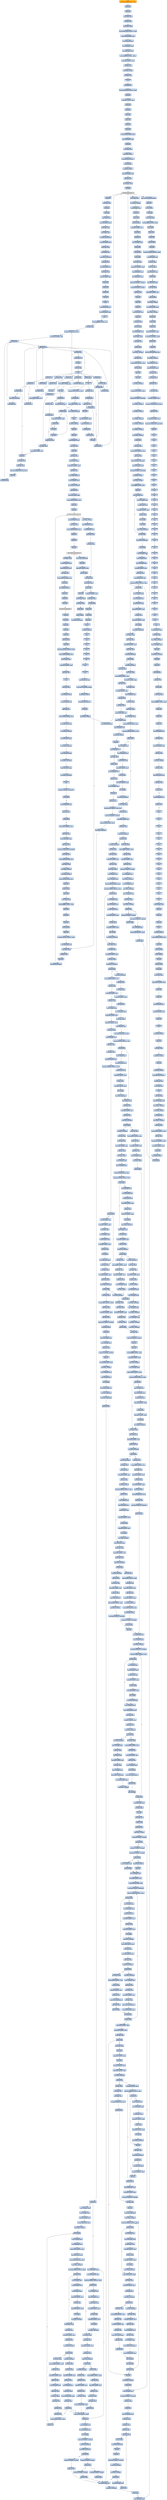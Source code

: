 digraph G {
node[shape=rectangle,style=filled,fillcolor=lightsteelblue,color=lightsteelblue]
bgcolor="transparent"
a0x0040157cmovl_0x415d64UINT32_eax[label="start\nmovl $0x415d64<UINT32>, %eax",color="lightgrey",fillcolor="orange"];
a0x00401581pushl_eax[label="0x00401581\npushl %eax"];
a0x00401582pushl_fs_0[label="0x00401582\npushl %fs:0"];
a0x00401589movl_esp_fs_0[label="0x00401589\nmovl %esp, %fs:0"];
a0x00401590xorl_eax_eax[label="0x00401590\nxorl %eax, %eax"];
a0x00401592movl_ecx_eax_[label="0x00401592\nmovl %ecx, (%eax)"];
a0x00415d64movl_0xf0414a59UINT32_eax[label="0x00415d64\nmovl $0xf0414a59<UINT32>, %eax"];
a0x00415d69leal_0x1000132eeax__ecx[label="0x00415d69\nleal 0x1000132e(%eax), %ecx"];
a0x00415d6fmovl_eax_0x1ecx_[label="0x00415d6f\nmovl %eax, 0x1(%ecx)"];
a0x00415d72movl_0x4esp__edx[label="0x00415d72\nmovl 0x4(%esp), %edx"];
a0x00415d76movl_0xcedx__edx[label="0x00415d76\nmovl 0xc(%edx), %edx"];
a0x00415d79movb_0xffffffe9UINT8_edx_[label="0x00415d79\nmovb $0xffffffe9<UINT8>, (%edx)"];
a0x00415d7caddl_0x5UINT8_edx[label="0x00415d7c\naddl $0x5<UINT8>, %edx"];
a0x00415d7fsubl_edx_ecx[label="0x00415d7f\nsubl %edx, %ecx"];
a0x00415d81movl_ecx__4edx_[label="0x00415d81\nmovl %ecx, -4(%edx)"];
a0x00415d84xorl_eax_eax[label="0x00415d84\nxorl %eax, %eax"];
a0x00415d86ret[label="0x00415d86\nret"];
a0x00401592jmp_0x00415d87[label="0x00401592\njmp 0x00415d87"];
a0x00415d87movl_0xf0414a59UINT32_eax[label="0x00415d87\nmovl $0xf0414a59<UINT32>, %eax"];
a0x00415d8cpopl_fs_0[label="0x00415d8c\npopl %fs:0"];
a0x00415d93addl_0x4UINT8_esp[label="0x00415d93\naddl $0x4<UINT8>, %esp"];
a0x00415d96pushl_ebp[label="0x00415d96\npushl %ebp"];
a0x00415d97pushl_ebx[label="0x00415d97\npushl %ebx"];
a0x00415d98pushl_ecx[label="0x00415d98\npushl %ecx"];
a0x00415d99pushl_edi[label="0x00415d99\npushl %edi"];
a0x00415d9apushl_esi[label="0x00415d9a\npushl %esi"];
a0x00415d9bpushl_edx[label="0x00415d9b\npushl %edx"];
a0x00415d9cleal_0x100012e7eax__ebx[label="0x00415d9c\nleal 0x100012e7(%eax), %ebx"];
a0x00415da2movl_0x18ebx__edx[label="0x00415da2\nmovl 0x18(%ebx), %edx"];
a0x00415da5pushl_edx[label="0x00415da5\npushl %edx"];
a0x00415da6movl_eax_ebp[label="0x00415da6\nmovl %eax, %ebp"];
a0x00415da8pushl_0x4UINT8[label="0x00415da8\npushl $0x4<UINT8>"];
a0x00415daapushl_0x1000UINT32[label="0x00415daa\npushl $0x1000<UINT32>"];
a0x00415dafpushl_0x4ebx_[label="0x00415daf\npushl 0x4(%ebx)"];
a0x00415db2pushl_0x0UINT8[label="0x00415db2\npushl $0x0<UINT8>"];
a0x00415db4movl_0x10ebx__ecx[label="0x00415db4\nmovl 0x10(%ebx), %ecx"];
a0x00415db7addl_edx_ecx[label="0x00415db7\naddl %edx, %ecx"];
a0x00415db9movl_ecx__eax[label="0x00415db9\nmovl (%ecx), %eax"];
a0x00415dbbcall_eax[label="0x00415dbb\ncall %eax"];
VirtualAlloc_kernel32_dll[label="VirtualAlloc@kernel32.dll",color="lightgrey",fillcolor="lightgrey"];
a0x00415dbdpopl_edx[label="0x00415dbd\npopl %edx"];
a0x00415dbemovl_eax_edi[label="0x00415dbe\nmovl %eax, %edi"];
a0x00415dc0pushl_eax[label="0x00415dc0\npushl %eax"];
a0x00415dc1pushl_edx[label="0x00415dc1\npushl %edx"];
a0x00415dc2movl_ebx__esi[label="0x00415dc2\nmovl (%ebx), %esi"];
a0x00415dc4movl_0x20ebx__eax[label="0x00415dc4\nmovl 0x20(%ebx), %eax"];
a0x00415dc7addl_edx_eax[label="0x00415dc7\naddl %edx, %eax"];
a0x00415dc9movl_eax__ecx[label="0x00415dc9\nmovl (%eax), %ecx"];
a0x00415dcbmovl_ecx_0x20ebx_[label="0x00415dcb\nmovl %ecx, 0x20(%ebx)"];
a0x00415dcemovl_0x1cebx__eax[label="0x00415dce\nmovl 0x1c(%ebx), %eax"];
a0x00415dd1addl_edx_eax[label="0x00415dd1\naddl %edx, %eax"];
a0x00415dd3movl_eax__ecx[label="0x00415dd3\nmovl (%eax), %ecx"];
a0x00415dd5movl_ecx_0x1cebx_[label="0x00415dd5\nmovl %ecx, 0x1c(%ebx)"];
a0x00415dd8addl_edx_esi[label="0x00415dd8\naddl %edx, %esi"];
a0x00415ddamovl_0xcebx__ecx[label="0x00415dda\nmovl 0xc(%ebx), %ecx"];
a0x00415dddaddl_edx_ecx[label="0x00415ddd\naddl %edx, %ecx"];
a0x00415ddfleal_0x1cebx__eax[label="0x00415ddf\nleal 0x1c(%ebx), %eax"];
a0x00415de2pushl_eax[label="0x00415de2\npushl %eax"];
a0x00415de3pushl_edi[label="0x00415de3\npushl %edi"];
a0x00415de4pushl_esi[label="0x00415de4\npushl %esi"];
a0x00415de5call_ecx[label="0x00415de5\ncall %ecx"];
a0x00415c95pusha_[label="0x00415c95\npusha "];
a0x00415c96movl_0x24esp__esi[label="0x00415c96\nmovl 0x24(%esp), %esi"];
a0x00415c9amovl_0x28esp__edi[label="0x00415c9a\nmovl 0x28(%esp), %edi"];
a0x00415c9ecld_[label="0x00415c9e\ncld "];
a0x00415c9fmovb_0xffffff80UINT8_dl[label="0x00415c9f\nmovb $0xffffff80<UINT8>, %dl"];
a0x00415ca1xorl_ebx_ebx[label="0x00415ca1\nxorl %ebx, %ebx"];
a0x00415ca3movsb_ds_esi__es_edi_[label="0x00415ca3\nmovsb %ds:(%esi), %es:(%edi)"];
a0x00415ca4movb_0x2UINT8_bl[label="0x00415ca4\nmovb $0x2<UINT8>, %bl"];
a0x00415ca6call_0x00415d18[label="0x00415ca6\ncall 0x00415d18"];
a0x00415d18addb_dl_dl[label="0x00415d18\naddb %dl, %dl"];
a0x00415d1ajne_0x00415d21[label="0x00415d1a\njne 0x00415d21"];
a0x00415d1cmovb_esi__dl[label="0x00415d1c\nmovb (%esi), %dl"];
a0x00415d1eincl_esi[label="0x00415d1e\nincl %esi"];
a0x00415d1fadcb_dl_dl[label="0x00415d1f\nadcb %dl, %dl"];
a0x00415d21ret[label="0x00415d21\nret"];
a0x00415cabjae_0x00415ca3[label="0x00415cab\njae 0x00415ca3"];
a0x00415cadxorl_ecx_ecx[label="0x00415cad\nxorl %ecx, %ecx"];
a0x00415cafcall_0x00415d18[label="0x00415caf\ncall 0x00415d18"];
a0x00415cb4jae_0x00415cd2[label="0x00415cb4\njae 0x00415cd2"];
a0x00415cb6xorl_eax_eax[label="0x00415cb6\nxorl %eax, %eax"];
a0x00415cb8call_0x00415d18[label="0x00415cb8\ncall 0x00415d18"];
a0x00415cbdjae_0x00415ce2[label="0x00415cbd\njae 0x00415ce2"];
a0x00415cbfmovb_0x2UINT8_bl[label="0x00415cbf\nmovb $0x2<UINT8>, %bl"];
a0x00415cc1incl_ecx[label="0x00415cc1\nincl %ecx"];
a0x00415cc2movb_0x10UINT8_al[label="0x00415cc2\nmovb $0x10<UINT8>, %al"];
a0x00415cc4call_0x00415d18[label="0x00415cc4\ncall 0x00415d18"];
a0x00415cc9adcb_al_al[label="0x00415cc9\nadcb %al, %al"];
a0x00415ccbjae_0x00415cc4[label="0x00415ccb\njae 0x00415cc4"];
a0x00415ccdjne_0x00415d0e[label="0x00415ccd\njne 0x00415d0e"];
a0x00415ccfstosb_al_es_edi_[label="0x00415ccf\nstosb %al, %es:(%edi)"];
a0x00415cd0jmp_0x00415ca6[label="0x00415cd0\njmp 0x00415ca6"];
a0x00415cd2call_0x00415d24[label="0x00415cd2\ncall 0x00415d24"];
a0x00415d24incl_ecx[label="0x00415d24\nincl %ecx"];
a0x00415d25call_0x00415d18[label="0x00415d25\ncall 0x00415d18"];
a0x00415d2aadcl_ecx_ecx[label="0x00415d2a\nadcl %ecx, %ecx"];
a0x00415d2ccall_0x00415d18[label="0x00415d2c\ncall 0x00415d18"];
a0x00415d31jb_0x00415d25[label="0x00415d31\njb 0x00415d25"];
a0x00415d33ret[label="0x00415d33\nret"];
a0x00415cd7subl_ebx_ecx[label="0x00415cd7\nsubl %ebx, %ecx"];
a0x00415cd9jne_0x00415ceb[label="0x00415cd9\njne 0x00415ceb"];
a0x00415cebxchgl_eax_ecx[label="0x00415ceb\nxchgl %eax, %ecx"];
a0x00415cecdecl_eax[label="0x00415cec\ndecl %eax"];
a0x00415cedshll_0x8UINT8_eax[label="0x00415ced\nshll $0x8<UINT8>, %eax"];
a0x00415cf0lodsb_ds_esi__al[label="0x00415cf0\nlodsb %ds:(%esi), %al"];
a0x00415cf1call_0x00415d22[label="0x00415cf1\ncall 0x00415d22"];
a0x00415d22xorl_ecx_ecx[label="0x00415d22\nxorl %ecx, %ecx"];
a0x00415cf6cmpl_0x7d00UINT32_eax[label="0x00415cf6\ncmpl $0x7d00<UINT32>, %eax"];
a0x00415cfbjae_0x00415d07[label="0x00415cfb\njae 0x00415d07"];
a0x00415cfdcmpb_0x5UINT8_ah[label="0x00415cfd\ncmpb $0x5<UINT8>, %ah"];
a0x00415d00jae_0x00415d08[label="0x00415d00\njae 0x00415d08"];
a0x00415d02cmpl_0x7fUINT8_eax[label="0x00415d02\ncmpl $0x7f<UINT8>, %eax"];
a0x00415d05ja_0x00415d09[label="0x00415d05\nja 0x00415d09"];
a0x00415d07incl_ecx[label="0x00415d07\nincl %ecx"];
a0x00415d08incl_ecx[label="0x00415d08\nincl %ecx"];
a0x00415d09xchgl_eax_ebp[label="0x00415d09\nxchgl %eax, %ebp"];
a0x00415d0amovl_ebp_eax[label="0x00415d0a\nmovl %ebp, %eax"];
a0x00415d0cmovb_0x1UINT8_bl[label="0x00415d0c\nmovb $0x1<UINT8>, %bl"];
a0x00415d0epushl_esi[label="0x00415d0e\npushl %esi"];
a0x00415d0fmovl_edi_esi[label="0x00415d0f\nmovl %edi, %esi"];
a0x00415d11subl_eax_esi[label="0x00415d11\nsubl %eax, %esi"];
a0x00415d13repz_movsb_ds_esi__es_edi_[label="0x00415d13\nrepz movsb %ds:(%esi), %es:(%edi)"];
a0x00415d15popl_esi[label="0x00415d15\npopl %esi"];
a0x00415d16jmp_0x00415ca6[label="0x00415d16\njmp 0x00415ca6"];
a0x00415ce2lodsb_ds_esi__al[label="0x00415ce2\nlodsb %ds:(%esi), %al"];
a0x00415ce3shrl_eax[label="0x00415ce3\nshrl %eax"];
a0x00415ce5je_0x00415d34[label="0x00415ce5\nje 0x00415d34"];
a0x00415ce7adcl_ecx_ecx[label="0x00415ce7\nadcl %ecx, %ecx"];
a0x00415ce9jmp_0x00415d07[label="0x00415ce9\njmp 0x00415d07"];
a0x00415cdbcall_0x00415d22[label="0x00415cdb\ncall 0x00415d22"];
a0x00415ce0jmp_0x00415d0a[label="0x00415ce0\njmp 0x00415d0a"];
a0x00415d34subl_0x28esp__edi[label="0x00415d34\nsubl 0x28(%esp), %edi"];
a0x00415d38movl_edi_0x1cesp_[label="0x00415d38\nmovl %edi, 0x1c(%esp)"];
a0x00415d3cpopa_[label="0x00415d3c\npopa "];
a0x00415d3dret_0xcUINT16[label="0x00415d3d\nret $0xc<UINT16>"];
a0x00415de7popl_edx[label="0x00415de7\npopl %edx"];
a0x00415de8popl_eax[label="0x00415de8\npopl %eax"];
a0x00415de9addl_0x8ebx__eax[label="0x00415de9\naddl 0x8(%ebx), %eax"];
a0x00415decmovl_eax_edi[label="0x00415dec\nmovl %eax, %edi"];
a0x00415deepushl_edx[label="0x00415dee\npushl %edx"];
a0x00415defmovl_eax_esi[label="0x00415def\nmovl %eax, %esi"];
a0x00415df1movl__4esi__eax[label="0x00415df1\nmovl -4(%esi), %eax"];
a0x00415df4addl_0x4UINT8_eax[label="0x00415df4\naddl $0x4<UINT8>, %eax"];
a0x00415df7subl_eax_esi[label="0x00415df7\nsubl %eax, %esi"];
a0x00415df9movl_edx_0x8esi_[label="0x00415df9\nmovl %edx, 0x8(%esi)"];
a0x00415dfcmovl_0xcebx__ecx[label="0x00415dfc\nmovl 0xc(%ebx), %ecx"];
a0x00415dffmovl_ecx_0x14esi_[label="0x00415dff\nmovl %ecx, 0x14(%esi)"];
a0x00415e02jmp_0x00415e20[label="0x00415e02\njmp 0x00415e20"];
a0x00415e20movl_0x1cebx__edx[label="0x00415e20\nmovl 0x1c(%ebx), %edx"];
a0x00415e23leal_0x100013abebp__eax[label="0x00415e23\nleal 0x100013ab(%ebp), %eax"];
a0x00415e29pushl_eax[label="0x00415e29\npushl %eax"];
a0x00415e2acall_edx[label="0x00415e2a\ncall %edx"];
LoadLibraryA_kernel32_dll[label="LoadLibraryA@kernel32.dll",color="lightgrey",fillcolor="lightgrey"];
a0x00415e2cmovl_0x20ebx__edx[label="0x00415e2c\nmovl 0x20(%ebx), %edx"];
a0x00415e2fmovl_eax_ecx[label="0x00415e2f\nmovl %eax, %ecx"];
a0x00415e31leal_0x100013b4ebp__eax[label="0x00415e31\nleal 0x100013b4(%ebp), %eax"];
a0x00415e37pushl_eax[label="0x00415e37\npushl %eax"];
a0x00415e38pushl_ecx[label="0x00415e38\npushl %ecx"];
a0x00415e39call_edx[label="0x00415e39\ncall %edx"];
GetProcAddress_kernel32_dll[label="GetProcAddress@kernel32.dll",color="lightgrey",fillcolor="lightgrey"];
a0x00415e3bmovl_eax_edx[label="0x00415e3b\nmovl %eax, %edx"];
a0x00415e3dleal_0x10001e82_ecx[label="0x00415e3d\nleal 0x10001e82, %ecx"];
a0x00415e43leal_0x10001429_eax[label="0x00415e43\nleal 0x10001429, %eax"];
a0x00415e49subl_eax_ecx[label="0x00415e49\nsubl %eax, %ecx"];
a0x00415e4bleal_0x100013c3ebp__eax[label="0x00415e4b\nleal 0x100013c3(%ebp), %eax"];
a0x00415e51pushl_eax[label="0x00415e51\npushl %eax"];
a0x00415e52pushl_0x20UINT8[label="0x00415e52\npushl $0x20<UINT8>"];
a0x00415e54pushl_ecx[label="0x00415e54\npushl %ecx"];
a0x00415e55pushl_edi[label="0x00415e55\npushl %edi"];
a0x00415e56call_edx[label="0x00415e56\ncall %edx"];
VirtualProtect_kernel32[label="VirtualProtect@kernel32",color="lightgrey",fillcolor="lightgrey"];
a0x00415e58call_edi[label="0x00415e58\ncall %edi"];
a0x03570910pushl_ebx[label="0x03570910\npushl %ebx"];
a0x03570911pushl_edi[label="0x03570911\npushl %edi"];
a0x03570912pushl_esi[label="0x03570912\npushl %esi"];
a0x03570913pushl_ebp[label="0x03570913\npushl %ebp"];
a0x03570914call_0x3570919[label="0x03570914\ncall 0x3570919"];
a0x03570919popl_ebp[label="0x03570919\npopl %ebp"];
a0x0357091asubl_0x10001432UINT32_ebp[label="0x0357091a\nsubl $0x10001432<UINT32>, %ebp"];
a0x03570920leal_0x10001429ebp__esi[label="0x03570920\nleal 0x10001429(%ebp), %esi"];
a0x03570926movl__4esi__eax[label="0x03570926\nmovl -4(%esi), %eax"];
a0x03570929addl_0x4UINT8_eax[label="0x03570929\naddl $0x4<UINT8>, %eax"];
a0x0357092csubl_eax_esi[label="0x0357092c\nsubl %eax, %esi"];
a0x0357092ecld_[label="0x0357092e\ncld "];
a0x0357092fmovl_esi_ebx[label="0x0357092f\nmovl %esi, %ebx"];
a0x03570931movl_0x8esi__edx[label="0x03570931\nmovl 0x8(%esi), %edx"];
a0x03570934movl_0x1cesi__esi[label="0x03570934\nmovl 0x1c(%esi), %esi"];
a0x03570937addl_edx_esi[label="0x03570937\naddl %edx, %esi"];
a0x03570939leal_0x10003015ebp__edi[label="0x03570939\nleal 0x10003015(%ebp), %edi"];
a0x0357093flodsl_ds_esi__eax[label="0x0357093f\nlodsl %ds:(%esi), %eax"];
a0x03570940stosl_eax_es_edi_[label="0x03570940\nstosl %eax, %es:(%edi)"];
a0x03570941lodsl_ds_esi__eax[label="0x03570941\nlodsl %ds:(%esi), %eax"];
a0x03570942stosl_eax_es_edi_[label="0x03570942\nstosl %eax, %es:(%edi)"];
a0x03570943lodsl_ds_esi__eax[label="0x03570943\nlodsl %ds:(%esi), %eax"];
a0x03570944stosl_eax_es_edi_[label="0x03570944\nstosl %eax, %es:(%edi)"];
a0x03570945lodsl_ds_esi__eax[label="0x03570945\nlodsl %ds:(%esi), %eax"];
a0x03570946stosl_eax_es_edi_[label="0x03570946\nstosl %eax, %es:(%edi)"];
a0x03570947nop_[label="0x03570947\nnop "];
a0x03570948cmpl_0x1UINT8_0x48ebx_[label="0x03570948\ncmpl $0x1<UINT8>, 0x48(%ebx)"];
a0x0357094cje_0x3570963[label="0x0357094c\nje 0x3570963"];
a0x0357094emovl_0x44ebx__esi[label="0x0357094e\nmovl 0x44(%ebx), %esi"];
a0x03570951testl_esi_esi[label="0x03570951\ntestl %esi, %esi"];
a0x03570953je_0x3570963[label="0x03570953\nje 0x3570963"];
a0x03570955movl_0x23UINT32_ecx[label="0x03570955\nmovl $0x23<UINT32>, %ecx"];
a0x0357095aaddl_edx_esi[label="0x0357095a\naddl %edx, %esi"];
a0x0357095cmovl_0x40ebx__edi[label="0x0357095c\nmovl 0x40(%ebx), %edi"];
a0x0357095faddl_edx_edi[label="0x0357095f\naddl %edx, %edi"];
a0x03570961repz_movsb_ds_esi__es_edi_[label="0x03570961\nrepz movsb %ds:(%esi), %es:(%edi)"];
a0x03570963movl_ebx_esi[label="0x03570963\nmovl %ebx, %esi"];
a0x03570965leal_0x10003001ebp__edi[label="0x03570965\nleal 0x10003001(%ebp), %edi"];
a0x0357096baddl_ebp_edi_[label="0x0357096b\naddl %ebp, (%edi)"];
a0x0357096daddl_ebp_0x4edi_[label="0x0357096d\naddl %ebp, 0x4(%edi)"];
a0x03570970addl_ebp_0x8edi_[label="0x03570970\naddl %ebp, 0x8(%edi)"];
a0x03570973leal_0x10002fe5ebp__ecx[label="0x03570973\nleal 0x10002fe5(%ebp), %ecx"];
a0x03570979pushl_ecx[label="0x03570979\npushl %ecx"];
a0x0357097acall_0x3570ac5[label="0x0357097a\ncall 0x3570ac5"];
a0x03570ac5pushl_ebp[label="0x03570ac5\npushl %ebp"];
a0x03570ac6movl_esp_ebp[label="0x03570ac6\nmovl %esp, %ebp"];
a0x03570ac8addl_0xfffffffcUINT8_esp[label="0x03570ac8\naddl $0xfffffffc<UINT8>, %esp"];
a0x03570acbpushl_ebx[label="0x03570acb\npushl %ebx"];
a0x03570accpushl_edi[label="0x03570acc\npushl %edi"];
a0x03570acdpushl_esi[label="0x03570acd\npushl %esi"];
a0x03570acecall_0x3570ad3[label="0x03570ace\ncall 0x3570ad3"];
a0x03570ad3popl_ebx[label="0x03570ad3\npopl %ebx"];
a0x03570ad4subl_0x100015ecUINT32_ebx[label="0x03570ad4\nsubl $0x100015ec<UINT32>, %ebx"];
a0x03570adamovl_0x8ebp__esi[label="0x03570ada\nmovl 0x8(%ebp), %esi"];
a0x03570addmovl_esi__ecx[label="0x03570add\nmovl (%esi), %ecx"];
a0x03570adfaddl_ebx_ecx[label="0x03570adf\naddl %ebx, %ecx"];
a0x03570ae1pushl_ecx[label="0x03570ae1\npushl %ecx"];
a0x03570ae2call_0x10003015ebx_[label="0x03570ae2\ncall 0x10003015(%ebx)"];
a0x03570ae8movl_eax__4ebp_[label="0x03570ae8\nmovl %eax, -4(%ebp)"];
a0x03570aebmovl_0x4esi__edx[label="0x03570aeb\nmovl 0x4(%esi), %edx"];
a0x03570aeemovl_0x8esi__edi[label="0x03570aee\nmovl 0x8(%esi), %edi"];
a0x03570af1addl_ebx_edx[label="0x03570af1\naddl %ebx, %edx"];
a0x03570af3addl_ebx_edi[label="0x03570af3\naddl %ebx, %edi"];
a0x03570af5xorl_eax_eax[label="0x03570af5\nxorl %eax, %eax"];
a0x03570af7addl_edx__eax[label="0x03570af7\naddl (%edx), %eax"];
a0x03570af9je_0x3570b11[label="0x03570af9\nje 0x3570b11"];
a0x03570afbpushl_edx[label="0x03570afb\npushl %edx"];
a0x03570afcmovl_edx__eax[label="0x03570afc\nmovl (%edx), %eax"];
a0x03570afeaddl_ebx_eax[label="0x03570afe\naddl %ebx, %eax"];
a0x03570b00pushl_eax[label="0x03570b00\npushl %eax"];
a0x03570b01pushl__4ebp_[label="0x03570b01\npushl -4(%ebp)"];
a0x03570b04call_0x10003019ebx_[label="0x03570b04\ncall 0x10003019(%ebx)"];
a0x03570b0astosl_eax_es_edi_[label="0x03570b0a\nstosl %eax, %es:(%edi)"];
a0x03570b0bpopl_edx[label="0x03570b0b\npopl %edx"];
a0x03570b0caddl_0x4UINT8_edx[label="0x03570b0c\naddl $0x4<UINT8>, %edx"];
a0x03570b0fjmp_0x3570af5[label="0x03570b0f\njmp 0x3570af5"];
a0x03570b11addl_0xcUINT8_esi[label="0x03570b11\naddl $0xc<UINT8>, %esi"];
a0x03570b14addl_esi__eax[label="0x03570b14\naddl (%esi), %eax"];
a0x03570b16jne_0x3570add[label="0x03570b16\njne 0x3570add"];
a0x03570b18popl_esi[label="0x03570b18\npopl %esi"];
a0x03570b19popl_edi[label="0x03570b19\npopl %edi"];
a0x03570b1apopl_ebx[label="0x03570b1a\npopl %ebx"];
a0x03570b1bleave_[label="0x03570b1b\nleave "];
a0x03570b1cret_0x4UINT16[label="0x03570b1c\nret $0x4<UINT16>"];
a0x0357097fnop_[label="0x0357097f\nnop "];
a0x03570980nop_[label="0x03570980\nnop "];
a0x03570981nop_[label="0x03570981\nnop "];
a0x03570982nop_[label="0x03570982\nnop "];
a0x03570983nop_[label="0x03570983\nnop "];
a0x03570984nop_[label="0x03570984\nnop "];
a0x03570985nop_[label="0x03570985\nnop "];
a0x03570986nop_[label="0x03570986\nnop "];
a0x03570987movl_0x2cesi__ecx[label="0x03570987\nmovl 0x2c(%esi), %ecx"];
a0x0357098amovl_ecx_0x10003011ebp_[label="0x0357098a\nmovl %ecx, 0x10003011(%ebp)"];
a0x03570990pushl_0x4UINT8[label="0x03570990\npushl $0x4<UINT8>"];
a0x03570992pushl_0x1000UINT32[label="0x03570992\npushl $0x1000<UINT32>"];
a0x03570997pushl_ecx[label="0x03570997\npushl %ecx"];
a0x03570998pushl_0x0UINT8[label="0x03570998\npushl $0x0<UINT8>"];
a0x0357099acall_0x1000301debp_[label="0x0357099a\ncall 0x1000301d(%ebp)"];
a0x035709a0movl_eax_0x1000300debp_[label="0x035709a0\nmovl %eax, 0x1000300d(%ebp)"];
a0x035709a6pushl_esi[label="0x035709a6\npushl %esi"];
a0x035709a7call_0x3570da2[label="0x035709a7\ncall 0x3570da2"];
a0x03570da2pushl_ebp[label="0x03570da2\npushl %ebp"];
a0x03570da3movl_esp_ebp[label="0x03570da3\nmovl %esp, %ebp"];
a0x03570da5addl_0xffffffe8UINT8_esp[label="0x03570da5\naddl $0xffffffe8<UINT8>, %esp"];
a0x03570da8pushl_ebx[label="0x03570da8\npushl %ebx"];
a0x03570da9pushl_edi[label="0x03570da9\npushl %edi"];
a0x03570daapushl_esi[label="0x03570daa\npushl %esi"];
a0x03570dabcall_0x3570db0[label="0x03570dab\ncall 0x3570db0"];
a0x03570db0popl_ebx[label="0x03570db0\npopl %ebx"];
a0x03570db1subl_0x100018c9UINT32_ebx[label="0x03570db1\nsubl $0x100018c9<UINT32>, %ebx"];
a0x03570db7movl_0x8ebp__esi[label="0x03570db7\nmovl 0x8(%ebp), %esi"];
a0x03570dbaxorl_eax_eax[label="0x03570dba\nxorl %eax, %eax"];
a0x03570dbcxorl_ecx_ecx[label="0x03570dbc\nxorl %ecx, %ecx"];
a0x03570dbeaddl_0x3cesi__ecx[label="0x03570dbe\naddl 0x3c(%esi), %ecx"];
a0x03570dc1je_0x3570dcd[label="0x03570dc1\nje 0x3570dcd"];
a0x03570dc3movl_0x8esi__edx[label="0x03570dc3\nmovl 0x8(%esi), %edx"];
a0x03570dc6movl_esi_edi[label="0x03570dc6\nmovl %esi, %edi"];
a0x03570dc8addl_0x50UINT8_esi[label="0x03570dc8\naddl $0x50<UINT8>, %esi"];
a0x03570dcbjmp_0x3570dd4[label="0x03570dcb\njmp 0x3570dd4"];
a0x03570dd4movl_eax__4ebp_[label="0x03570dd4\nmovl %eax, -4(%ebp)"];
a0x03570dd7movzwl_0x2edi__eax[label="0x03570dd7\nmovzwl 0x2(%edi), %eax"];
a0x03570ddbmovl_eax__16ebp_[label="0x03570ddb\nmovl %eax, -16(%ebp)"];
a0x03570ddepushl_ecx[label="0x03570dde\npushl %ecx"];
a0x03570ddfpushl_edx[label="0x03570ddf\npushl %edx"];
a0x03570de0pushl_esi[label="0x03570de0\npushl %esi"];
a0x03570de1movzwl_0x10esi__eax[label="0x03570de1\nmovzwl 0x10(%esi), %eax"];
a0x03570de5testl_0x10UINT32_eax[label="0x03570de5\ntestl $0x10<UINT32>, %eax"];
a0x03570deaje_0x3570ec6[label="0x03570dea\nje 0x3570ec6"];
a0x03570df0pushl_esi[label="0x03570df0\npushl %esi"];
a0x03570df1movl_0x1000300debx__edi[label="0x03570df1\nmovl 0x1000300d(%ebx), %edi"];
a0x03570df7movl_edi__20ebp_[label="0x03570df7\nmovl %edi, -20(%ebp)"];
a0x03570dfamovl_0x8esi__ecx[label="0x03570dfa\nmovl 0x8(%esi), %ecx"];
a0x03570dfdmovl_0x14esi__eax[label="0x03570dfd\nmovl 0x14(%esi), %eax"];
a0x03570e00subl_eax_ecx[label="0x03570e00\nsubl %eax, %ecx"];
a0x03570e02movl_esi__esi[label="0x03570e02\nmovl (%esi), %esi"];
a0x03570e04addl_edx_esi[label="0x03570e04\naddl %edx, %esi"];
a0x03570e06movl_ecx_eax[label="0x03570e06\nmovl %ecx, %eax"];
a0x03570e08sarl_0x2UINT8_ecx[label="0x03570e08\nsarl $0x2<UINT8>, %ecx"];
a0x03570e0brepz_movsl_ds_esi__es_edi_[label="0x03570e0b\nrepz movsl %ds:(%esi), %es:(%edi)"];
a0x03570e0daddl_eax_ecx[label="0x03570e0d\naddl %eax, %ecx"];
a0x03570e0fandl_0x3UINT8_ecx[label="0x03570e0f\nandl $0x3<UINT8>, %ecx"];
a0x03570e12repz_movsb_ds_esi__es_edi_[label="0x03570e12\nrepz movsb %ds:(%esi), %es:(%edi)"];
a0x03570e14popl_esi[label="0x03570e14\npopl %esi"];
a0x03570e15nop_[label="0x03570e15\nnop "];
a0x03570e16nop_[label="0x03570e16\nnop "];
a0x03570e17nop_[label="0x03570e17\nnop "];
a0x03570e18nop_[label="0x03570e18\nnop "];
a0x03570e19nop_[label="0x03570e19\nnop "];
a0x03570e1anop_[label="0x03570e1a\nnop "];
a0x03570e1bnop_[label="0x03570e1b\nnop "];
a0x03570e1cnop_[label="0x03570e1c\nnop "];
a0x03570e1dnop_[label="0x03570e1d\nnop "];
a0x03570e1enop_[label="0x03570e1e\nnop "];
a0x03570e1fnop_[label="0x03570e1f\nnop "];
a0x03570e20nop_[label="0x03570e20\nnop "];
a0x03570e21nop_[label="0x03570e21\nnop "];
a0x03570e22nop_[label="0x03570e22\nnop "];
a0x03570e23nop_[label="0x03570e23\nnop "];
a0x03570e24nop_[label="0x03570e24\nnop "];
a0x03570e25nop_[label="0x03570e25\nnop "];
a0x03570e26nop_[label="0x03570e26\nnop "];
a0x03570e27nop_[label="0x03570e27\nnop "];
a0x03570e28nop_[label="0x03570e28\nnop "];
a0x03570e29nop_[label="0x03570e29\nnop "];
a0x03570e2anop_[label="0x03570e2a\nnop "];
a0x03570e2bnop_[label="0x03570e2b\nnop "];
a0x03570e2cnop_[label="0x03570e2c\nnop "];
a0x03570e2dnop_[label="0x03570e2d\nnop "];
a0x03570e2enop_[label="0x03570e2e\nnop "];
a0x03570e2fnop_[label="0x03570e2f\nnop "];
a0x03570e30nop_[label="0x03570e30\nnop "];
a0x03570e31nop_[label="0x03570e31\nnop "];
a0x03570e32nop_[label="0x03570e32\nnop "];
a0x03570e33nop_[label="0x03570e33\nnop "];
a0x03570e34nop_[label="0x03570e34\nnop "];
a0x03570e35nop_[label="0x03570e35\nnop "];
a0x03570e36nop_[label="0x03570e36\nnop "];
a0x03570e37nop_[label="0x03570e37\nnop "];
a0x03570e38nop_[label="0x03570e38\nnop "];
a0x03570e39nop_[label="0x03570e39\nnop "];
a0x03570e3anop_[label="0x03570e3a\nnop "];
a0x03570e3bmovl_0x4esi__eax[label="0x03570e3b\nmovl 0x4(%esi), %eax"];
a0x03570e3eaddl_edx_eax[label="0x03570e3e\naddl %edx, %eax"];
a0x03570e40movl_eax__24ebp_[label="0x03570e40\nmovl %eax, -24(%ebp)"];
a0x03570e43movl__16ebp__eax[label="0x03570e43\nmovl -16(%ebp), %eax"];
a0x03570e46decl_eax[label="0x03570e46\ndecl %eax"];
a0x03570e47movl_eax__12ebp_[label="0x03570e47\nmovl %eax, -12(%ebp)"];
a0x03570e4apushl_edx[label="0x03570e4a\npushl %edx"];
a0x03570e4bpushl_eax[label="0x03570e4b\npushl %eax"];
a0x03570e4cpushl_0x8ebp_[label="0x03570e4c\npushl 0x8(%ebp)"];
a0x03570e4fcall_0x3571190[label="0x03570e4f\ncall 0x3571190"];
a0x03571190pushl_ebp[label="0x03571190\npushl %ebp"];
a0x03571191movl_esp_ebp[label="0x03571191\nmovl %esp, %ebp"];
a0x03571193addl_0xfffffffcUINT8_esp[label="0x03571193\naddl $0xfffffffc<UINT8>, %esp"];
a0x03571196pushl_ebx[label="0x03571196\npushl %ebx"];
a0x03571197pushl_edi[label="0x03571197\npushl %edi"];
a0x03571198pushl_esi[label="0x03571198\npushl %esi"];
a0x03571199movl_0x8ebp__ebx[label="0x03571199\nmovl 0x8(%ebp), %ebx"];
a0x0357119cmovl_ebx_esi[label="0x0357119c\nmovl %ebx, %esi"];
a0x0357119emovl_0x30ebx__ecx[label="0x0357119e\nmovl 0x30(%ebx), %ecx"];
a0x035711a1subl_ecx_esi[label="0x035711a1\nsubl %ecx, %esi"];
a0x035711a3movl_esi__4ebp_[label="0x035711a3\nmovl %esi, -4(%ebp)"];
a0x035711a6xorl_ecx_ecx[label="0x035711a6\nxorl %ecx, %ecx"];
a0x035711a8lodsl_ds_esi__eax[label="0x035711a8\nlodsl %ds:(%esi), %eax"];
a0x035711a9testl_eax_eax[label="0x035711a9\ntestl %eax, %eax"];
a0x035711abje_0x35711c9[label="0x035711ab\nje 0x35711c9"];
a0x035711adcmpl_0xcebp__ecx[label="0x035711ad\ncmpl 0xc(%ebp), %ecx"];
a0x035711b0je_0x35711b5[label="0x035711b0\nje 0x35711b5"];
a0x035711b5nop_[label="0x035711b5\nnop "];
a0x035711b6nop_[label="0x035711b6\nnop "];
a0x035711b7nop_[label="0x035711b7\nnop "];
a0x035711b8nop_[label="0x035711b8\nnop "];
a0x035711b9nop_[label="0x035711b9\nnop "];
a0x035711banop_[label="0x035711ba\nnop "];
a0x035711bbnop_[label="0x035711bb\nnop "];
a0x035711bcnop_[label="0x035711bc\nnop "];
a0x035711bdnop_[label="0x035711bd\nnop "];
a0x035711benop_[label="0x035711be\nnop "];
a0x035711bfnop_[label="0x035711bf\nnop "];
a0x035711c0nop_[label="0x035711c0\nnop "];
a0x035711c1nop_[label="0x035711c1\nnop "];
a0x035711c2nop_[label="0x035711c2\nnop "];
a0x035711c3nop_[label="0x035711c3\nnop "];
a0x035711c4nop_[label="0x035711c4\nnop "];
a0x035711c5nop_[label="0x035711c5\nnop "];
a0x035711c6addl__4ebp__eax[label="0x035711c6\naddl -4(%ebp), %eax"];
a0x035711c9popl_esi[label="0x035711c9\npopl %esi"];
a0x035711capopl_edi[label="0x035711ca\npopl %edi"];
a0x035711cbpopl_ebx[label="0x035711cb\npopl %ebx"];
a0x035711ccleave_[label="0x035711cc\nleave "];
a0x035711cdret_0x8UINT16[label="0x035711cd\nret $0x8<UINT16>"];
a0x03570e54leal_0x10003015ebx__ecx[label="0x03570e54\nleal 0x10003015(%ebx), %ecx"];
a0x03570e5apushl_ecx[label="0x03570e5a\npushl %ecx"];
a0x03570e5bpushl__24ebp_[label="0x03570e5b\npushl -24(%ebp)"];
a0x03570e5epushl__20ebp_[label="0x03570e5e\npushl -20(%ebp)"];
a0x03570e61call_eax[label="0x03570e61\ncall %eax"];
a0x03570008jmp_0x3570804[label="0x03570008\njmp 0x3570804"];
a0x03570804pushl_ebp[label="0x03570804\npushl %ebp"];
a0x03570805movl_esp_ebp[label="0x03570805\nmovl %esp, %ebp"];
a0x03570807subl_0x10UINT8_esp[label="0x03570807\nsubl $0x10<UINT8>, %esp"];
a0x0357080apushl_ebx[label="0x0357080a\npushl %ebx"];
a0x0357080bpushl_esi[label="0x0357080b\npushl %esi"];
a0x0357080cmovl_0x8ebp__esi[label="0x0357080c\nmovl 0x8(%ebp), %esi"];
a0x0357080fmovzbl_0x4esi__eax[label="0x0357080f\nmovzbl 0x4(%esi), %eax"];
a0x03570813pushl_edi[label="0x03570813\npushl %edi"];
a0x03570814cltd_[label="0x03570814\ncltd "];
a0x03570815pushl_0x9UINT8[label="0x03570815\npushl $0x9<UINT8>"];
a0x03570817popl_ecx[label="0x03570817\npopl %ecx"];
a0x03570818idivl_ecx_eax[label="0x03570818\nidivl %ecx, %eax"];
a0x0357081apushl_0x5UINT8[label="0x0357081a\npushl $0x5<UINT8>"];
a0x0357081cpopl_edi[label="0x0357081c\npopl %edi"];
a0x0357081dpushl_0x4UINT8[label="0x0357081d\npushl $0x4<UINT8>"];
a0x0357081fpushl_0x1000UINT32[label="0x0357081f\npushl $0x1000<UINT32>"];
a0x03570824movzbl_al_eax[label="0x03570824\nmovzbl %al, %eax"];
a0x03570827movl_edx_ecx[label="0x03570827\nmovl %edx, %ecx"];
a0x03570829cltd_[label="0x03570829\ncltd "];
a0x0357082aidivl_edi_eax[label="0x0357082a\nidivl %edi, %eax"];
a0x0357082cmovl_0x10ebp__edi[label="0x0357082c\nmovl 0x10(%ebp), %edi"];
a0x0357082fmovl_ecx__16ebp_[label="0x0357082f\nmovl %ecx, -16(%ebp)"];
a0x03570832movl_eax__8ebp_[label="0x03570832\nmovl %eax, -8(%ebp)"];
a0x03570835movl_edx_eax[label="0x03570835\nmovl %edx, %eax"];
a0x03570837movl_eax__12ebp_[label="0x03570837\nmovl %eax, -12(%ebp)"];
a0x0357083aaddl_eax_ecx[label="0x0357083a\naddl %eax, %ecx"];
a0x0357083cmovl_0x300UINT32_eax[label="0x0357083c\nmovl $0x300<UINT32>, %eax"];
a0x03570841shll_cl_eax[label="0x03570841\nshll %cl, %eax"];
a0x03570843addl_0x736UINT32_eax[label="0x03570843\naddl $0x736<UINT32>, %eax"];
a0x03570848shll_0x4UINT8_eax[label="0x03570848\nshll $0x4<UINT8>, %eax"];
a0x0357084bpushl_eax[label="0x0357084b\npushl %eax"];
a0x0357084cpushl_0x0UINT8[label="0x0357084c\npushl $0x0<UINT8>"];
a0x0357084ecall_0x8edi_[label="0x0357084e\ncall 0x8(%edi)"];
a0x03570851movl_esi__ebx[label="0x03570851\nmovl (%esi), %ebx"];
a0x03570853movl_eax__4ebp_[label="0x03570853\nmovl %eax, -4(%ebp)"];
a0x03570856leal_0x8ebp__eax[label="0x03570856\nleal 0x8(%ebp), %eax"];
a0x03570859pushl_eax[label="0x03570859\npushl %eax"];
a0x0357085apushl_ebx[label="0x0357085a\npushl %ebx"];
a0x0357085bpushl_0xcebp_[label="0x0357085b\npushl 0xc(%ebp)"];
a0x0357085eaddl_0x9UINT8_esi[label="0x0357085e\naddl $0x9<UINT8>, %esi"];
a0x03570861pushl_ebx[label="0x03570861\npushl %ebx"];
a0x03570862pushl_esi[label="0x03570862\npushl %esi"];
a0x03570863leal__16ebp__eax[label="0x03570863\nleal -16(%ebp), %eax"];
a0x03570866pushl_eax[label="0x03570866\npushl %eax"];
a0x03570867call_0x357000d[label="0x03570867\ncall 0x357000d"];
a0x0357000dpushl_ebp[label="0x0357000d\npushl %ebp"];
a0x0357000emovl_esp_ebp[label="0x0357000e\nmovl %esp, %ebp"];
a0x03570010subl_0x34UINT8_esp[label="0x03570010\nsubl $0x34<UINT8>, %esp"];
a0x03570013movl_0x8ebp__eax[label="0x03570013\nmovl 0x8(%ebp), %eax"];
a0x03570016movl_0x8eax__ecx[label="0x03570016\nmovl 0x8(%eax), %ecx"];
a0x03570019andl_0x0UINT8__16ebp_[label="0x03570019\nandl $0x0<UINT8>, -16(%ebp)"];
a0x0357001dandl_0x0UINT8__8ebp_[label="0x0357001d\nandl $0x0<UINT8>, -8(%ebp)"];
a0x03570021xorl_edx_edx[label="0x03570021\nxorl %edx, %edx"];
a0x03570023incl_edx[label="0x03570023\nincl %edx"];
a0x03570024pushl_ebx[label="0x03570024\npushl %ebx"];
a0x03570025pushl_esi[label="0x03570025\npushl %esi"];
a0x03570026movl_0xceax__esi[label="0x03570026\nmovl 0xc(%eax), %esi"];
a0x03570029pushl_edi[label="0x03570029\npushl %edi"];
a0x0357002amovl_edx_ebx[label="0x0357002a\nmovl %edx, %ebx"];
a0x0357002cshll_cl_ebx[label="0x0357002c\nshll %cl, %ebx"];
a0x0357002emovl_0x4eax__ecx[label="0x0357002e\nmovl 0x4(%eax), %ecx"];
a0x03570031movl_eax__eax[label="0x03570031\nmovl (%eax), %eax"];
a0x03570033movl_edx_edi[label="0x03570033\nmovl %edx, %edi"];
a0x03570035shll_cl_edi[label="0x03570035\nshll %cl, %edi"];
a0x03570037movl_eax__44ebp_[label="0x03570037\nmovl %eax, -44(%ebp)"];
a0x0357003aaddl_eax_ecx[label="0x0357003a\naddl %eax, %ecx"];
a0x0357003cmovl_0x300UINT32_eax[label="0x0357003c\nmovl $0x300<UINT32>, %eax"];
a0x03570041shll_cl_eax[label="0x03570041\nshll %cl, %eax"];
a0x03570043decl_ebx[label="0x03570043\ndecl %ebx"];
a0x03570044decl_edi[label="0x03570044\ndecl %edi"];
a0x03570045movl_esi__20ebp_[label="0x03570045\nmovl %esi, -20(%ebp)"];
a0x03570048addl_0x736UINT32_eax[label="0x03570048\naddl $0x736<UINT32>, %eax"];
a0x0357004dmovb_0x0UINT8_0xbebp_[label="0x0357004d\nmovb $0x0<UINT8>, 0xb(%ebp)"];
a0x03570051movl_ebx__48ebp_[label="0x03570051\nmovl %ebx, -48(%ebp)"];
a0x03570054movl_edi__52ebp_[label="0x03570054\nmovl %edi, -52(%ebp)"];
a0x03570057movl_edx__24ebp_[label="0x03570057\nmovl %edx, -24(%ebp)"];
a0x0357005amovl_edx__32ebp_[label="0x0357005a\nmovl %edx, -32(%ebp)"];
a0x0357005dmovl_edx__28ebp_[label="0x0357005d\nmovl %edx, -28(%ebp)"];
a0x03570060movl_edx__36ebp_[label="0x03570060\nmovl %edx, -36(%ebp)"];
a0x03570063je_0x3570070[label="0x03570063\nje 0x3570070"];
a0x03570065movl_eax_ecx[label="0x03570065\nmovl %eax, %ecx"];
a0x03570067movl_0x400UINT32_eax[label="0x03570067\nmovl $0x400<UINT32>, %eax"];
a0x0357006cmovl_esi_edi[label="0x0357006c\nmovl %esi, %edi"];
a0x0357006erepz_stosl_eax_es_edi_[label="0x0357006e\nrepz stosl %eax, %es:(%edi)"];
a0x03570070movl_0xcebp__eax[label="0x03570070\nmovl 0xc(%ebp), %eax"];
a0x03570073andl_0x0UINT8_0xcebp_[label="0x03570073\nandl $0x0<UINT8>, 0xc(%ebp)"];
a0x03570077pushl_0x5UINT8[label="0x03570077\npushl $0x5<UINT8>"];
a0x03570079movl_eax__4ebp_[label="0x03570079\nmovl %eax, -4(%ebp)"];
a0x0357007corl_0xffffffffUINT8_eax[label="0x0357007c\norl $0xffffffff<UINT8>, %eax"];
a0x0357007fpopl_ecx[label="0x0357007f\npopl %ecx"];
a0x03570080movl__4ebp__esi[label="0x03570080\nmovl -4(%ebp), %esi"];
a0x03570083movl_0xcebp__edx[label="0x03570083\nmovl 0xc(%ebp), %edx"];
a0x03570086movzbl_esi__esi[label="0x03570086\nmovzbl (%esi), %esi"];
a0x03570089shll_0x8UINT8_edx[label="0x03570089\nshll $0x8<UINT8>, %edx"];
a0x0357008corl_esi_edx[label="0x0357008c\norl %esi, %edx"];
a0x0357008eincl__4ebp_[label="0x0357008e\nincl -4(%ebp)"];
a0x03570091decl_ecx[label="0x03570091\ndecl %ecx"];
a0x03570092movl_edx_0xcebp_[label="0x03570092\nmovl %edx, 0xc(%ebp)"];
a0x03570095jne_0x3570080[label="0x03570095\njne 0x3570080"];
a0x03570097cmpl_ecx_0x18ebp_[label="0x03570097\ncmpl %ecx, 0x18(%ebp)"];
a0x0357009aja_0x35700a8[label="0x0357009a\nja 0x35700a8"];
a0x035700a8andl__16ebp__ebx[label="0x035700a8\nandl -16(%ebp), %ebx"];
a0x035700abmovl__8ebp__ecx[label="0x035700ab\nmovl -8(%ebp), %ecx"];
a0x035700aemovl__20ebp__edx[label="0x035700ae\nmovl -20(%ebp), %edx"];
a0x035700b1shll_0x4UINT8_ecx[label="0x035700b1\nshll $0x4<UINT8>, %ecx"];
a0x035700b4addl_ebx_ecx[label="0x035700b4\naddl %ebx, %ecx"];
a0x035700b6leal_edxecx4__edi[label="0x035700b6\nleal (%edx,%ecx,4), %edi"];
a0x035700b9cmpl_0x1000000UINT32_eax[label="0x035700b9\ncmpl $0x1000000<UINT32>, %eax"];
a0x035700bejae_0x35700d7[label="0x035700be\njae 0x35700d7"];
a0x035700d7movl_edi__ecx[label="0x035700d7\nmovl (%edi), %ecx"];
a0x035700d9movl_eax_esi[label="0x035700d9\nmovl %eax, %esi"];
a0x035700dbshrl_0xbUINT8_esi[label="0x035700db\nshrl $0xb<UINT8>, %esi"];
a0x035700deimull_ecx_esi[label="0x035700de\nimull %ecx, %esi"];
a0x035700e1cmpl_esi_0xcebp_[label="0x035700e1\ncmpl %esi, 0xc(%ebp)"];
a0x035700e4jae_0x3570269[label="0x035700e4\njae 0x3570269"];
a0x035700eamovl_esi_eax[label="0x035700ea\nmovl %esi, %eax"];
a0x035700ecmovl_0x800UINT32_esi[label="0x035700ec\nmovl $0x800<UINT32>, %esi"];
a0x035700f1subl_ecx_esi[label="0x035700f1\nsubl %ecx, %esi"];
a0x035700f3shrl_0x5UINT8_esi[label="0x035700f3\nshrl $0x5<UINT8>, %esi"];
a0x035700f6addl_ecx_esi[label="0x035700f6\naddl %ecx, %esi"];
a0x035700f8movl_esi_edi_[label="0x035700f8\nmovl %esi, (%edi)"];
a0x035700famovzbl_0xbebp__esi[label="0x035700fa\nmovzbl 0xb(%ebp), %esi"];
a0x035700femovl__52ebp__edi[label="0x035700fe\nmovl -52(%ebp), %edi"];
a0x03570101andl__16ebp__edi[label="0x03570101\nandl -16(%ebp), %edi"];
a0x03570104pushl_0x8UINT8[label="0x03570104\npushl $0x8<UINT8>"];
a0x03570106popl_ecx[label="0x03570106\npopl %ecx"];
a0x03570107subb__44ebp__cl[label="0x03570107\nsubb -44(%ebp), %cl"];
a0x0357010axorl_edx_edx[label="0x0357010a\nxorl %edx, %edx"];
a0x0357010cshrl_cl_esi[label="0x0357010c\nshrl %cl, %esi"];
a0x0357010emovl__44ebp__ecx[label="0x0357010e\nmovl -44(%ebp), %ecx"];
a0x03570111shll_cl_edi[label="0x03570111\nshll %cl, %edi"];
a0x03570113movl__20ebp__ecx[label="0x03570113\nmovl -20(%ebp), %ecx"];
a0x03570116incl_edx[label="0x03570116\nincl %edx"];
a0x03570117addl_edi_esi[label="0x03570117\naddl %edi, %esi"];
a0x03570119imull_0xc00UINT32_esi_esi[label="0x03570119\nimull $0xc00<UINT32>, %esi, %esi"];
a0x0357011fcmpl_0x7UINT8__8ebp_[label="0x0357011f\ncmpl $0x7<UINT8>, -8(%ebp)"];
a0x03570123leal_0x1cd8esiecx__ecx[label="0x03570123\nleal 0x1cd8(%esi,%ecx), %ecx"];
a0x0357012amovl_ecx_0x8ebp_[label="0x0357012a\nmovl %ecx, 0x8(%ebp)"];
a0x0357012djl_0x35701d2[label="0x0357012d\njl 0x35701d2"];
a0x035701d2movl_0x8ebp__ecx[label="0x035701d2\nmovl 0x8(%ebp), %ecx"];
a0x035701d5leal_ecxedx4__edi[label="0x035701d5\nleal (%ecx,%edx,4), %edi"];
a0x035701d8cmpl_0x1000000UINT32_eax[label="0x035701d8\ncmpl $0x1000000<UINT32>, %eax"];
a0x035701ddjae_0x35701f6[label="0x035701dd\njae 0x35701f6"];
a0x035701f6movl_edi__ecx[label="0x035701f6\nmovl (%edi), %ecx"];
a0x035701f8movl_eax_esi[label="0x035701f8\nmovl %eax, %esi"];
a0x035701fashrl_0xbUINT8_esi[label="0x035701fa\nshrl $0xb<UINT8>, %esi"];
a0x035701fdimull_ecx_esi[label="0x035701fd\nimull %ecx, %esi"];
a0x03570200cmpl_esi_0xcebp_[label="0x03570200\ncmpl %esi, 0xc(%ebp)"];
a0x03570203jae_0x3570219[label="0x03570203\njae 0x3570219"];
a0x03570205movl_esi_eax[label="0x03570205\nmovl %esi, %eax"];
a0x03570207movl_0x800UINT32_esi[label="0x03570207\nmovl $0x800<UINT32>, %esi"];
a0x0357020csubl_ecx_esi[label="0x0357020c\nsubl %ecx, %esi"];
a0x0357020eshrl_0x5UINT8_esi[label="0x0357020e\nshrl $0x5<UINT8>, %esi"];
a0x03570211addl_ecx_esi[label="0x03570211\naddl %ecx, %esi"];
a0x03570213movl_esi_edi_[label="0x03570213\nmovl %esi, (%edi)"];
a0x03570215addl_edx_edx[label="0x03570215\naddl %edx, %edx"];
a0x03570217jmp_0x357022b[label="0x03570217\njmp 0x357022b"];
a0x0357022bcmpl_0x100UINT32_edx[label="0x0357022b\ncmpl $0x100<UINT32>, %edx"];
a0x03570231jl_0x35701d2[label="0x03570231\njl 0x35701d2"];
a0x035701dfmovl__4ebp__esi[label="0x035701df\nmovl -4(%ebp), %esi"];
a0x035701e2movl_0xcebp__ecx[label="0x035701e2\nmovl 0xc(%ebp), %ecx"];
a0x035701e5movzbl_esi__esi[label="0x035701e5\nmovzbl (%esi), %esi"];
a0x035701e8shll_0x8UINT8_ecx[label="0x035701e8\nshll $0x8<UINT8>, %ecx"];
a0x035701eborl_esi_ecx[label="0x035701eb\norl %esi, %ecx"];
a0x035701edshll_0x8UINT8_eax[label="0x035701ed\nshll $0x8<UINT8>, %eax"];
a0x035701f0incl__4ebp_[label="0x035701f0\nincl -4(%ebp)"];
a0x035701f3movl_ecx_0xcebp_[label="0x035701f3\nmovl %ecx, 0xc(%ebp)"];
a0x03570233movl__16ebp__esi[label="0x03570233\nmovl -16(%ebp), %esi"];
a0x03570236movl_0x14ebp__ecx[label="0x03570236\nmovl 0x14(%ebp), %ecx"];
a0x03570239incl__16ebp_[label="0x03570239\nincl -16(%ebp)"];
a0x0357023ccmpl_0x4UINT8__8ebp_[label="0x0357023c\ncmpl $0x4<UINT8>, -8(%ebp)"];
a0x03570240movb_dl_0xbebp_[label="0x03570240\nmovb %dl, 0xb(%ebp)"];
a0x03570243movb_dl_esiecx_[label="0x03570243\nmovb %dl, (%esi,%ecx)"];
a0x03570246jnl_0x3570251[label="0x03570246\njnl 0x3570251"];
a0x03570248andl_0x0UINT8__8ebp_[label="0x03570248\nandl $0x0<UINT8>, -8(%ebp)"];
a0x0357024cjmp_0x35707eb[label="0x0357024c\njmp 0x35707eb"];
a0x035707ebmovl_0x18ebp__ecx[label="0x035707eb\nmovl 0x18(%ebp), %ecx"];
a0x035707eecmpl_ecx__16ebp_[label="0x035707ee\ncmpl %ecx, -16(%ebp)"];
a0x035707f1jb_0x35700a5[label="0x035707f1\njb 0x35700a5"];
a0x035700a5movl__48ebp__ebx[label="0x035700a5\nmovl -48(%ebp), %ebx"];
a0x03570269subl_esi_0xcebp_[label="0x03570269\nsubl %esi, 0xc(%ebp)"];
a0x0357026cmovl_ecx_edx[label="0x0357026c\nmovl %ecx, %edx"];
a0x0357026eshrl_0x5UINT8_edx[label="0x0357026e\nshrl $0x5<UINT8>, %edx"];
a0x03570271subl_edx_ecx[label="0x03570271\nsubl %edx, %ecx"];
a0x03570273movl__20ebp__edx[label="0x03570273\nmovl -20(%ebp), %edx"];
a0x03570276subl_esi_eax[label="0x03570276\nsubl %esi, %eax"];
a0x03570278movl_ecx_edi_[label="0x03570278\nmovl %ecx, (%edi)"];
a0x0357027amovl__8ebp__ecx[label="0x0357027a\nmovl -8(%ebp), %ecx"];
a0x0357027dleal_0x300edxecx4__edx[label="0x0357027d\nleal 0x300(%edx,%ecx,4), %edx"];
a0x03570284cmpl_0x1000000UINT32_eax[label="0x03570284\ncmpl $0x1000000<UINT32>, %eax"];
a0x03570289jae_0x35702a2[label="0x03570289\njae 0x35702a2"];
a0x035702a2movl_edx__ecx[label="0x035702a2\nmovl (%edx), %ecx"];
a0x035702a4movl_eax_esi[label="0x035702a4\nmovl %eax, %esi"];
a0x035702a6shrl_0xbUINT8_esi[label="0x035702a6\nshrl $0xb<UINT8>, %esi"];
a0x035702a9imull_ecx_esi[label="0x035702a9\nimull %ecx, %esi"];
a0x035702accmpl_esi_0xcebp_[label="0x035702ac\ncmpl %esi, 0xc(%ebp)"];
a0x035702afjae_0x35702f4[label="0x035702af\njae 0x35702f4"];
a0x035702f4subl_esi_0xcebp_[label="0x035702f4\nsubl %esi, 0xc(%ebp)"];
a0x035702f7subl_esi_eax[label="0x035702f7\nsubl %esi, %eax"];
a0x035702f9movl_ecx_esi[label="0x035702f9\nmovl %ecx, %esi"];
a0x035702fbshrl_0x5UINT8_esi[label="0x035702fb\nshrl $0x5<UINT8>, %esi"];
a0x035702fesubl_esi_ecx[label="0x035702fe\nsubl %esi, %ecx"];
a0x03570300movl_ecx_edx_[label="0x03570300\nmovl %ecx, (%edx)"];
a0x03570302movl__8ebp__ecx[label="0x03570302\nmovl -8(%ebp), %ecx"];
a0x03570305movl__20ebp__edx[label="0x03570305\nmovl -20(%ebp), %edx"];
a0x03570308leal_0x330edxecx4__edi[label="0x03570308\nleal 0x330(%edx,%ecx,4), %edi"];
a0x0357030fcmpl_0x1000000UINT32_eax[label="0x0357030f\ncmpl $0x1000000<UINT32>, %eax"];
a0x03570314jae_0x357032d[label="0x03570314\njae 0x357032d"];
a0x0357032dmovl_edi__ecx[label="0x0357032d\nmovl (%edi), %ecx"];
a0x0357032fmovl_eax_edx[label="0x0357032f\nmovl %eax, %edx"];
a0x03570331shrl_0xbUINT8_edx[label="0x03570331\nshrl $0xb<UINT8>, %edx"];
a0x03570334imull_ecx_edx[label="0x03570334\nimull %ecx, %edx"];
a0x03570337cmpl_edx_0xcebp_[label="0x03570337\ncmpl %edx, 0xc(%ebp)"];
a0x0357033ajae_0x35703eb[label="0x0357033a\njae 0x35703eb"];
a0x03570340movl_0x800UINT32_esi[label="0x03570340\nmovl $0x800<UINT32>, %esi"];
a0x03570345subl_ecx_esi[label="0x03570345\nsubl %ecx, %esi"];
a0x03570347shrl_0x5UINT8_esi[label="0x03570347\nshrl $0x5<UINT8>, %esi"];
a0x0357034aaddl_ecx_esi[label="0x0357034a\naddl %ecx, %esi"];
a0x0357034cmovl__8ebp__ecx[label="0x0357034c\nmovl -8(%ebp), %ecx"];
a0x0357034faddl_0xfUINT8_ecx[label="0x0357034f\naddl $0xf<UINT8>, %ecx"];
a0x03570352shll_0x4UINT8_ecx[label="0x03570352\nshll $0x4<UINT8>, %ecx"];
a0x03570355movl_esi_edi_[label="0x03570355\nmovl %esi, (%edi)"];
a0x03570357movl__20ebp__esi[label="0x03570357\nmovl -20(%ebp), %esi"];
a0x0357035aaddl_ebx_ecx[label="0x0357035a\naddl %ebx, %ecx"];
a0x0357035cmovl_edx_eax[label="0x0357035c\nmovl %edx, %eax"];
a0x0357035eleal_esiecx4__esi[label="0x0357035e\nleal (%esi,%ecx,4), %esi"];
a0x03570361cmpl_0x1000000UINT32_edx[label="0x03570361\ncmpl $0x1000000<UINT32>, %edx"];
a0x03570367jae_0x3570382[label="0x03570367\njae 0x3570382"];
a0x03570382movl_esi__ecx[label="0x03570382\nmovl (%esi), %ecx"];
a0x03570384movl_eax_edx[label="0x03570384\nmovl %eax, %edx"];
a0x03570386shrl_0xbUINT8_edx[label="0x03570386\nshrl $0xb<UINT8>, %edx"];
a0x03570389imull_ecx_edx[label="0x03570389\nimull %ecx, %edx"];
a0x0357038ccmpl_edx_0xcebp_[label="0x0357038c\ncmpl %edx, 0xc(%ebp)"];
a0x0357038fjae_0x35703d8[label="0x0357038f\njae 0x35703d8"];
a0x035703d8subl_edx_0xcebp_[label="0x035703d8\nsubl %edx, 0xc(%ebp)"];
a0x035703dbsubl_edx_eax[label="0x035703db\nsubl %edx, %eax"];
a0x035703ddmovl_ecx_edx[label="0x035703dd\nmovl %ecx, %edx"];
a0x035703dfshrl_0x5UINT8_edx[label="0x035703df\nshrl $0x5<UINT8>, %edx"];
a0x035703e2subl_edx_ecx[label="0x035703e2\nsubl %edx, %ecx"];
a0x035703e4movl_ecx_esi_[label="0x035703e4\nmovl %ecx, (%esi)"];
a0x035703e6jmp_0x35704cb[label="0x035703e6\njmp 0x35704cb"];
a0x035704cbxorl_ecx_ecx[label="0x035704cb\nxorl %ecx, %ecx"];
a0x035704cdcmpl_0x7UINT8__8ebp_[label="0x035704cd\ncmpl $0x7<UINT8>, -8(%ebp)"];
a0x035704d1setge_cl[label="0x035704d1\nsetge %cl"];
a0x035704d4decl_ecx[label="0x035704d4\ndecl %ecx"];
a0x035704d5andl_0xfffffffdUINT8_ecx[label="0x035704d5\nandl $0xfffffffd<UINT8>, %ecx"];
a0x035704d8addl_0xbUINT8_ecx[label="0x035704d8\naddl $0xb<UINT8>, %ecx"];
a0x035704dbmovl_ecx__8ebp_[label="0x035704db\nmovl %ecx, -8(%ebp)"];
a0x035704demovl__20ebp__ecx[label="0x035704de\nmovl -20(%ebp), %ecx"];
a0x035704e1addl_0x14d0UINT32_ecx[label="0x035704e1\naddl $0x14d0<UINT32>, %ecx"];
a0x035704e7cmpl_0x1000000UINT32_eax[label="0x035704e7\ncmpl $0x1000000<UINT32>, %eax"];
a0x035704ecjae_0x3570505[label="0x035704ec\njae 0x3570505"];
a0x03570505movl_ecx__edx[label="0x03570505\nmovl (%ecx), %edx"];
a0x03570507movl_eax_esi[label="0x03570507\nmovl %eax, %esi"];
a0x03570509shrl_0xbUINT8_esi[label="0x03570509\nshrl $0xb<UINT8>, %esi"];
a0x0357050cimull_edx_esi[label="0x0357050c\nimull %edx, %esi"];
a0x0357050fcmpl_esi_0xcebp_[label="0x0357050f\ncmpl %esi, 0xc(%ebp)"];
a0x03570512jae_0x3570539[label="0x03570512\njae 0x3570539"];
a0x03570539subl_esi_0xcebp_[label="0x03570539\nsubl %esi, 0xc(%ebp)"];
a0x0357053csubl_esi_eax[label="0x0357053c\nsubl %esi, %eax"];
a0x0357053emovl_edx_esi[label="0x0357053e\nmovl %edx, %esi"];
a0x03570540shrl_0x5UINT8_esi[label="0x03570540\nshrl $0x5<UINT8>, %esi"];
a0x03570543subl_esi_edx[label="0x03570543\nsubl %esi, %edx"];
a0x03570545movl_edx_ecx_[label="0x03570545\nmovl %edx, (%ecx)"];
a0x03570547cmpl_0x1000000UINT32_eax[label="0x03570547\ncmpl $0x1000000<UINT32>, %eax"];
a0x0357054cjae_0x3570565[label="0x0357054c\njae 0x3570565"];
a0x03570565movl_0x4ecx__edx[label="0x03570565\nmovl 0x4(%ecx), %edx"];
a0x03570568movl_eax_esi[label="0x03570568\nmovl %eax, %esi"];
a0x0357056ashrl_0xbUINT8_esi[label="0x0357056a\nshrl $0xb<UINT8>, %esi"];
a0x0357056dimull_edx_esi[label="0x0357056d\nimull %edx, %esi"];
a0x03570570cmpl_esi_0xcebp_[label="0x03570570\ncmpl %esi, 0xc(%ebp)"];
a0x03570573jae_0x357059b[label="0x03570573\njae 0x357059b"];
a0x0357059bsubl_esi_0xcebp_[label="0x0357059b\nsubl %esi, 0xc(%ebp)"];
a0x0357059esubl_esi_eax[label="0x0357059e\nsubl %esi, %eax"];
a0x035705a0movl_edx_esi[label="0x035705a0\nmovl %edx, %esi"];
a0x035705a2shrl_0x5UINT8_esi[label="0x035705a2\nshrl $0x5<UINT8>, %esi"];
a0x035705a5subl_esi_edx[label="0x035705a5\nsubl %esi, %edx"];
a0x035705a7movl_edx_0x4ecx_[label="0x035705a7\nmovl %edx, 0x4(%ecx)"];
a0x035705aaaddl_0x408UINT32_ecx[label="0x035705aa\naddl $0x408<UINT32>, %ecx"];
a0x035705b0pushl_0x10UINT8[label="0x035705b0\npushl $0x10<UINT8>"];
a0x035705b2movl_0x8UINT32_0x8ebp_[label="0x035705b2\nmovl $0x8<UINT32>, 0x8(%ebp)"];
a0x035705b9popl_edi[label="0x035705b9\npopl %edi"];
a0x035705bamovl_0x8ebp__edx[label="0x035705ba\nmovl 0x8(%ebp), %edx"];
a0x035705bdmovl__24ebp__ebx[label="0x035705bd\nmovl -24(%ebp), %ebx"];
a0x035705c0movl_edx__40ebp_[label="0x035705c0\nmovl %edx, -40(%ebp)"];
a0x035705c3movl_0x1UINT32__12ebp_[label="0x035705c3\nmovl $0x1<UINT32>, -12(%ebp)"];
a0x035705cacmpl_0x1000000UINT32_eax[label="0x035705ca\ncmpl $0x1000000<UINT32>, %eax"];
a0x035705cfjae_0x35705e8[label="0x035705cf\njae 0x35705e8"];
a0x035705e8movl__12ebp__edx[label="0x035705e8\nmovl -12(%ebp), %edx"];
a0x035705ebmovl_ecxedx4__edx[label="0x035705eb\nmovl (%ecx,%edx,4), %edx"];
a0x035705eemovl_eax_esi[label="0x035705ee\nmovl %eax, %esi"];
a0x035705f0shrl_0xbUINT8_esi[label="0x035705f0\nshrl $0xb<UINT8>, %esi"];
a0x035705f3imull_edx_esi[label="0x035705f3\nimull %edx, %esi"];
a0x035705f6cmpl_esi_0xcebp_[label="0x035705f6\ncmpl %esi, 0xc(%ebp)"];
a0x035705f9jae_0x3570614[label="0x035705f9\njae 0x3570614"];
a0x03570614subl_esi_0xcebp_[label="0x03570614\nsubl %esi, 0xc(%ebp)"];
a0x03570617movl__24ebp__ebx[label="0x03570617\nmovl -24(%ebp), %ebx"];
a0x0357061asubl_esi_eax[label="0x0357061a\nsubl %esi, %eax"];
a0x0357061cmovl_edx_esi[label="0x0357061c\nmovl %edx, %esi"];
a0x0357061eshrl_0x5UINT8_esi[label="0x0357061e\nshrl $0x5<UINT8>, %esi"];
a0x03570621subl_esi_edx[label="0x03570621\nsubl %esi, %edx"];
a0x03570623movl__12ebp__esi[label="0x03570623\nmovl -12(%ebp), %esi"];
a0x03570626movl_edx_ecxesi4_[label="0x03570626\nmovl %edx, (%ecx,%esi,4)"];
a0x03570629leal_0x1esiesi__edx[label="0x03570629\nleal 0x1(%esi,%esi), %edx"];
a0x0357062dmovl_edx__12ebp_[label="0x0357062d\nmovl %edx, -12(%ebp)"];
a0x03570630decl__40ebp_[label="0x03570630\ndecl -40(%ebp)"];
a0x03570633jne_0x35705ca[label="0x03570633\njne 0x35705ca"];
a0x035705d1movl__4ebp__esi[label="0x035705d1\nmovl -4(%ebp), %esi"];
a0x035705d4movl_0xcebp__edx[label="0x035705d4\nmovl 0xc(%ebp), %edx"];
a0x035705d7movzbl_esi__esi[label="0x035705d7\nmovzbl (%esi), %esi"];
a0x035705dashll_0x8UINT8_edx[label="0x035705da\nshll $0x8<UINT8>, %edx"];
a0x035705ddorl_esi_edx[label="0x035705dd\norl %esi, %edx"];
a0x035705dfshll_0x8UINT8_eax[label="0x035705df\nshll $0x8<UINT8>, %eax"];
a0x035705e2incl__4ebp_[label="0x035705e2\nincl -4(%ebp)"];
a0x035705e5movl_edx_0xcebp_[label="0x035705e5\nmovl %edx, 0xc(%ebp)"];
a0x03570635movl_0x8ebp__ecx[label="0x03570635\nmovl 0x8(%ebp), %ecx"];
a0x03570638xorl_edx_edx[label="0x03570638\nxorl %edx, %edx"];
a0x0357063aincl_edx[label="0x0357063a\nincl %edx"];
a0x0357063bmovl_edx_esi[label="0x0357063b\nmovl %edx, %esi"];
a0x0357063dshll_cl_esi[label="0x0357063d\nshll %cl, %esi"];
a0x0357063fsubl_esi_edi[label="0x0357063f\nsubl %esi, %edi"];
a0x03570641addl_edi__12ebp_[label="0x03570641\naddl %edi, -12(%ebp)"];
a0x03570644cmpl_0x4UINT8__8ebp_[label="0x03570644\ncmpl $0x4<UINT8>, -8(%ebp)"];
a0x03570648jge_0x35707bc[label="0x03570648\njge 0x35707bc"];
a0x035707bcmovl__16ebp__esi[label="0x035707bc\nmovl -16(%ebp), %esi"];
a0x035707bfaddl_0x2UINT8__12ebp_[label="0x035707bf\naddl $0x2<UINT8>, -12(%ebp)"];
a0x035707c3cmpl_esi_ebx[label="0x035707c3\ncmpl %esi, %ebx"];
a0x035707c5ja_0x35707fc[label="0x035707c5\nja 0x35707fc"];
a0x035707c7movl_0x14ebp__edi[label="0x035707c7\nmovl 0x14(%ebp), %edi"];
a0x035707camovl_esi_ecx[label="0x035707ca\nmovl %esi, %ecx"];
a0x035707ccsubl_ebx_ecx[label="0x035707cc\nsubl %ebx, %ecx"];
a0x035707ceaddl_edi_ecx[label="0x035707ce\naddl %edi, %ecx"];
a0x035707d0movb_ecx__dl[label="0x035707d0\nmovb (%ecx), %dl"];
a0x035707d2decl__12ebp_[label="0x035707d2\ndecl -12(%ebp)"];
a0x035707d5movb_dl_esiedi_[label="0x035707d5\nmovb %dl, (%esi,%edi)"];
a0x035707d8incl_esi[label="0x035707d8\nincl %esi"];
a0x035707d9incl_ecx[label="0x035707d9\nincl %ecx"];
a0x035707dacmpl_0x0UINT8__12ebp_[label="0x035707da\ncmpl $0x0<UINT8>, -12(%ebp)"];
a0x035707demovb_dl_0xbebp_[label="0x035707de\nmovb %dl, 0xb(%ebp)"];
a0x035707e1movl_esi__16ebp_[label="0x035707e1\nmovl %esi, -16(%ebp)"];
a0x035707e4je_0x35707eb[label="0x035707e4\nje 0x35707eb"];
a0x035707e6cmpl_0x18ebp__esi[label="0x035707e6\ncmpl 0x18(%ebp), %esi"];
a0x035707e9jb_0x35707d0[label="0x035707e9\njb 0x35707d0"];
a0x0357028bmovl__4ebp__esi[label="0x0357028b\nmovl -4(%ebp), %esi"];
a0x0357028emovl_0xcebp__ecx[label="0x0357028e\nmovl 0xc(%ebp), %ecx"];
a0x03570291movzbl_esi__esi[label="0x03570291\nmovzbl (%esi), %esi"];
a0x03570294shll_0x8UINT8_ecx[label="0x03570294\nshll $0x8<UINT8>, %ecx"];
a0x03570297orl_esi_ecx[label="0x03570297\norl %esi, %ecx"];
a0x03570299shll_0x8UINT8_eax[label="0x03570299\nshll $0x8<UINT8>, %eax"];
a0x0357029cincl__4ebp_[label="0x0357029c\nincl -4(%ebp)"];
a0x0357029fmovl_ecx_0xcebp_[label="0x0357029f\nmovl %ecx, 0xc(%ebp)"];
a0x035705fbmovl_esi_eax[label="0x035705fb\nmovl %esi, %eax"];
a0x035705fdmovl_0x800UINT32_esi[label="0x035705fd\nmovl $0x800<UINT32>, %esi"];
a0x03570602subl_edx_esi[label="0x03570602\nsubl %edx, %esi"];
a0x03570604shrl_0x5UINT8_esi[label="0x03570604\nshrl $0x5<UINT8>, %esi"];
a0x03570607addl_edx_esi[label="0x03570607\naddl %edx, %esi"];
a0x03570609movl__12ebp__edx[label="0x03570609\nmovl -12(%ebp), %edx"];
a0x0357060cshll__12ebp_[label="0x0357060c\nshll -12(%ebp)"];
a0x0357060fmovl_esi_ecxedx4_[label="0x0357060f\nmovl %esi, (%ecx,%edx,4)"];
a0x03570612jmp_0x3570630[label="0x03570612\njmp 0x3570630"];
a0x03570133movl__16ebp__ecx[label="0x03570133\nmovl -16(%ebp), %ecx"];
a0x03570136subl__24ebp__ecx[label="0x03570136\nsubl -24(%ebp), %ecx"];
a0x03570139movl_0x14ebp__esi[label="0x03570139\nmovl 0x14(%ebp), %esi"];
a0x0357013cmovzbl_ecxesi__ecx[label="0x0357013c\nmovzbl (%ecx,%esi), %ecx"];
a0x03570140movl_ecx__12ebp_[label="0x03570140\nmovl %ecx, -12(%ebp)"];
a0x03570143shll__12ebp_[label="0x03570143\nshll -12(%ebp)"];
a0x03570146movl__12ebp__edi[label="0x03570146\nmovl -12(%ebp), %edi"];
a0x03570149movl_0x8ebp__esi[label="0x03570149\nmovl 0x8(%ebp), %esi"];
a0x0357014candl_0x100UINT32_edi[label="0x0357014c\nandl $0x100<UINT32>, %edi"];
a0x03570152leal_ediedx__ecx[label="0x03570152\nleal (%edi,%edx), %ecx"];
a0x03570155leal_0x400esiecx4__ecx[label="0x03570155\nleal 0x400(%esi,%ecx,4), %ecx"];
a0x0357015cmovl_ecx__40ebp_[label="0x0357015c\nmovl %ecx, -40(%ebp)"];
a0x0357015fcmpl_0x1000000UINT32_eax[label="0x0357015f\ncmpl $0x1000000<UINT32>, %eax"];
a0x03570164jae_0x357017d[label="0x03570164\njae 0x357017d"];
a0x0357017dmovl_ecx__ecx[label="0x0357017d\nmovl (%ecx), %ecx"];
a0x0357017fmovl_eax_esi[label="0x0357017f\nmovl %eax, %esi"];
a0x03570181shrl_0xbUINT8_esi[label="0x03570181\nshrl $0xb<UINT8>, %esi"];
a0x03570184imull_ecx_esi[label="0x03570184\nimull %ecx, %esi"];
a0x03570187cmpl_esi_0xcebp_[label="0x03570187\ncmpl %esi, 0xc(%ebp)"];
a0x0357018ajae_0x35701ab[label="0x0357018a\njae 0x35701ab"];
a0x0357018cmovl_esi_eax[label="0x0357018c\nmovl %esi, %eax"];
a0x0357018emovl_0x800UINT32_esi[label="0x0357018e\nmovl $0x800<UINT32>, %esi"];
a0x03570193subl_ecx_esi[label="0x03570193\nsubl %ecx, %esi"];
a0x03570195shrl_0x5UINT8_esi[label="0x03570195\nshrl $0x5<UINT8>, %esi"];
a0x03570198addl_ecx_esi[label="0x03570198\naddl %ecx, %esi"];
a0x0357019amovl__40ebp__ecx[label="0x0357019a\nmovl -40(%ebp), %ecx"];
a0x0357019daddl_edx_edx[label="0x0357019d\naddl %edx, %edx"];
a0x0357019fmovl_esi_ecx_[label="0x0357019f\nmovl %esi, (%ecx)"];
a0x035701a1testl_edi_edi[label="0x035701a1\ntestl %edi, %edi"];
a0x035701a3jne_0x357022b[label="0x035701a3\njne 0x357022b"];
a0x035701a9jmp_0x35701c4[label="0x035701a9\njmp 0x35701c4"];
a0x035701c4cmpl_0x100UINT32_edx[label="0x035701c4\ncmpl $0x100<UINT32>, %edx"];
a0x035701cajl_0x3570143[label="0x035701ca\njl 0x3570143"];
a0x03570166movl__4ebp__ebx[label="0x03570166\nmovl -4(%ebp), %ebx"];
a0x03570169movl_0xcebp__esi[label="0x03570169\nmovl 0xc(%ebp), %esi"];
a0x0357016cmovzbl_ebx__ebx[label="0x0357016c\nmovzbl (%ebx), %ebx"];
a0x0357016fshll_0x8UINT8_esi[label="0x0357016f\nshll $0x8<UINT8>, %esi"];
a0x03570172orl_ebx_esi[label="0x03570172\norl %ebx, %esi"];
a0x03570174shll_0x8UINT8_eax[label="0x03570174\nshll $0x8<UINT8>, %eax"];
a0x03570177incl__4ebp_[label="0x03570177\nincl -4(%ebp)"];
a0x0357017amovl_esi_0xcebp_[label="0x0357017a\nmovl %esi, 0xc(%ebp)"];
a0x035701absubl_esi_0xcebp_[label="0x035701ab\nsubl %esi, 0xc(%ebp)"];
a0x035701aesubl_esi_eax[label="0x035701ae\nsubl %esi, %eax"];
a0x035701b0movl_ecx_esi[label="0x035701b0\nmovl %ecx, %esi"];
a0x035701b2shrl_0x5UINT8_esi[label="0x035701b2\nshrl $0x5<UINT8>, %esi"];
a0x035701b5subl_esi_ecx[label="0x035701b5\nsubl %esi, %ecx"];
a0x035701b7movl__40ebp__esi[label="0x035701b7\nmovl -40(%ebp), %esi"];
a0x035701bamovl_ecx_esi_[label="0x035701ba\nmovl %ecx, (%esi)"];
a0x035701bcleal_0x1edxedx__edx[label="0x035701bc\nleal 0x1(%edx,%edx), %edx"];
a0x035701c0testl_edi_edi[label="0x035701c0\ntestl %edi, %edi"];
a0x035701c2je_0x357022b[label="0x035701c2\nje 0x357022b"];
a0x03570219subl_esi_0xcebp_[label="0x03570219\nsubl %esi, 0xc(%ebp)"];
a0x0357021csubl_esi_eax[label="0x0357021c\nsubl %esi, %eax"];
a0x0357021emovl_ecx_esi[label="0x0357021e\nmovl %ecx, %esi"];
a0x03570220shrl_0x5UINT8_esi[label="0x03570220\nshrl $0x5<UINT8>, %esi"];
a0x03570223subl_esi_ecx[label="0x03570223\nsubl %esi, %ecx"];
a0x03570225movl_ecx_edi_[label="0x03570225\nmovl %ecx, (%edi)"];
a0x03570227leal_0x1edxedx__edx[label="0x03570227\nleal 0x1(%edx,%edx), %edx"];
a0x03570251cmpl_0xaUINT8__8ebp_[label="0x03570251\ncmpl $0xa<UINT8>, -8(%ebp)"];
a0x03570255jnl_0x3570260[label="0x03570255\njnl 0x3570260"];
a0x03570260subl_0x6UINT8__8ebp_[label="0x03570260\nsubl $0x6<UINT8>, -8(%ebp)"];
a0x03570264jmp_0x35707eb[label="0x03570264\njmp 0x35707eb"];
a0x03570257subl_0x3UINT8__8ebp_[label="0x03570257\nsubl $0x3<UINT8>, -8(%ebp)"];
a0x0357025bjmp_0x35707eb[label="0x0357025b\njmp 0x35707eb"];
a0x035702b1movl_esi_eax[label="0x035702b1\nmovl %esi, %eax"];
a0x035702b3movl_0x800UINT32_esi[label="0x035702b3\nmovl $0x800<UINT32>, %esi"];
a0x035702b8subl_ecx_esi[label="0x035702b8\nsubl %ecx, %esi"];
a0x035702bashrl_0x5UINT8_esi[label="0x035702ba\nshrl $0x5<UINT8>, %esi"];
a0x035702bdaddl_ecx_esi[label="0x035702bd\naddl %ecx, %esi"];
a0x035702bfcmpl_0x7UINT8__8ebp_[label="0x035702bf\ncmpl $0x7<UINT8>, -8(%ebp)"];
a0x035702c3movl__28ebp__ecx[label="0x035702c3\nmovl -28(%ebp), %ecx"];
a0x035702c6movl_ecx__36ebp_[label="0x035702c6\nmovl %ecx, -36(%ebp)"];
a0x035702c9movl__32ebp__ecx[label="0x035702c9\nmovl -32(%ebp), %ecx"];
a0x035702ccmovl_ecx__28ebp_[label="0x035702cc\nmovl %ecx, -28(%ebp)"];
a0x035702cfmovl__24ebp__ecx[label="0x035702cf\nmovl -24(%ebp), %ecx"];
a0x035702d2movl_esi_edx_[label="0x035702d2\nmovl %esi, (%edx)"];
a0x035702d4movl_ecx__32ebp_[label="0x035702d4\nmovl %ecx, -32(%ebp)"];
a0x035702d7jnl_0x35702df[label="0x035702d7\njnl 0x35702df"];
a0x035702d9andl_0x0UINT8__8ebp_[label="0x035702d9\nandl $0x0<UINT8>, -8(%ebp)"];
a0x035702ddjmp_0x35702e6[label="0x035702dd\njmp 0x35702e6"];
a0x035702e6movl__20ebp__ecx[label="0x035702e6\nmovl -20(%ebp), %ecx"];
a0x035702e9addl_0xcc8UINT32_ecx[label="0x035702e9\naddl $0xcc8<UINT32>, %ecx"];
a0x035702efjmp_0x35704e7[label="0x035702ef\njmp 0x35704e7"];
a0x03570514movl_esi_eax[label="0x03570514\nmovl %esi, %eax"];
a0x03570516movl_0x800UINT32_esi[label="0x03570516\nmovl $0x800<UINT32>, %esi"];
a0x0357051bsubl_edx_esi[label="0x0357051b\nsubl %edx, %esi"];
a0x0357051dshrl_0x5UINT8_esi[label="0x0357051d\nshrl $0x5<UINT8>, %esi"];
a0x03570520addl_edx_esi[label="0x03570520\naddl %edx, %esi"];
a0x03570522shll_0x5UINT8_ebx[label="0x03570522\nshll $0x5<UINT8>, %ebx"];
a0x03570525movl_esi_ecx_[label="0x03570525\nmovl %esi, (%ecx)"];
a0x03570527leal_0x8ebxecx__ecx[label="0x03570527\nleal 0x8(%ebx,%ecx), %ecx"];
a0x0357052bxorl_edi_edi[label="0x0357052b\nxorl %edi, %edi"];
a0x0357052dmovl_0x3UINT32_0x8ebp_[label="0x0357052d\nmovl $0x3<UINT32>, 0x8(%ebp)"];
a0x03570534jmp_0x35705ba[label="0x03570534\njmp 0x35705ba"];
a0x0357064eaddl_0x7UINT8__8ebp_[label="0x0357064e\naddl $0x7<UINT8>, -8(%ebp)"];
a0x03570652cmpl_0x4UINT8__12ebp_[label="0x03570652\ncmpl $0x4<UINT8>, -12(%ebp)"];
a0x03570656jnl_0x357065d[label="0x03570656\njnl 0x357065d"];
a0x03570658movl__12ebp__ecx[label="0x03570658\nmovl -12(%ebp), %ecx"];
a0x0357065bjmp_0x3570660[label="0x0357065b\njmp 0x3570660"];
a0x03570660movl__20ebp__edi[label="0x03570660\nmovl -20(%ebp), %edi"];
a0x03570663shll_0x8UINT8_ecx[label="0x03570663\nshll $0x8<UINT8>, %ecx"];
a0x03570666leal_0x6c0ecxedi__ebx[label="0x03570666\nleal 0x6c0(%ecx,%edi), %ebx"];
a0x0357066dmovl_0x6UINT32_0x8ebp_[label="0x0357066d\nmovl $0x6<UINT32>, 0x8(%ebp)"];
a0x03570674cmpl_0x1000000UINT32_eax[label="0x03570674\ncmpl $0x1000000<UINT32>, %eax"];
a0x03570679jae_0x3570692[label="0x03570679\njae 0x3570692"];
a0x03570692movl_ebxedx4__ecx[label="0x03570692\nmovl (%ebx,%edx,4), %ecx"];
a0x03570695movl_eax_esi[label="0x03570695\nmovl %eax, %esi"];
a0x03570697shrl_0xbUINT8_esi[label="0x03570697\nshrl $0xb<UINT8>, %esi"];
a0x0357069aimull_ecx_esi[label="0x0357069a\nimull %ecx, %esi"];
a0x0357069dcmpl_esi_0xcebp_[label="0x0357069d\ncmpl %esi, 0xc(%ebp)"];
a0x035706a0jae_0x35706b7[label="0x035706a0\njae 0x35706b7"];
a0x035706a2movl_esi_eax[label="0x035706a2\nmovl %esi, %eax"];
a0x035706a4movl_0x800UINT32_esi[label="0x035706a4\nmovl $0x800<UINT32>, %esi"];
a0x035706a9subl_ecx_esi[label="0x035706a9\nsubl %ecx, %esi"];
a0x035706abshrl_0x5UINT8_esi[label="0x035706ab\nshrl $0x5<UINT8>, %esi"];
a0x035706aeaddl_ecx_esi[label="0x035706ae\naddl %ecx, %esi"];
a0x035706b0movl_esi_ebxedx4_[label="0x035706b0\nmovl %esi, (%ebx,%edx,4)"];
a0x035706b3addl_edx_edx[label="0x035706b3\naddl %edx, %edx"];
a0x035706b5jmp_0x35706cd[label="0x035706b5\njmp 0x35706cd"];
a0x035706cddecl_0x8ebp_[label="0x035706cd\ndecl 0x8(%ebp)"];
a0x035706d0jne_0x3570674[label="0x035706d0\njne 0x3570674"];
a0x0357067bmovl__4ebp__esi[label="0x0357067b\nmovl -4(%ebp), %esi"];
a0x0357067emovl_0xcebp__ecx[label="0x0357067e\nmovl 0xc(%ebp), %ecx"];
a0x03570681movzbl_esi__esi[label="0x03570681\nmovzbl (%esi), %esi"];
a0x03570684shll_0x8UINT8_ecx[label="0x03570684\nshll $0x8<UINT8>, %ecx"];
a0x03570687orl_esi_ecx[label="0x03570687\norl %esi, %ecx"];
a0x03570689shll_0x8UINT8_eax[label="0x03570689\nshll $0x8<UINT8>, %eax"];
a0x0357068cincl__4ebp_[label="0x0357068c\nincl -4(%ebp)"];
a0x0357068fmovl_ecx_0xcebp_[label="0x0357068f\nmovl %ecx, 0xc(%ebp)"];
a0x035706b7subl_esi_0xcebp_[label="0x035706b7\nsubl %esi, 0xc(%ebp)"];
a0x035706bamovl__20ebp__edi[label="0x035706ba\nmovl -20(%ebp), %edi"];
a0x035706bdsubl_esi_eax[label="0x035706bd\nsubl %esi, %eax"];
a0x035706bfmovl_ecx_esi[label="0x035706bf\nmovl %ecx, %esi"];
a0x035706c1shrl_0x5UINT8_esi[label="0x035706c1\nshrl $0x5<UINT8>, %esi"];
a0x035706c4subl_esi_ecx[label="0x035706c4\nsubl %esi, %ecx"];
a0x035706c6movl_ecx_ebxedx4_[label="0x035706c6\nmovl %ecx, (%ebx,%edx,4)"];
a0x035706c9leal_0x1edxedx__edx[label="0x035706c9\nleal 0x1(%edx,%edx), %edx"];
a0x035706d2subl_0x40UINT8_edx[label="0x035706d2\nsubl $0x40<UINT8>, %edx"];
a0x035706d5cmpl_0x4UINT8_edx[label="0x035706d5\ncmpl $0x4<UINT8>, %edx"];
a0x035706d8movl_edx_ebx[label="0x035706d8\nmovl %edx, %ebx"];
a0x035706dajl_0x35707b2[label="0x035706da\njl 0x35707b2"];
a0x035706e0movl_edx_ecx[label="0x035706e0\nmovl %edx, %ecx"];
a0x035706e2sarl_ecx[label="0x035706e2\nsarl %ecx"];
a0x035706e4andl_0x1UINT8_ebx[label="0x035706e4\nandl $0x1<UINT8>, %ebx"];
a0x035706e7decl_ecx[label="0x035706e7\ndecl %ecx"];
a0x035706e8orl_0x2UINT8_ebx[label="0x035706e8\norl $0x2<UINT8>, %ebx"];
a0x035706ebcmpl_0xeUINT8_edx[label="0x035706eb\ncmpl $0xe<UINT8>, %edx"];
a0x035706eemovl_ecx__40ebp_[label="0x035706ee\nmovl %ecx, -40(%ebp)"];
a0x035706f1jnl_0x3570702[label="0x035706f1\njnl 0x3570702"];
a0x035706f3shll_cl_ebx[label="0x035706f3\nshll %cl, %ebx"];
a0x035706f5movl_ebx_ecx[label="0x035706f5\nmovl %ebx, %ecx"];
a0x035706f7subl_edx_ecx[label="0x035706f7\nsubl %edx, %ecx"];
a0x035706f9leal_0xabcediecx4__ecx[label="0x035706f9\nleal 0xabc(%edi,%ecx,4), %ecx"];
a0x03570700jmp_0x3570745[label="0x03570700\njmp 0x3570745"];
a0x03570745xorl_edi_edi[label="0x03570745\nxorl %edi, %edi"];
a0x03570747incl_edi[label="0x03570747\nincl %edi"];
a0x03570748movl_ecx_0x8ebp_[label="0x03570748\nmovl %ecx, 0x8(%ebp)"];
a0x0357074bmovl_edi__24ebp_[label="0x0357074b\nmovl %edi, -24(%ebp)"];
a0x0357074ecmpl_0x1000000UINT32_eax[label="0x0357074e\ncmpl $0x1000000<UINT32>, %eax"];
a0x03570753jae_0x357076c[label="0x03570753\njae 0x357076c"];
a0x0357076cmovl_ecxedi4__edx[label="0x0357076c\nmovl (%ecx,%edi,4), %edx"];
a0x0357076fmovl_eax_esi[label="0x0357076f\nmovl %eax, %esi"];
a0x03570771shrl_0xbUINT8_esi[label="0x03570771\nshrl $0xb<UINT8>, %esi"];
a0x03570774imull_edx_esi[label="0x03570774\nimull %edx, %esi"];
a0x03570777cmpl_esi_0xcebp_[label="0x03570777\ncmpl %esi, 0xc(%ebp)"];
a0x0357077ajae_0x3570791[label="0x0357077a\njae 0x3570791"];
a0x03570791subl_esi_0xcebp_[label="0x03570791\nsubl %esi, 0xc(%ebp)"];
a0x03570794movl_edx_ecx[label="0x03570794\nmovl %edx, %ecx"];
a0x03570796shrl_0x5UINT8_ecx[label="0x03570796\nshrl $0x5<UINT8>, %ecx"];
a0x03570799subl_ecx_edx[label="0x03570799\nsubl %ecx, %edx"];
a0x0357079bmovl_0x8ebp__ecx[label="0x0357079b\nmovl 0x8(%ebp), %ecx"];
a0x0357079esubl_esi_eax[label="0x0357079e\nsubl %esi, %eax"];
a0x035707a0orl__24ebp__ebx[label="0x035707a0\norl -24(%ebp), %ebx"];
a0x035707a3movl_edx_ecxedi4_[label="0x035707a3\nmovl %edx, (%ecx,%edi,4)"];
a0x035707a6leal_0x1ediedi__edi[label="0x035707a6\nleal 0x1(%edi,%edi), %edi"];
a0x035707aashll__24ebp_[label="0x035707aa\nshll -24(%ebp)"];
a0x035707addecl__40ebp_[label="0x035707ad\ndecl -40(%ebp)"];
a0x035707b0jne_0x357074e[label="0x035707b0\njne 0x357074e"];
a0x035707b2incl_ebx[label="0x035707b2\nincl %ebx"];
a0x035707b3movl_ebx__24ebp_[label="0x035707b3\nmovl %ebx, -24(%ebp)"];
a0x035707b6je_0x357009c[label="0x035707b6\nje 0x357009c"];
a0x03570391movl_edx_eax[label="0x03570391\nmovl %edx, %eax"];
a0x03570393movl_0x800UINT32_edx[label="0x03570393\nmovl $0x800<UINT32>, %edx"];
a0x03570398subl_ecx_edx[label="0x03570398\nsubl %ecx, %edx"];
a0x0357039ashrl_0x5UINT8_edx[label="0x0357039a\nshrl $0x5<UINT8>, %edx"];
a0x0357039daddl_ecx_edx[label="0x0357039d\naddl %ecx, %edx"];
a0x0357039fcmpl_0x0UINT8__16ebp_[label="0x0357039f\ncmpl $0x0<UINT8>, -16(%ebp)"];
a0x035703a3movl_edx_esi_[label="0x035703a3\nmovl %edx, (%esi)"];
a0x035703a5je_0x35707fc[label="0x035703a5\nje 0x35707fc"];
a0x035703abmovl_0x14ebp__edx[label="0x035703ab\nmovl 0x14(%ebp), %edx"];
a0x035703aemovl__16ebp__esi[label="0x035703ae\nmovl -16(%ebp), %esi"];
a0x035703b1xorl_ecx_ecx[label="0x035703b1\nxorl %ecx, %ecx"];
a0x035703b3cmpl_0x7UINT8__8ebp_[label="0x035703b3\ncmpl $0x7<UINT8>, -8(%ebp)"];
a0x035703b7setge_cl[label="0x035703b7\nsetge %cl"];
a0x035703baleal_0x9ecxecx__ecx[label="0x035703ba\nleal 0x9(%ecx,%ecx), %ecx"];
a0x035703bemovl_ecx__8ebp_[label="0x035703be\nmovl %ecx, -8(%ebp)"];
a0x035703c1movl__16ebp__ecx[label="0x035703c1\nmovl -16(%ebp), %ecx"];
a0x035703c4subl__24ebp__ecx[label="0x035703c4\nsubl -24(%ebp), %ecx"];
a0x035703c7incl__16ebp_[label="0x035703c7\nincl -16(%ebp)"];
a0x035703camovb_ecxedx__cl[label="0x035703ca\nmovb (%ecx,%edx), %cl"];
a0x035703cdmovb_cl_0xbebp_[label="0x035703cd\nmovb %cl, 0xb(%ebp)"];
a0x035703d0movb_cl_esiedx_[label="0x035703d0\nmovb %cl, (%esi,%edx)"];
a0x035703d3jmp_0x35707eb[label="0x035703d3\njmp 0x35707eb"];
a0x035700c0movl__4ebp__edx[label="0x035700c0\nmovl -4(%ebp), %edx"];
a0x035700c3movl_0xcebp__ecx[label="0x035700c3\nmovl 0xc(%ebp), %ecx"];
a0x035700c6movzbl_edx__edx[label="0x035700c6\nmovzbl (%edx), %edx"];
a0x035700c9shll_0x8UINT8_ecx[label="0x035700c9\nshll $0x8<UINT8>, %ecx"];
a0x035700ccorl_edx_ecx[label="0x035700cc\norl %edx, %ecx"];
a0x035700ceshll_0x8UINT8_eax[label="0x035700ce\nshll $0x8<UINT8>, %eax"];
a0x035700d1incl__4ebp_[label="0x035700d1\nincl -4(%ebp)"];
a0x035700d4movl_ecx_0xcebp_[label="0x035700d4\nmovl %ecx, 0xc(%ebp)"];
a0x035702dfmovl_0x3UINT32__8ebp_[label="0x035702df\nmovl $0x3<UINT32>, -8(%ebp)"];
a0x0357065dpushl_0x3UINT8[label="0x0357065d\npushl $0x3<UINT8>"];
a0x0357065fpopl_ecx[label="0x0357065f\npopl %ecx"];
a0x03570575movl_esi_eax[label="0x03570575\nmovl %esi, %eax"];
a0x03570577movl_0x800UINT32_esi[label="0x03570577\nmovl $0x800<UINT32>, %esi"];
a0x0357057csubl_edx_esi[label="0x0357057c\nsubl %edx, %esi"];
a0x0357057eshrl_0x5UINT8_esi[label="0x0357057e\nshrl $0x5<UINT8>, %esi"];
a0x03570581addl_edx_esi[label="0x03570581\naddl %edx, %esi"];
a0x03570583shll_0x5UINT8_ebx[label="0x03570583\nshll $0x5<UINT8>, %ebx"];
a0x03570586movl_esi_0x4ecx_[label="0x03570586\nmovl %esi, 0x4(%ecx)"];
a0x03570589leal_0x208ebxecx__ecx[label="0x03570589\nleal 0x208(%ebx,%ecx), %ecx"];
a0x03570590pushl_0x8UINT8[label="0x03570590\npushl $0x8<UINT8>"];
a0x03570592movl_0x3UINT32_0x8ebp_[label="0x03570592\nmovl $0x3<UINT32>, 0x8(%ebp)"];
a0x03570599jmp_0x35705b9[label="0x03570599\njmp 0x35705b9"];
a0x03570755movl__4ebp__esi[label="0x03570755\nmovl -4(%ebp), %esi"];
a0x03570758movl_0xcebp__edx[label="0x03570758\nmovl 0xc(%ebp), %edx"];
a0x0357075bmovzbl_esi__esi[label="0x0357075b\nmovzbl (%esi), %esi"];
a0x0357075eshll_0x8UINT8_edx[label="0x0357075e\nshll $0x8<UINT8>, %edx"];
a0x03570761orl_esi_edx[label="0x03570761\norl %esi, %edx"];
a0x03570763shll_0x8UINT8_eax[label="0x03570763\nshll $0x8<UINT8>, %eax"];
a0x03570766incl__4ebp_[label="0x03570766\nincl -4(%ebp)"];
a0x03570769movl_edx_0xcebp_[label="0x03570769\nmovl %edx, 0xc(%ebp)"];
a0x03570369movl_0xcebp__ecx[label="0x03570369\nmovl 0xc(%ebp), %ecx"];
a0x0357036cshll_0x8UINT8_edx[label="0x0357036c\nshll $0x8<UINT8>, %edx"];
a0x0357036fmovl_edx_eax[label="0x0357036f\nmovl %edx, %eax"];
a0x03570371movl__4ebp__edx[label="0x03570371\nmovl -4(%ebp), %edx"];
a0x03570374movzbl_edx__edx[label="0x03570374\nmovzbl (%edx), %edx"];
a0x03570377shll_0x8UINT8_ecx[label="0x03570377\nshll $0x8<UINT8>, %ecx"];
a0x0357037aorl_edx_ecx[label="0x0357037a\norl %edx, %ecx"];
a0x0357037cincl__4ebp_[label="0x0357037c\nincl -4(%ebp)"];
a0x0357037fmovl_ecx_0xcebp_[label="0x0357037f\nmovl %ecx, 0xc(%ebp)"];
a0x03570316movl__4ebp__edx[label="0x03570316\nmovl -4(%ebp), %edx"];
a0x03570319movl_0xcebp__ecx[label="0x03570319\nmovl 0xc(%ebp), %ecx"];
a0x0357031cmovzbl_edx__edx[label="0x0357031c\nmovzbl (%edx), %edx"];
a0x0357031fshll_0x8UINT8_ecx[label="0x0357031f\nshll $0x8<UINT8>, %ecx"];
a0x03570322orl_edx_ecx[label="0x03570322\norl %edx, %ecx"];
a0x03570324shll_0x8UINT8_eax[label="0x03570324\nshll $0x8<UINT8>, %eax"];
a0x03570327incl__4ebp_[label="0x03570327\nincl -4(%ebp)"];
a0x0357032amovl_ecx_0xcebp_[label="0x0357032a\nmovl %ecx, 0xc(%ebp)"];
a0x035703ebsubl_edx_0xcebp_[label="0x035703eb\nsubl %edx, 0xc(%ebp)"];
a0x035703eesubl_edx_eax[label="0x035703ee\nsubl %edx, %eax"];
a0x035703f0movl_ecx_edx[label="0x035703f0\nmovl %ecx, %edx"];
a0x035703f2shrl_0x5UINT8_edx[label="0x035703f2\nshrl $0x5<UINT8>, %edx"];
a0x035703f5subl_edx_ecx[label="0x035703f5\nsubl %edx, %ecx"];
a0x035703f7movl__20ebp__edx[label="0x035703f7\nmovl -20(%ebp), %edx"];
a0x035703famovl_ecx_edi_[label="0x035703fa\nmovl %ecx, (%edi)"];
a0x035703fcmovl__8ebp__ecx[label="0x035703fc\nmovl -8(%ebp), %ecx"];
a0x035703ffleal_0x360edxecx4__edx[label="0x035703ff\nleal 0x360(%edx,%ecx,4), %edx"];
a0x03570406cmpl_0x1000000UINT32_eax[label="0x03570406\ncmpl $0x1000000<UINT32>, %eax"];
a0x0357040bjae_0x3570424[label="0x0357040b\njae 0x3570424"];
a0x03570424movl_edx__ecx[label="0x03570424\nmovl (%edx), %ecx"];
a0x03570426movl_eax_esi[label="0x03570426\nmovl %eax, %esi"];
a0x03570428shrl_0xbUINT8_esi[label="0x03570428\nshrl $0xb<UINT8>, %esi"];
a0x0357042bimull_ecx_esi[label="0x0357042b\nimull %ecx, %esi"];
a0x0357042ecmpl_esi_0xcebp_[label="0x0357042e\ncmpl %esi, 0xc(%ebp)"];
a0x03570431jae_0x3570448[label="0x03570431\njae 0x3570448"];
a0x03570433movl_esi_eax[label="0x03570433\nmovl %esi, %eax"];
a0x03570435movl_0x800UINT32_esi[label="0x03570435\nmovl $0x800<UINT32>, %esi"];
a0x0357043asubl_ecx_esi[label="0x0357043a\nsubl %ecx, %esi"];
a0x0357043cshrl_0x5UINT8_esi[label="0x0357043c\nshrl $0x5<UINT8>, %esi"];
a0x0357043faddl_ecx_esi[label="0x0357043f\naddl %ecx, %esi"];
a0x03570441movl__32ebp__ecx[label="0x03570441\nmovl -32(%ebp), %ecx"];
a0x03570444movl_esi_edx_[label="0x03570444\nmovl %esi, (%edx)"];
a0x03570446jmp_0x35704c2[label="0x03570446\njmp 0x35704c2"];
a0x035704c2movl__24ebp__edx[label="0x035704c2\nmovl -24(%ebp), %edx"];
a0x035704c5movl_edx__32ebp_[label="0x035704c5\nmovl %edx, -32(%ebp)"];
a0x035704c8movl_ecx__24ebp_[label="0x035704c8\nmovl %ecx, -24(%ebp)"];
a0x03570448subl_esi_0xcebp_[label="0x03570448\nsubl %esi, 0xc(%ebp)"];
a0x0357044bsubl_esi_eax[label="0x0357044b\nsubl %esi, %eax"];
a0x0357044dmovl_ecx_esi[label="0x0357044d\nmovl %ecx, %esi"];
a0x0357044fshrl_0x5UINT8_esi[label="0x0357044f\nshrl $0x5<UINT8>, %esi"];
a0x03570452subl_esi_ecx[label="0x03570452\nsubl %esi, %ecx"];
a0x03570454movl_ecx_edx_[label="0x03570454\nmovl %ecx, (%edx)"];
a0x03570456movl__8ebp__ecx[label="0x03570456\nmovl -8(%ebp), %ecx"];
a0x03570459movl__20ebp__edx[label="0x03570459\nmovl -20(%ebp), %edx"];
a0x0357045cleal_0x390edxecx4__edx[label="0x0357045c\nleal 0x390(%edx,%ecx,4), %edx"];
a0x03570463cmpl_0x1000000UINT32_eax[label="0x03570463\ncmpl $0x1000000<UINT32>, %eax"];
a0x03570468jae_0x3570481[label="0x03570468\njae 0x3570481"];
a0x03570481movl_edx__ecx[label="0x03570481\nmovl (%edx), %ecx"];
a0x03570483movl_eax_esi[label="0x03570483\nmovl %eax, %esi"];
a0x03570485shrl_0xbUINT8_esi[label="0x03570485\nshrl $0xb<UINT8>, %esi"];
a0x03570488imull_ecx_esi[label="0x03570488\nimull %ecx, %esi"];
a0x0357048bcmpl_esi_0xcebp_[label="0x0357048b\ncmpl %esi, 0xc(%ebp)"];
a0x0357048ejae_0x35704a5[label="0x0357048e\njae 0x35704a5"];
a0x03570490movl_esi_eax[label="0x03570490\nmovl %esi, %eax"];
a0x03570492movl_0x800UINT32_esi[label="0x03570492\nmovl $0x800<UINT32>, %esi"];
a0x03570497subl_ecx_esi[label="0x03570497\nsubl %ecx, %esi"];
a0x03570499shrl_0x5UINT8_esi[label="0x03570499\nshrl $0x5<UINT8>, %esi"];
a0x0357049caddl_ecx_esi[label="0x0357049c\naddl %ecx, %esi"];
a0x0357049emovl__28ebp__ecx[label="0x0357049e\nmovl -28(%ebp), %ecx"];
a0x035704a1movl_esi_edx_[label="0x035704a1\nmovl %esi, (%edx)"];
a0x035704a3jmp_0x35704bc[label="0x035704a3\njmp 0x35704bc"];
a0x035704bcmovl__32ebp__edx[label="0x035704bc\nmovl -32(%ebp), %edx"];
a0x035704bfmovl_edx__28ebp_[label="0x035704bf\nmovl %edx, -28(%ebp)"];
a0x035704eemovl__4ebp__esi[label="0x035704ee\nmovl -4(%ebp), %esi"];
a0x035704f1movl_0xcebp__edx[label="0x035704f1\nmovl 0xc(%ebp), %edx"];
a0x035704f4movzbl_esi__esi[label="0x035704f4\nmovzbl (%esi), %esi"];
a0x035704f7shll_0x8UINT8_edx[label="0x035704f7\nshll $0x8<UINT8>, %edx"];
a0x035704faorl_esi_edx[label="0x035704fa\norl %esi, %edx"];
a0x035704fcshll_0x8UINT8_eax[label="0x035704fc\nshll $0x8<UINT8>, %eax"];
a0x035704ffincl__4ebp_[label="0x035704ff\nincl -4(%ebp)"];
a0x03570502movl_edx_0xcebp_[label="0x03570502\nmovl %edx, 0xc(%ebp)"];
a0x0357077cmovl_esi_eax[label="0x0357077c\nmovl %esi, %eax"];
a0x0357077emovl_0x800UINT32_esi[label="0x0357077e\nmovl $0x800<UINT32>, %esi"];
a0x03570783subl_edx_esi[label="0x03570783\nsubl %edx, %esi"];
a0x03570785shrl_0x5UINT8_esi[label="0x03570785\nshrl $0x5<UINT8>, %esi"];
a0x03570788addl_edx_esi[label="0x03570788\naddl %edx, %esi"];
a0x0357078amovl_esi_ecxedi4_[label="0x0357078a\nmovl %esi, (%ecx,%edi,4)"];
a0x0357078daddl_edi_edi[label="0x0357078d\naddl %edi, %edi"];
a0x0357078fjmp_0x35707aa[label="0x0357078f\njmp 0x35707aa"];
a0x035704a5subl_esi_0xcebp_[label="0x035704a5\nsubl %esi, 0xc(%ebp)"];
a0x035704a8subl_esi_eax[label="0x035704a8\nsubl %esi, %eax"];
a0x035704aamovl_ecx_esi[label="0x035704aa\nmovl %ecx, %esi"];
a0x035704acshrl_0x5UINT8_esi[label="0x035704ac\nshrl $0x5<UINT8>, %esi"];
a0x035704afsubl_esi_ecx[label="0x035704af\nsubl %esi, %ecx"];
a0x035704b1movl_ecx_edx_[label="0x035704b1\nmovl %ecx, (%edx)"];
a0x035704b3movl__28ebp__edx[label="0x035704b3\nmovl -28(%ebp), %edx"];
a0x035704b6movl__36ebp__ecx[label="0x035704b6\nmovl -36(%ebp), %ecx"];
a0x035704b9movl_edx__36ebp_[label="0x035704b9\nmovl %edx, -36(%ebp)"];
a0x0357046amovl__4ebp__esi[label="0x0357046a\nmovl -4(%ebp), %esi"];
a0x0357046dmovl_0xcebp__ecx[label="0x0357046d\nmovl 0xc(%ebp), %ecx"];
a0x03570470movzbl_esi__esi[label="0x03570470\nmovzbl (%esi), %esi"];
a0x03570473shll_0x8UINT8_ecx[label="0x03570473\nshll $0x8<UINT8>, %ecx"];
a0x03570476orl_esi_ecx[label="0x03570476\norl %esi, %ecx"];
a0x03570478shll_0x8UINT8_eax[label="0x03570478\nshll $0x8<UINT8>, %eax"];
a0x0357047bincl__4ebp_[label="0x0357047b\nincl -4(%ebp)"];
a0x0357047emovl_ecx_0xcebp_[label="0x0357047e\nmovl %ecx, 0xc(%ebp)"];
a0x03570702subl_0x4UINT8_ecx[label="0x03570702\nsubl $0x4<UINT8>, %ecx"];
a0x03570705cmpl_0x1000000UINT32_eax[label="0x03570705\ncmpl $0x1000000<UINT32>, %eax"];
a0x0357070ajae_0x3570723[label="0x0357070a\njae 0x3570723"];
a0x03570723shrl_eax[label="0x03570723\nshrl %eax"];
a0x03570725addl_ebx_ebx[label="0x03570725\naddl %ebx, %ebx"];
a0x03570727cmpl_eax_0xcebp_[label="0x03570727\ncmpl %eax, 0xc(%ebp)"];
a0x0357072ajb_0x3570732[label="0x0357072a\njb 0x3570732"];
a0x03570732decl_ecx[label="0x03570732\ndecl %ecx"];
a0x03570733jne_0x3570705[label="0x03570733\njne 0x3570705"];
a0x0357072csubl_eax_0xcebp_[label="0x0357072c\nsubl %eax, 0xc(%ebp)"];
a0x0357072forl_0x1UINT8_ebx[label="0x0357072f\norl $0x1<UINT8>, %ebx"];
a0x03570735leal_0xc88edi__ecx[label="0x03570735\nleal 0xc88(%edi), %ecx"];
a0x0357073bshll_0x4UINT8_ebx[label="0x0357073b\nshll $0x4<UINT8>, %ebx"];
a0x0357073emovl_0x4UINT32__40ebp_[label="0x0357073e\nmovl $0x4<UINT32>, -40(%ebp)"];
a0x0357070cmovl__4ebp__esi[label="0x0357070c\nmovl -4(%ebp), %esi"];
a0x0357070fmovl_0xcebp__edx[label="0x0357070f\nmovl 0xc(%ebp), %edx"];
a0x03570712movzbl_esi__esi[label="0x03570712\nmovzbl (%esi), %esi"];
a0x03570715shll_0x8UINT8_edx[label="0x03570715\nshll $0x8<UINT8>, %edx"];
a0x03570718orl_esi_edx[label="0x03570718\norl %esi, %edx"];
a0x0357071ashll_0x8UINT8_eax[label="0x0357071a\nshll $0x8<UINT8>, %eax"];
a0x0357071dincl__4ebp_[label="0x0357071d\nincl -4(%ebp)"];
a0x03570720movl_edx_0xcebp_[label="0x03570720\nmovl %edx, 0xc(%ebp)"];
a0x0357040dmovl__4ebp__esi[label="0x0357040d\nmovl -4(%ebp), %esi"];
a0x03570410movl_0xcebp__ecx[label="0x03570410\nmovl 0xc(%ebp), %ecx"];
a0x03570413movzbl_esi__esi[label="0x03570413\nmovzbl (%esi), %esi"];
a0x03570416shll_0x8UINT8_ecx[label="0x03570416\nshll $0x8<UINT8>, %ecx"];
a0x03570419orl_esi_ecx[label="0x03570419\norl %esi, %ecx"];
a0x0357041bshll_0x8UINT8_eax[label="0x0357041b\nshll $0x8<UINT8>, %eax"];
a0x0357041eincl__4ebp_[label="0x0357041e\nincl -4(%ebp)"];
a0x03570421movl_ecx_0xcebp_[label="0x03570421\nmovl %ecx, 0xc(%ebp)"];
a0x0357054emovl__4ebp__esi[label="0x0357054e\nmovl -4(%ebp), %esi"];
a0x03570551movl_0xcebp__edx[label="0x03570551\nmovl 0xc(%ebp), %edx"];
a0x03570554movzbl_esi__esi[label="0x03570554\nmovzbl (%esi), %esi"];
a0x03570557shll_0x8UINT8_edx[label="0x03570557\nshll $0x8<UINT8>, %edx"];
a0x0357055aorl_esi_edx[label="0x0357055a\norl %esi, %edx"];
a0x0357055cshll_0x8UINT8_eax[label="0x0357055c\nshll $0x8<UINT8>, %eax"];
a0x0357055fincl__4ebp_[label="0x0357055f\nincl -4(%ebp)"];
a0x03570562movl_edx_0xcebp_[label="0x03570562\nmovl %edx, 0xc(%ebp)"];
a0x0040157cmovl_0x415d64UINT32_eax -> a0x00401581pushl_eax [color="#000000"];
a0x00401581pushl_eax -> a0x00401582pushl_fs_0 [color="#000000"];
a0x00401582pushl_fs_0 -> a0x00401589movl_esp_fs_0 [color="#000000"];
a0x00401589movl_esp_fs_0 -> a0x00401590xorl_eax_eax [color="#000000"];
a0x00401590xorl_eax_eax -> a0x00401592movl_ecx_eax_ [color="#000000"];
a0x00401592movl_ecx_eax_ -> a0x00415d64movl_0xf0414a59UINT32_eax [color="#000000"];
a0x00415d64movl_0xf0414a59UINT32_eax -> a0x00415d69leal_0x1000132eeax__ecx [color="#000000"];
a0x00415d69leal_0x1000132eeax__ecx -> a0x00415d6fmovl_eax_0x1ecx_ [color="#000000"];
a0x00415d6fmovl_eax_0x1ecx_ -> a0x00415d72movl_0x4esp__edx [color="#000000"];
a0x00415d72movl_0x4esp__edx -> a0x00415d76movl_0xcedx__edx [color="#000000"];
a0x00415d76movl_0xcedx__edx -> a0x00415d79movb_0xffffffe9UINT8_edx_ [color="#000000"];
a0x00415d79movb_0xffffffe9UINT8_edx_ -> a0x00415d7caddl_0x5UINT8_edx [color="#000000"];
a0x00415d7caddl_0x5UINT8_edx -> a0x00415d7fsubl_edx_ecx [color="#000000"];
a0x00415d7fsubl_edx_ecx -> a0x00415d81movl_ecx__4edx_ [color="#000000"];
a0x00415d81movl_ecx__4edx_ -> a0x00415d84xorl_eax_eax [color="#000000"];
a0x00415d84xorl_eax_eax -> a0x00415d86ret [color="#000000"];
a0x00415d86ret -> a0x00401592jmp_0x00415d87 [color="#000000"];
a0x00401592jmp_0x00415d87 -> a0x00415d87movl_0xf0414a59UINT32_eax [color="#000000"];
a0x00415d87movl_0xf0414a59UINT32_eax -> a0x00415d8cpopl_fs_0 [color="#000000"];
a0x00415d8cpopl_fs_0 -> a0x00415d93addl_0x4UINT8_esp [color="#000000"];
a0x00415d93addl_0x4UINT8_esp -> a0x00415d96pushl_ebp [color="#000000"];
a0x00415d96pushl_ebp -> a0x00415d97pushl_ebx [color="#000000"];
a0x00415d97pushl_ebx -> a0x00415d98pushl_ecx [color="#000000"];
a0x00415d98pushl_ecx -> a0x00415d99pushl_edi [color="#000000"];
a0x00415d99pushl_edi -> a0x00415d9apushl_esi [color="#000000"];
a0x00415d9apushl_esi -> a0x00415d9bpushl_edx [color="#000000"];
a0x00415d9bpushl_edx -> a0x00415d9cleal_0x100012e7eax__ebx [color="#000000"];
a0x00415d9cleal_0x100012e7eax__ebx -> a0x00415da2movl_0x18ebx__edx [color="#000000"];
a0x00415da2movl_0x18ebx__edx -> a0x00415da5pushl_edx [color="#000000"];
a0x00415da5pushl_edx -> a0x00415da6movl_eax_ebp [color="#000000"];
a0x00415da6movl_eax_ebp -> a0x00415da8pushl_0x4UINT8 [color="#000000"];
a0x00415da8pushl_0x4UINT8 -> a0x00415daapushl_0x1000UINT32 [color="#000000"];
a0x00415daapushl_0x1000UINT32 -> a0x00415dafpushl_0x4ebx_ [color="#000000"];
a0x00415dafpushl_0x4ebx_ -> a0x00415db2pushl_0x0UINT8 [color="#000000"];
a0x00415db2pushl_0x0UINT8 -> a0x00415db4movl_0x10ebx__ecx [color="#000000"];
a0x00415db4movl_0x10ebx__ecx -> a0x00415db7addl_edx_ecx [color="#000000"];
a0x00415db7addl_edx_ecx -> a0x00415db9movl_ecx__eax [color="#000000"];
a0x00415db9movl_ecx__eax -> a0x00415dbbcall_eax [color="#000000"];
a0x00415dbbcall_eax -> VirtualAlloc_kernel32_dll [color="#000000"];
VirtualAlloc_kernel32_dll -> a0x00415dbdpopl_edx [color="#000000"];
a0x00415dbdpopl_edx -> a0x00415dbemovl_eax_edi [color="#000000"];
a0x00415dbemovl_eax_edi -> a0x00415dc0pushl_eax [color="#000000"];
a0x00415dc0pushl_eax -> a0x00415dc1pushl_edx [color="#000000"];
a0x00415dc1pushl_edx -> a0x00415dc2movl_ebx__esi [color="#000000"];
a0x00415dc2movl_ebx__esi -> a0x00415dc4movl_0x20ebx__eax [color="#000000"];
a0x00415dc4movl_0x20ebx__eax -> a0x00415dc7addl_edx_eax [color="#000000"];
a0x00415dc7addl_edx_eax -> a0x00415dc9movl_eax__ecx [color="#000000"];
a0x00415dc9movl_eax__ecx -> a0x00415dcbmovl_ecx_0x20ebx_ [color="#000000"];
a0x00415dcbmovl_ecx_0x20ebx_ -> a0x00415dcemovl_0x1cebx__eax [color="#000000"];
a0x00415dcemovl_0x1cebx__eax -> a0x00415dd1addl_edx_eax [color="#000000"];
a0x00415dd1addl_edx_eax -> a0x00415dd3movl_eax__ecx [color="#000000"];
a0x00415dd3movl_eax__ecx -> a0x00415dd5movl_ecx_0x1cebx_ [color="#000000"];
a0x00415dd5movl_ecx_0x1cebx_ -> a0x00415dd8addl_edx_esi [color="#000000"];
a0x00415dd8addl_edx_esi -> a0x00415ddamovl_0xcebx__ecx [color="#000000"];
a0x00415ddamovl_0xcebx__ecx -> a0x00415dddaddl_edx_ecx [color="#000000"];
a0x00415dddaddl_edx_ecx -> a0x00415ddfleal_0x1cebx__eax [color="#000000"];
a0x00415ddfleal_0x1cebx__eax -> a0x00415de2pushl_eax [color="#000000"];
a0x00415de2pushl_eax -> a0x00415de3pushl_edi [color="#000000"];
a0x00415de3pushl_edi -> a0x00415de4pushl_esi [color="#000000"];
a0x00415de4pushl_esi -> a0x00415de5call_ecx [color="#000000"];
a0x00415de5call_ecx -> a0x00415c95pusha_ [color="#000000"];
a0x00415c95pusha_ -> a0x00415c96movl_0x24esp__esi [color="#000000"];
a0x00415c96movl_0x24esp__esi -> a0x00415c9amovl_0x28esp__edi [color="#000000"];
a0x00415c9amovl_0x28esp__edi -> a0x00415c9ecld_ [color="#000000"];
a0x00415c9ecld_ -> a0x00415c9fmovb_0xffffff80UINT8_dl [color="#000000"];
a0x00415c9fmovb_0xffffff80UINT8_dl -> a0x00415ca1xorl_ebx_ebx [color="#000000"];
a0x00415ca1xorl_ebx_ebx -> a0x00415ca3movsb_ds_esi__es_edi_ [color="#000000"];
a0x00415ca3movsb_ds_esi__es_edi_ -> a0x00415ca4movb_0x2UINT8_bl [color="#000000"];
a0x00415ca4movb_0x2UINT8_bl -> a0x00415ca6call_0x00415d18 [color="#000000"];
a0x00415ca6call_0x00415d18 -> a0x00415d18addb_dl_dl [color="#000000"];
a0x00415d18addb_dl_dl -> a0x00415d1ajne_0x00415d21 [color="#000000"];
a0x00415d1ajne_0x00415d21 -> a0x00415d1cmovb_esi__dl [color="#000000",label="F"];
a0x00415d1cmovb_esi__dl -> a0x00415d1eincl_esi [color="#000000"];
a0x00415d1eincl_esi -> a0x00415d1fadcb_dl_dl [color="#000000"];
a0x00415d1fadcb_dl_dl -> a0x00415d21ret [color="#000000"];
a0x00415d21ret -> a0x00415cabjae_0x00415ca3 [color="#000000"];
a0x00415cabjae_0x00415ca3 -> a0x00415cadxorl_ecx_ecx [color="#000000",label="F"];
a0x00415cadxorl_ecx_ecx -> a0x00415cafcall_0x00415d18 [color="#000000"];
a0x00415cafcall_0x00415d18 -> a0x00415d18addb_dl_dl [color="#000000"];
a0x00415d1ajne_0x00415d21 -> a0x00415d21ret [color="#000000",label="T"];
a0x00415d21ret -> a0x00415cb4jae_0x00415cd2 [color="#000000"];
a0x00415cb4jae_0x00415cd2 -> a0x00415cb6xorl_eax_eax [color="#000000",label="F"];
a0x00415cb6xorl_eax_eax -> a0x00415cb8call_0x00415d18 [color="#000000"];
a0x00415cb8call_0x00415d18 -> a0x00415d18addb_dl_dl [color="#000000"];
a0x00415d21ret -> a0x00415cbdjae_0x00415ce2 [color="#000000"];
a0x00415cbdjae_0x00415ce2 -> a0x00415cbfmovb_0x2UINT8_bl [color="#000000",label="F"];
a0x00415cbfmovb_0x2UINT8_bl -> a0x00415cc1incl_ecx [color="#000000"];
a0x00415cc1incl_ecx -> a0x00415cc2movb_0x10UINT8_al [color="#000000"];
a0x00415cc2movb_0x10UINT8_al -> a0x00415cc4call_0x00415d18 [color="#000000"];
a0x00415cc4call_0x00415d18 -> a0x00415d18addb_dl_dl [color="#000000"];
a0x00415d21ret -> a0x00415cc9adcb_al_al [color="#000000"];
a0x00415cc9adcb_al_al -> a0x00415ccbjae_0x00415cc4 [color="#000000"];
a0x00415ccbjae_0x00415cc4 -> a0x00415cc4call_0x00415d18 [color="#000000",label="T"];
a0x00415ccbjae_0x00415cc4 -> a0x00415ccdjne_0x00415d0e [color="#000000",label="F"];
a0x00415ccdjne_0x00415d0e -> a0x00415ccfstosb_al_es_edi_ [color="#000000",label="F"];
a0x00415ccfstosb_al_es_edi_ -> a0x00415cd0jmp_0x00415ca6 [color="#000000"];
a0x00415cd0jmp_0x00415ca6 -> a0x00415ca6call_0x00415d18 [color="#000000"];
a0x00415cb4jae_0x00415cd2 -> a0x00415cd2call_0x00415d24 [color="#000000",label="T"];
a0x00415cd2call_0x00415d24 -> a0x00415d24incl_ecx [color="#000000"];
a0x00415d24incl_ecx -> a0x00415d25call_0x00415d18 [color="#000000"];
a0x00415d25call_0x00415d18 -> a0x00415d18addb_dl_dl [color="#000000"];
a0x00415d21ret -> a0x00415d2aadcl_ecx_ecx [color="#000000"];
a0x00415d2aadcl_ecx_ecx -> a0x00415d2ccall_0x00415d18 [color="#000000"];
a0x00415d2ccall_0x00415d18 -> a0x00415d18addb_dl_dl [color="#000000"];
a0x00415d21ret -> a0x00415d31jb_0x00415d25 [color="#000000"];
a0x00415d31jb_0x00415d25 -> a0x00415d33ret [color="#000000",label="F"];
a0x00415d33ret -> a0x00415cd7subl_ebx_ecx [color="#000000"];
a0x00415cd7subl_ebx_ecx -> a0x00415cd9jne_0x00415ceb [color="#000000"];
a0x00415cd9jne_0x00415ceb -> a0x00415cebxchgl_eax_ecx [color="#000000",label="T"];
a0x00415cebxchgl_eax_ecx -> a0x00415cecdecl_eax [color="#000000"];
a0x00415cecdecl_eax -> a0x00415cedshll_0x8UINT8_eax [color="#000000"];
a0x00415cedshll_0x8UINT8_eax -> a0x00415cf0lodsb_ds_esi__al [color="#000000"];
a0x00415cf0lodsb_ds_esi__al -> a0x00415cf1call_0x00415d22 [color="#000000"];
a0x00415cf1call_0x00415d22 -> a0x00415d22xorl_ecx_ecx [color="#000000"];
a0x00415d22xorl_ecx_ecx -> a0x00415d24incl_ecx [color="#000000"];
a0x00415d31jb_0x00415d25 -> a0x00415d25call_0x00415d18 [color="#000000",label="T"];
a0x00415d33ret -> a0x00415cf6cmpl_0x7d00UINT32_eax [color="#000000"];
a0x00415cf6cmpl_0x7d00UINT32_eax -> a0x00415cfbjae_0x00415d07 [color="#000000"];
a0x00415cfbjae_0x00415d07 -> a0x00415cfdcmpb_0x5UINT8_ah [color="#000000",label="F"];
a0x00415cfdcmpb_0x5UINT8_ah -> a0x00415d00jae_0x00415d08 [color="#000000"];
a0x00415d00jae_0x00415d08 -> a0x00415d02cmpl_0x7fUINT8_eax [color="#000000",label="F"];
a0x00415d02cmpl_0x7fUINT8_eax -> a0x00415d05ja_0x00415d09 [color="#000000"];
a0x00415d05ja_0x00415d09 -> a0x00415d07incl_ecx [color="#000000",label="F"];
a0x00415d07incl_ecx -> a0x00415d08incl_ecx [color="#000000"];
a0x00415d08incl_ecx -> a0x00415d09xchgl_eax_ebp [color="#000000"];
a0x00415d09xchgl_eax_ebp -> a0x00415d0amovl_ebp_eax [color="#000000"];
a0x00415d0amovl_ebp_eax -> a0x00415d0cmovb_0x1UINT8_bl [color="#000000"];
a0x00415d0cmovb_0x1UINT8_bl -> a0x00415d0epushl_esi [color="#000000"];
a0x00415d0epushl_esi -> a0x00415d0fmovl_edi_esi [color="#000000"];
a0x00415d0fmovl_edi_esi -> a0x00415d11subl_eax_esi [color="#000000"];
a0x00415d11subl_eax_esi -> a0x00415d13repz_movsb_ds_esi__es_edi_ [color="#000000"];
a0x00415d13repz_movsb_ds_esi__es_edi_ -> a0x00415d15popl_esi [color="#000000"];
a0x00415d15popl_esi -> a0x00415d16jmp_0x00415ca6 [color="#000000"];
a0x00415d16jmp_0x00415ca6 -> a0x00415ca6call_0x00415d18 [color="#000000"];
a0x00415cabjae_0x00415ca3 -> a0x00415ca3movsb_ds_esi__es_edi_ [color="#000000",label="T"];
a0x00415cbdjae_0x00415ce2 -> a0x00415ce2lodsb_ds_esi__al [color="#000000",label="T"];
a0x00415ce2lodsb_ds_esi__al -> a0x00415ce3shrl_eax [color="#000000"];
a0x00415ce3shrl_eax -> a0x00415ce5je_0x00415d34 [color="#000000"];
a0x00415ce5je_0x00415d34 -> a0x00415ce7adcl_ecx_ecx [color="#000000",label="F"];
a0x00415ce7adcl_ecx_ecx -> a0x00415ce9jmp_0x00415d07 [color="#000000"];
a0x00415ce9jmp_0x00415d07 -> a0x00415d07incl_ecx [color="#000000"];
a0x00415ccdjne_0x00415d0e -> a0x00415d0epushl_esi [color="#000000",label="T"];
a0x00415cd9jne_0x00415ceb -> a0x00415cdbcall_0x00415d22 [color="#000000",label="F"];
a0x00415cdbcall_0x00415d22 -> a0x00415d22xorl_ecx_ecx [color="#000000"];
a0x00415d33ret -> a0x00415ce0jmp_0x00415d0a [color="#000000"];
a0x00415ce0jmp_0x00415d0a -> a0x00415d0amovl_ebp_eax [color="#000000"];
a0x00415d05ja_0x00415d09 -> a0x00415d09xchgl_eax_ebp [color="#000000",label="T"];
a0x00415d00jae_0x00415d08 -> a0x00415d08incl_ecx [color="#000000",label="T"];
a0x00415ce5je_0x00415d34 -> a0x00415d34subl_0x28esp__edi [color="#000000",label="T"];
a0x00415d34subl_0x28esp__edi -> a0x00415d38movl_edi_0x1cesp_ [color="#000000"];
a0x00415d38movl_edi_0x1cesp_ -> a0x00415d3cpopa_ [color="#000000"];
a0x00415d3cpopa_ -> a0x00415d3dret_0xcUINT16 [color="#000000"];
a0x00415d3dret_0xcUINT16 -> a0x00415de7popl_edx [color="#000000"];
a0x00415de7popl_edx -> a0x00415de8popl_eax [color="#000000"];
a0x00415de8popl_eax -> a0x00415de9addl_0x8ebx__eax [color="#000000"];
a0x00415de9addl_0x8ebx__eax -> a0x00415decmovl_eax_edi [color="#000000"];
a0x00415decmovl_eax_edi -> a0x00415deepushl_edx [color="#000000"];
a0x00415deepushl_edx -> a0x00415defmovl_eax_esi [color="#000000"];
a0x00415defmovl_eax_esi -> a0x00415df1movl__4esi__eax [color="#000000"];
a0x00415df1movl__4esi__eax -> a0x00415df4addl_0x4UINT8_eax [color="#000000"];
a0x00415df4addl_0x4UINT8_eax -> a0x00415df7subl_eax_esi [color="#000000"];
a0x00415df7subl_eax_esi -> a0x00415df9movl_edx_0x8esi_ [color="#000000"];
a0x00415df9movl_edx_0x8esi_ -> a0x00415dfcmovl_0xcebx__ecx [color="#000000"];
a0x00415dfcmovl_0xcebx__ecx -> a0x00415dffmovl_ecx_0x14esi_ [color="#000000"];
a0x00415dffmovl_ecx_0x14esi_ -> a0x00415e02jmp_0x00415e20 [color="#000000"];
a0x00415e02jmp_0x00415e20 -> a0x00415e20movl_0x1cebx__edx [color="#000000"];
a0x00415e20movl_0x1cebx__edx -> a0x00415e23leal_0x100013abebp__eax [color="#000000"];
a0x00415e23leal_0x100013abebp__eax -> a0x00415e29pushl_eax [color="#000000"];
a0x00415e29pushl_eax -> a0x00415e2acall_edx [color="#000000"];
a0x00415e2acall_edx -> LoadLibraryA_kernel32_dll [color="#000000"];
LoadLibraryA_kernel32_dll -> a0x00415e2cmovl_0x20ebx__edx [color="#000000"];
a0x00415e2cmovl_0x20ebx__edx -> a0x00415e2fmovl_eax_ecx [color="#000000"];
a0x00415e2fmovl_eax_ecx -> a0x00415e31leal_0x100013b4ebp__eax [color="#000000"];
a0x00415e31leal_0x100013b4ebp__eax -> a0x00415e37pushl_eax [color="#000000"];
a0x00415e37pushl_eax -> a0x00415e38pushl_ecx [color="#000000"];
a0x00415e38pushl_ecx -> a0x00415e39call_edx [color="#000000"];
a0x00415e39call_edx -> GetProcAddress_kernel32_dll [color="#000000"];
GetProcAddress_kernel32_dll -> a0x00415e3bmovl_eax_edx [color="#000000"];
a0x00415e3bmovl_eax_edx -> a0x00415e3dleal_0x10001e82_ecx [color="#000000"];
a0x00415e3dleal_0x10001e82_ecx -> a0x00415e43leal_0x10001429_eax [color="#000000"];
a0x00415e43leal_0x10001429_eax -> a0x00415e49subl_eax_ecx [color="#000000"];
a0x00415e49subl_eax_ecx -> a0x00415e4bleal_0x100013c3ebp__eax [color="#000000"];
a0x00415e4bleal_0x100013c3ebp__eax -> a0x00415e51pushl_eax [color="#000000"];
a0x00415e51pushl_eax -> a0x00415e52pushl_0x20UINT8 [color="#000000"];
a0x00415e52pushl_0x20UINT8 -> a0x00415e54pushl_ecx [color="#000000"];
a0x00415e54pushl_ecx -> a0x00415e55pushl_edi [color="#000000"];
a0x00415e55pushl_edi -> a0x00415e56call_edx [color="#000000"];
a0x00415e56call_edx -> VirtualProtect_kernel32 [color="#000000"];
VirtualProtect_kernel32 -> a0x00415e58call_edi [color="#000000"];
a0x00415e58call_edi -> a0x03570910pushl_ebx [color="#000000"];
a0x03570910pushl_ebx -> a0x03570911pushl_edi [color="#000000"];
a0x03570911pushl_edi -> a0x03570912pushl_esi [color="#000000"];
a0x03570912pushl_esi -> a0x03570913pushl_ebp [color="#000000"];
a0x03570913pushl_ebp -> a0x03570914call_0x3570919 [color="#000000"];
a0x03570914call_0x3570919 -> a0x03570919popl_ebp [color="#000000"];
a0x03570919popl_ebp -> a0x0357091asubl_0x10001432UINT32_ebp [color="#000000"];
a0x0357091asubl_0x10001432UINT32_ebp -> a0x03570920leal_0x10001429ebp__esi [color="#000000"];
a0x03570920leal_0x10001429ebp__esi -> a0x03570926movl__4esi__eax [color="#000000"];
a0x03570926movl__4esi__eax -> a0x03570929addl_0x4UINT8_eax [color="#000000"];
a0x03570929addl_0x4UINT8_eax -> a0x0357092csubl_eax_esi [color="#000000"];
a0x0357092csubl_eax_esi -> a0x0357092ecld_ [color="#000000"];
a0x0357092ecld_ -> a0x0357092fmovl_esi_ebx [color="#000000"];
a0x0357092fmovl_esi_ebx -> a0x03570931movl_0x8esi__edx [color="#000000"];
a0x03570931movl_0x8esi__edx -> a0x03570934movl_0x1cesi__esi [color="#000000"];
a0x03570934movl_0x1cesi__esi -> a0x03570937addl_edx_esi [color="#000000"];
a0x03570937addl_edx_esi -> a0x03570939leal_0x10003015ebp__edi [color="#000000"];
a0x03570939leal_0x10003015ebp__edi -> a0x0357093flodsl_ds_esi__eax [color="#000000"];
a0x0357093flodsl_ds_esi__eax -> a0x03570940stosl_eax_es_edi_ [color="#000000"];
a0x03570940stosl_eax_es_edi_ -> a0x03570941lodsl_ds_esi__eax [color="#000000"];
a0x03570941lodsl_ds_esi__eax -> a0x03570942stosl_eax_es_edi_ [color="#000000"];
a0x03570942stosl_eax_es_edi_ -> a0x03570943lodsl_ds_esi__eax [color="#000000"];
a0x03570943lodsl_ds_esi__eax -> a0x03570944stosl_eax_es_edi_ [color="#000000"];
a0x03570944stosl_eax_es_edi_ -> a0x03570945lodsl_ds_esi__eax [color="#000000"];
a0x03570945lodsl_ds_esi__eax -> a0x03570946stosl_eax_es_edi_ [color="#000000"];
a0x03570946stosl_eax_es_edi_ -> a0x03570947nop_ [color="#000000"];
a0x03570947nop_ -> a0x03570948cmpl_0x1UINT8_0x48ebx_ [color="#000000"];
a0x03570948cmpl_0x1UINT8_0x48ebx_ -> a0x0357094cje_0x3570963 [color="#000000"];
a0x0357094cje_0x3570963 -> a0x0357094emovl_0x44ebx__esi [color="#000000",label="F"];
a0x0357094emovl_0x44ebx__esi -> a0x03570951testl_esi_esi [color="#000000"];
a0x03570951testl_esi_esi -> a0x03570953je_0x3570963 [color="#000000"];
a0x03570953je_0x3570963 -> a0x03570955movl_0x23UINT32_ecx [color="#000000",label="F"];
a0x03570955movl_0x23UINT32_ecx -> a0x0357095aaddl_edx_esi [color="#000000"];
a0x0357095aaddl_edx_esi -> a0x0357095cmovl_0x40ebx__edi [color="#000000"];
a0x0357095cmovl_0x40ebx__edi -> a0x0357095faddl_edx_edi [color="#000000"];
a0x0357095faddl_edx_edi -> a0x03570961repz_movsb_ds_esi__es_edi_ [color="#000000"];
a0x03570961repz_movsb_ds_esi__es_edi_ -> a0x03570963movl_ebx_esi [color="#000000"];
a0x03570963movl_ebx_esi -> a0x03570965leal_0x10003001ebp__edi [color="#000000"];
a0x03570965leal_0x10003001ebp__edi -> a0x0357096baddl_ebp_edi_ [color="#000000"];
a0x0357096baddl_ebp_edi_ -> a0x0357096daddl_ebp_0x4edi_ [color="#000000"];
a0x0357096daddl_ebp_0x4edi_ -> a0x03570970addl_ebp_0x8edi_ [color="#000000"];
a0x03570970addl_ebp_0x8edi_ -> a0x03570973leal_0x10002fe5ebp__ecx [color="#000000"];
a0x03570973leal_0x10002fe5ebp__ecx -> a0x03570979pushl_ecx [color="#000000"];
a0x03570979pushl_ecx -> a0x0357097acall_0x3570ac5 [color="#000000"];
a0x0357097acall_0x3570ac5 -> a0x03570ac5pushl_ebp [color="#000000"];
a0x03570ac5pushl_ebp -> a0x03570ac6movl_esp_ebp [color="#000000"];
a0x03570ac6movl_esp_ebp -> a0x03570ac8addl_0xfffffffcUINT8_esp [color="#000000"];
a0x03570ac8addl_0xfffffffcUINT8_esp -> a0x03570acbpushl_ebx [color="#000000"];
a0x03570acbpushl_ebx -> a0x03570accpushl_edi [color="#000000"];
a0x03570accpushl_edi -> a0x03570acdpushl_esi [color="#000000"];
a0x03570acdpushl_esi -> a0x03570acecall_0x3570ad3 [color="#000000"];
a0x03570acecall_0x3570ad3 -> a0x03570ad3popl_ebx [color="#000000"];
a0x03570ad3popl_ebx -> a0x03570ad4subl_0x100015ecUINT32_ebx [color="#000000"];
a0x03570ad4subl_0x100015ecUINT32_ebx -> a0x03570adamovl_0x8ebp__esi [color="#000000"];
a0x03570adamovl_0x8ebp__esi -> a0x03570addmovl_esi__ecx [color="#000000"];
a0x03570addmovl_esi__ecx -> a0x03570adfaddl_ebx_ecx [color="#000000"];
a0x03570adfaddl_ebx_ecx -> a0x03570ae1pushl_ecx [color="#000000"];
a0x03570ae1pushl_ecx -> a0x03570ae2call_0x10003015ebx_ [color="#000000"];
a0x03570ae2call_0x10003015ebx_ -> LoadLibraryA_kernel32_dll [color="#000000"];
LoadLibraryA_kernel32_dll -> a0x03570ae8movl_eax__4ebp_ [color="#000000"];
a0x03570ae8movl_eax__4ebp_ -> a0x03570aebmovl_0x4esi__edx [color="#000000"];
a0x03570aebmovl_0x4esi__edx -> a0x03570aeemovl_0x8esi__edi [color="#000000"];
a0x03570aeemovl_0x8esi__edi -> a0x03570af1addl_ebx_edx [color="#000000"];
a0x03570af1addl_ebx_edx -> a0x03570af3addl_ebx_edi [color="#000000"];
a0x03570af3addl_ebx_edi -> a0x03570af5xorl_eax_eax [color="#000000"];
a0x03570af5xorl_eax_eax -> a0x03570af7addl_edx__eax [color="#000000"];
a0x03570af7addl_edx__eax -> a0x03570af9je_0x3570b11 [color="#000000"];
a0x03570af9je_0x3570b11 -> a0x03570afbpushl_edx [color="#000000",label="F"];
a0x03570afbpushl_edx -> a0x03570afcmovl_edx__eax [color="#000000"];
a0x03570afcmovl_edx__eax -> a0x03570afeaddl_ebx_eax [color="#000000"];
a0x03570afeaddl_ebx_eax -> a0x03570b00pushl_eax [color="#000000"];
a0x03570b00pushl_eax -> a0x03570b01pushl__4ebp_ [color="#000000"];
a0x03570b01pushl__4ebp_ -> a0x03570b04call_0x10003019ebx_ [color="#000000"];
a0x03570b04call_0x10003019ebx_ -> GetProcAddress_kernel32_dll [color="#000000"];
GetProcAddress_kernel32_dll -> a0x03570b0astosl_eax_es_edi_ [color="#000000"];
a0x03570b0astosl_eax_es_edi_ -> a0x03570b0bpopl_edx [color="#000000"];
a0x03570b0bpopl_edx -> a0x03570b0caddl_0x4UINT8_edx [color="#000000"];
a0x03570b0caddl_0x4UINT8_edx -> a0x03570b0fjmp_0x3570af5 [color="#000000"];
a0x03570b0fjmp_0x3570af5 -> a0x03570af5xorl_eax_eax [color="#000000"];
a0x03570af9je_0x3570b11 -> a0x03570b11addl_0xcUINT8_esi [color="#000000",label="T"];
a0x03570b11addl_0xcUINT8_esi -> a0x03570b14addl_esi__eax [color="#000000"];
a0x03570b14addl_esi__eax -> a0x03570b16jne_0x3570add [color="#000000"];
a0x03570b16jne_0x3570add -> a0x03570addmovl_esi__ecx [color="#000000",label="T"];
a0x03570b16jne_0x3570add -> a0x03570b18popl_esi [color="#000000",label="F"];
a0x03570b18popl_esi -> a0x03570b19popl_edi [color="#000000"];
a0x03570b19popl_edi -> a0x03570b1apopl_ebx [color="#000000"];
a0x03570b1apopl_ebx -> a0x03570b1bleave_ [color="#000000"];
a0x03570b1bleave_ -> a0x03570b1cret_0x4UINT16 [color="#000000"];
a0x03570b1cret_0x4UINT16 -> a0x0357097fnop_ [color="#000000"];
a0x0357097fnop_ -> a0x03570980nop_ [color="#000000"];
a0x03570980nop_ -> a0x03570981nop_ [color="#000000"];
a0x03570981nop_ -> a0x03570982nop_ [color="#000000"];
a0x03570982nop_ -> a0x03570983nop_ [color="#000000"];
a0x03570983nop_ -> a0x03570984nop_ [color="#000000"];
a0x03570984nop_ -> a0x03570985nop_ [color="#000000"];
a0x03570985nop_ -> a0x03570986nop_ [color="#000000"];
a0x03570986nop_ -> a0x03570987movl_0x2cesi__ecx [color="#000000"];
a0x03570987movl_0x2cesi__ecx -> a0x0357098amovl_ecx_0x10003011ebp_ [color="#000000"];
a0x0357098amovl_ecx_0x10003011ebp_ -> a0x03570990pushl_0x4UINT8 [color="#000000"];
a0x03570990pushl_0x4UINT8 -> a0x03570992pushl_0x1000UINT32 [color="#000000"];
a0x03570992pushl_0x1000UINT32 -> a0x03570997pushl_ecx [color="#000000"];
a0x03570997pushl_ecx -> a0x03570998pushl_0x0UINT8 [color="#000000"];
a0x03570998pushl_0x0UINT8 -> a0x0357099acall_0x1000301debp_ [color="#000000"];
a0x0357099acall_0x1000301debp_ -> VirtualAlloc_kernel32_dll [color="#000000"];
VirtualAlloc_kernel32_dll -> a0x035709a0movl_eax_0x1000300debp_ [color="#000000"];
a0x035709a0movl_eax_0x1000300debp_ -> a0x035709a6pushl_esi [color="#000000"];
a0x035709a6pushl_esi -> a0x035709a7call_0x3570da2 [color="#000000"];
a0x035709a7call_0x3570da2 -> a0x03570da2pushl_ebp [color="#000000"];
a0x03570da2pushl_ebp -> a0x03570da3movl_esp_ebp [color="#000000"];
a0x03570da3movl_esp_ebp -> a0x03570da5addl_0xffffffe8UINT8_esp [color="#000000"];
a0x03570da5addl_0xffffffe8UINT8_esp -> a0x03570da8pushl_ebx [color="#000000"];
a0x03570da8pushl_ebx -> a0x03570da9pushl_edi [color="#000000"];
a0x03570da9pushl_edi -> a0x03570daapushl_esi [color="#000000"];
a0x03570daapushl_esi -> a0x03570dabcall_0x3570db0 [color="#000000"];
a0x03570dabcall_0x3570db0 -> a0x03570db0popl_ebx [color="#000000"];
a0x03570db0popl_ebx -> a0x03570db1subl_0x100018c9UINT32_ebx [color="#000000"];
a0x03570db1subl_0x100018c9UINT32_ebx -> a0x03570db7movl_0x8ebp__esi [color="#000000"];
a0x03570db7movl_0x8ebp__esi -> a0x03570dbaxorl_eax_eax [color="#000000"];
a0x03570dbaxorl_eax_eax -> a0x03570dbcxorl_ecx_ecx [color="#000000"];
a0x03570dbcxorl_ecx_ecx -> a0x03570dbeaddl_0x3cesi__ecx [color="#000000"];
a0x03570dbeaddl_0x3cesi__ecx -> a0x03570dc1je_0x3570dcd [color="#000000"];
a0x03570dc1je_0x3570dcd -> a0x03570dc3movl_0x8esi__edx [color="#000000",label="F"];
a0x03570dc3movl_0x8esi__edx -> a0x03570dc6movl_esi_edi [color="#000000"];
a0x03570dc6movl_esi_edi -> a0x03570dc8addl_0x50UINT8_esi [color="#000000"];
a0x03570dc8addl_0x50UINT8_esi -> a0x03570dcbjmp_0x3570dd4 [color="#000000"];
a0x03570dcbjmp_0x3570dd4 -> a0x03570dd4movl_eax__4ebp_ [color="#000000"];
a0x03570dd4movl_eax__4ebp_ -> a0x03570dd7movzwl_0x2edi__eax [color="#000000"];
a0x03570dd7movzwl_0x2edi__eax -> a0x03570ddbmovl_eax__16ebp_ [color="#000000"];
a0x03570ddbmovl_eax__16ebp_ -> a0x03570ddepushl_ecx [color="#000000"];
a0x03570ddepushl_ecx -> a0x03570ddfpushl_edx [color="#000000"];
a0x03570ddfpushl_edx -> a0x03570de0pushl_esi [color="#000000"];
a0x03570de0pushl_esi -> a0x03570de1movzwl_0x10esi__eax [color="#000000"];
a0x03570de1movzwl_0x10esi__eax -> a0x03570de5testl_0x10UINT32_eax [color="#000000"];
a0x03570de5testl_0x10UINT32_eax -> a0x03570deaje_0x3570ec6 [color="#000000"];
a0x03570deaje_0x3570ec6 -> a0x03570df0pushl_esi [color="#000000",label="F"];
a0x03570df0pushl_esi -> a0x03570df1movl_0x1000300debx__edi [color="#000000"];
a0x03570df1movl_0x1000300debx__edi -> a0x03570df7movl_edi__20ebp_ [color="#000000"];
a0x03570df7movl_edi__20ebp_ -> a0x03570dfamovl_0x8esi__ecx [color="#000000"];
a0x03570dfamovl_0x8esi__ecx -> a0x03570dfdmovl_0x14esi__eax [color="#000000"];
a0x03570dfdmovl_0x14esi__eax -> a0x03570e00subl_eax_ecx [color="#000000"];
a0x03570e00subl_eax_ecx -> a0x03570e02movl_esi__esi [color="#000000"];
a0x03570e02movl_esi__esi -> a0x03570e04addl_edx_esi [color="#000000"];
a0x03570e04addl_edx_esi -> a0x03570e06movl_ecx_eax [color="#000000"];
a0x03570e06movl_ecx_eax -> a0x03570e08sarl_0x2UINT8_ecx [color="#000000"];
a0x03570e08sarl_0x2UINT8_ecx -> a0x03570e0brepz_movsl_ds_esi__es_edi_ [color="#000000"];
a0x03570e0brepz_movsl_ds_esi__es_edi_ -> a0x03570e0daddl_eax_ecx [color="#000000"];
a0x03570e0daddl_eax_ecx -> a0x03570e0fandl_0x3UINT8_ecx [color="#000000"];
a0x03570e0fandl_0x3UINT8_ecx -> a0x03570e12repz_movsb_ds_esi__es_edi_ [color="#000000"];
a0x03570e12repz_movsb_ds_esi__es_edi_ -> a0x03570e14popl_esi [color="#000000"];
a0x03570e14popl_esi -> a0x03570e15nop_ [color="#000000"];
a0x03570e15nop_ -> a0x03570e16nop_ [color="#000000"];
a0x03570e16nop_ -> a0x03570e17nop_ [color="#000000"];
a0x03570e17nop_ -> a0x03570e18nop_ [color="#000000"];
a0x03570e18nop_ -> a0x03570e19nop_ [color="#000000"];
a0x03570e19nop_ -> a0x03570e1anop_ [color="#000000"];
a0x03570e1anop_ -> a0x03570e1bnop_ [color="#000000"];
a0x03570e1bnop_ -> a0x03570e1cnop_ [color="#000000"];
a0x03570e1cnop_ -> a0x03570e1dnop_ [color="#000000"];
a0x03570e1dnop_ -> a0x03570e1enop_ [color="#000000"];
a0x03570e1enop_ -> a0x03570e1fnop_ [color="#000000"];
a0x03570e1fnop_ -> a0x03570e20nop_ [color="#000000"];
a0x03570e20nop_ -> a0x03570e21nop_ [color="#000000"];
a0x03570e21nop_ -> a0x03570e22nop_ [color="#000000"];
a0x03570e22nop_ -> a0x03570e23nop_ [color="#000000"];
a0x03570e23nop_ -> a0x03570e24nop_ [color="#000000"];
a0x03570e24nop_ -> a0x03570e25nop_ [color="#000000"];
a0x03570e25nop_ -> a0x03570e26nop_ [color="#000000"];
a0x03570e26nop_ -> a0x03570e27nop_ [color="#000000"];
a0x03570e27nop_ -> a0x03570e28nop_ [color="#000000"];
a0x03570e28nop_ -> a0x03570e29nop_ [color="#000000"];
a0x03570e29nop_ -> a0x03570e2anop_ [color="#000000"];
a0x03570e2anop_ -> a0x03570e2bnop_ [color="#000000"];
a0x03570e2bnop_ -> a0x03570e2cnop_ [color="#000000"];
a0x03570e2cnop_ -> a0x03570e2dnop_ [color="#000000"];
a0x03570e2dnop_ -> a0x03570e2enop_ [color="#000000"];
a0x03570e2enop_ -> a0x03570e2fnop_ [color="#000000"];
a0x03570e2fnop_ -> a0x03570e30nop_ [color="#000000"];
a0x03570e30nop_ -> a0x03570e31nop_ [color="#000000"];
a0x03570e31nop_ -> a0x03570e32nop_ [color="#000000"];
a0x03570e32nop_ -> a0x03570e33nop_ [color="#000000"];
a0x03570e33nop_ -> a0x03570e34nop_ [color="#000000"];
a0x03570e34nop_ -> a0x03570e35nop_ [color="#000000"];
a0x03570e35nop_ -> a0x03570e36nop_ [color="#000000"];
a0x03570e36nop_ -> a0x03570e37nop_ [color="#000000"];
a0x03570e37nop_ -> a0x03570e38nop_ [color="#000000"];
a0x03570e38nop_ -> a0x03570e39nop_ [color="#000000"];
a0x03570e39nop_ -> a0x03570e3anop_ [color="#000000"];
a0x03570e3anop_ -> a0x03570e3bmovl_0x4esi__eax [color="#000000"];
a0x03570e3bmovl_0x4esi__eax -> a0x03570e3eaddl_edx_eax [color="#000000"];
a0x03570e3eaddl_edx_eax -> a0x03570e40movl_eax__24ebp_ [color="#000000"];
a0x03570e40movl_eax__24ebp_ -> a0x03570e43movl__16ebp__eax [color="#000000"];
a0x03570e43movl__16ebp__eax -> a0x03570e46decl_eax [color="#000000"];
a0x03570e46decl_eax -> a0x03570e47movl_eax__12ebp_ [color="#000000"];
a0x03570e47movl_eax__12ebp_ -> a0x03570e4apushl_edx [color="#000000"];
a0x03570e4apushl_edx -> a0x03570e4bpushl_eax [color="#000000"];
a0x03570e4bpushl_eax -> a0x03570e4cpushl_0x8ebp_ [color="#000000"];
a0x03570e4cpushl_0x8ebp_ -> a0x03570e4fcall_0x3571190 [color="#000000"];
a0x03570e4fcall_0x3571190 -> a0x03571190pushl_ebp [color="#000000"];
a0x03571190pushl_ebp -> a0x03571191movl_esp_ebp [color="#000000"];
a0x03571191movl_esp_ebp -> a0x03571193addl_0xfffffffcUINT8_esp [color="#000000"];
a0x03571193addl_0xfffffffcUINT8_esp -> a0x03571196pushl_ebx [color="#000000"];
a0x03571196pushl_ebx -> a0x03571197pushl_edi [color="#000000"];
a0x03571197pushl_edi -> a0x03571198pushl_esi [color="#000000"];
a0x03571198pushl_esi -> a0x03571199movl_0x8ebp__ebx [color="#000000"];
a0x03571199movl_0x8ebp__ebx -> a0x0357119cmovl_ebx_esi [color="#000000"];
a0x0357119cmovl_ebx_esi -> a0x0357119emovl_0x30ebx__ecx [color="#000000"];
a0x0357119emovl_0x30ebx__ecx -> a0x035711a1subl_ecx_esi [color="#000000"];
a0x035711a1subl_ecx_esi -> a0x035711a3movl_esi__4ebp_ [color="#000000"];
a0x035711a3movl_esi__4ebp_ -> a0x035711a6xorl_ecx_ecx [color="#000000"];
a0x035711a6xorl_ecx_ecx -> a0x035711a8lodsl_ds_esi__eax [color="#000000"];
a0x035711a8lodsl_ds_esi__eax -> a0x035711a9testl_eax_eax [color="#000000"];
a0x035711a9testl_eax_eax -> a0x035711abje_0x35711c9 [color="#000000"];
a0x035711abje_0x35711c9 -> a0x035711adcmpl_0xcebp__ecx [color="#000000",label="F"];
a0x035711adcmpl_0xcebp__ecx -> a0x035711b0je_0x35711b5 [color="#000000"];
a0x035711b0je_0x35711b5 -> a0x035711b5nop_ [color="#000000",label="T"];
a0x035711b5nop_ -> a0x035711b6nop_ [color="#000000"];
a0x035711b6nop_ -> a0x035711b7nop_ [color="#000000"];
a0x035711b7nop_ -> a0x035711b8nop_ [color="#000000"];
a0x035711b8nop_ -> a0x035711b9nop_ [color="#000000"];
a0x035711b9nop_ -> a0x035711banop_ [color="#000000"];
a0x035711banop_ -> a0x035711bbnop_ [color="#000000"];
a0x035711bbnop_ -> a0x035711bcnop_ [color="#000000"];
a0x035711bcnop_ -> a0x035711bdnop_ [color="#000000"];
a0x035711bdnop_ -> a0x035711benop_ [color="#000000"];
a0x035711benop_ -> a0x035711bfnop_ [color="#000000"];
a0x035711bfnop_ -> a0x035711c0nop_ [color="#000000"];
a0x035711c0nop_ -> a0x035711c1nop_ [color="#000000"];
a0x035711c1nop_ -> a0x035711c2nop_ [color="#000000"];
a0x035711c2nop_ -> a0x035711c3nop_ [color="#000000"];
a0x035711c3nop_ -> a0x035711c4nop_ [color="#000000"];
a0x035711c4nop_ -> a0x035711c5nop_ [color="#000000"];
a0x035711c5nop_ -> a0x035711c6addl__4ebp__eax [color="#000000"];
a0x035711c6addl__4ebp__eax -> a0x035711c9popl_esi [color="#000000"];
a0x035711c9popl_esi -> a0x035711capopl_edi [color="#000000"];
a0x035711capopl_edi -> a0x035711cbpopl_ebx [color="#000000"];
a0x035711cbpopl_ebx -> a0x035711ccleave_ [color="#000000"];
a0x035711ccleave_ -> a0x035711cdret_0x8UINT16 [color="#000000"];
a0x035711cdret_0x8UINT16 -> a0x03570e54leal_0x10003015ebx__ecx [color="#000000"];
a0x03570e54leal_0x10003015ebx__ecx -> a0x03570e5apushl_ecx [color="#000000"];
a0x03570e5apushl_ecx -> a0x03570e5bpushl__24ebp_ [color="#000000"];
a0x03570e5bpushl__24ebp_ -> a0x03570e5epushl__20ebp_ [color="#000000"];
a0x03570e5epushl__20ebp_ -> a0x03570e61call_eax [color="#000000"];
a0x03570e61call_eax -> a0x03570008jmp_0x3570804 [color="#000000"];
a0x03570008jmp_0x3570804 -> a0x03570804pushl_ebp [color="#000000"];
a0x03570804pushl_ebp -> a0x03570805movl_esp_ebp [color="#000000"];
a0x03570805movl_esp_ebp -> a0x03570807subl_0x10UINT8_esp [color="#000000"];
a0x03570807subl_0x10UINT8_esp -> a0x0357080apushl_ebx [color="#000000"];
a0x0357080apushl_ebx -> a0x0357080bpushl_esi [color="#000000"];
a0x0357080bpushl_esi -> a0x0357080cmovl_0x8ebp__esi [color="#000000"];
a0x0357080cmovl_0x8ebp__esi -> a0x0357080fmovzbl_0x4esi__eax [color="#000000"];
a0x0357080fmovzbl_0x4esi__eax -> a0x03570813pushl_edi [color="#000000"];
a0x03570813pushl_edi -> a0x03570814cltd_ [color="#000000"];
a0x03570814cltd_ -> a0x03570815pushl_0x9UINT8 [color="#000000"];
a0x03570815pushl_0x9UINT8 -> a0x03570817popl_ecx [color="#000000"];
a0x03570817popl_ecx -> a0x03570818idivl_ecx_eax [color="#000000"];
a0x03570818idivl_ecx_eax -> a0x0357081apushl_0x5UINT8 [color="#000000"];
a0x0357081apushl_0x5UINT8 -> a0x0357081cpopl_edi [color="#000000"];
a0x0357081cpopl_edi -> a0x0357081dpushl_0x4UINT8 [color="#000000"];
a0x0357081dpushl_0x4UINT8 -> a0x0357081fpushl_0x1000UINT32 [color="#000000"];
a0x0357081fpushl_0x1000UINT32 -> a0x03570824movzbl_al_eax [color="#000000"];
a0x03570824movzbl_al_eax -> a0x03570827movl_edx_ecx [color="#000000"];
a0x03570827movl_edx_ecx -> a0x03570829cltd_ [color="#000000"];
a0x03570829cltd_ -> a0x0357082aidivl_edi_eax [color="#000000"];
a0x0357082aidivl_edi_eax -> a0x0357082cmovl_0x10ebp__edi [color="#000000"];
a0x0357082cmovl_0x10ebp__edi -> a0x0357082fmovl_ecx__16ebp_ [color="#000000"];
a0x0357082fmovl_ecx__16ebp_ -> a0x03570832movl_eax__8ebp_ [color="#000000"];
a0x03570832movl_eax__8ebp_ -> a0x03570835movl_edx_eax [color="#000000"];
a0x03570835movl_edx_eax -> a0x03570837movl_eax__12ebp_ [color="#000000"];
a0x03570837movl_eax__12ebp_ -> a0x0357083aaddl_eax_ecx [color="#000000"];
a0x0357083aaddl_eax_ecx -> a0x0357083cmovl_0x300UINT32_eax [color="#000000"];
a0x0357083cmovl_0x300UINT32_eax -> a0x03570841shll_cl_eax [color="#000000"];
a0x03570841shll_cl_eax -> a0x03570843addl_0x736UINT32_eax [color="#000000"];
a0x03570843addl_0x736UINT32_eax -> a0x03570848shll_0x4UINT8_eax [color="#000000"];
a0x03570848shll_0x4UINT8_eax -> a0x0357084bpushl_eax [color="#000000"];
a0x0357084bpushl_eax -> a0x0357084cpushl_0x0UINT8 [color="#000000"];
a0x0357084cpushl_0x0UINT8 -> a0x0357084ecall_0x8edi_ [color="#000000"];
a0x0357084ecall_0x8edi_ -> VirtualAlloc_kernel32_dll [color="#000000"];
VirtualAlloc_kernel32_dll -> a0x03570851movl_esi__ebx [color="#000000"];
a0x03570851movl_esi__ebx -> a0x03570853movl_eax__4ebp_ [color="#000000"];
a0x03570853movl_eax__4ebp_ -> a0x03570856leal_0x8ebp__eax [color="#000000"];
a0x03570856leal_0x8ebp__eax -> a0x03570859pushl_eax [color="#000000"];
a0x03570859pushl_eax -> a0x0357085apushl_ebx [color="#000000"];
a0x0357085apushl_ebx -> a0x0357085bpushl_0xcebp_ [color="#000000"];
a0x0357085bpushl_0xcebp_ -> a0x0357085eaddl_0x9UINT8_esi [color="#000000"];
a0x0357085eaddl_0x9UINT8_esi -> a0x03570861pushl_ebx [color="#000000"];
a0x03570861pushl_ebx -> a0x03570862pushl_esi [color="#000000"];
a0x03570862pushl_esi -> a0x03570863leal__16ebp__eax [color="#000000"];
a0x03570863leal__16ebp__eax -> a0x03570866pushl_eax [color="#000000"];
a0x03570866pushl_eax -> a0x03570867call_0x357000d [color="#000000"];
a0x03570867call_0x357000d -> a0x0357000dpushl_ebp [color="#000000"];
a0x0357000dpushl_ebp -> a0x0357000emovl_esp_ebp [color="#000000"];
a0x0357000emovl_esp_ebp -> a0x03570010subl_0x34UINT8_esp [color="#000000"];
a0x03570010subl_0x34UINT8_esp -> a0x03570013movl_0x8ebp__eax [color="#000000"];
a0x03570013movl_0x8ebp__eax -> a0x03570016movl_0x8eax__ecx [color="#000000"];
a0x03570016movl_0x8eax__ecx -> a0x03570019andl_0x0UINT8__16ebp_ [color="#000000"];
a0x03570019andl_0x0UINT8__16ebp_ -> a0x0357001dandl_0x0UINT8__8ebp_ [color="#000000"];
a0x0357001dandl_0x0UINT8__8ebp_ -> a0x03570021xorl_edx_edx [color="#000000"];
a0x03570021xorl_edx_edx -> a0x03570023incl_edx [color="#000000"];
a0x03570023incl_edx -> a0x03570024pushl_ebx [color="#000000"];
a0x03570024pushl_ebx -> a0x03570025pushl_esi [color="#000000"];
a0x03570025pushl_esi -> a0x03570026movl_0xceax__esi [color="#000000"];
a0x03570026movl_0xceax__esi -> a0x03570029pushl_edi [color="#000000"];
a0x03570029pushl_edi -> a0x0357002amovl_edx_ebx [color="#000000"];
a0x0357002amovl_edx_ebx -> a0x0357002cshll_cl_ebx [color="#000000"];
a0x0357002cshll_cl_ebx -> a0x0357002emovl_0x4eax__ecx [color="#000000"];
a0x0357002emovl_0x4eax__ecx -> a0x03570031movl_eax__eax [color="#000000"];
a0x03570031movl_eax__eax -> a0x03570033movl_edx_edi [color="#000000"];
a0x03570033movl_edx_edi -> a0x03570035shll_cl_edi [color="#000000"];
a0x03570035shll_cl_edi -> a0x03570037movl_eax__44ebp_ [color="#000000"];
a0x03570037movl_eax__44ebp_ -> a0x0357003aaddl_eax_ecx [color="#000000"];
a0x0357003aaddl_eax_ecx -> a0x0357003cmovl_0x300UINT32_eax [color="#000000"];
a0x0357003cmovl_0x300UINT32_eax -> a0x03570041shll_cl_eax [color="#000000"];
a0x03570041shll_cl_eax -> a0x03570043decl_ebx [color="#000000"];
a0x03570043decl_ebx -> a0x03570044decl_edi [color="#000000"];
a0x03570044decl_edi -> a0x03570045movl_esi__20ebp_ [color="#000000"];
a0x03570045movl_esi__20ebp_ -> a0x03570048addl_0x736UINT32_eax [color="#000000"];
a0x03570048addl_0x736UINT32_eax -> a0x0357004dmovb_0x0UINT8_0xbebp_ [color="#000000"];
a0x0357004dmovb_0x0UINT8_0xbebp_ -> a0x03570051movl_ebx__48ebp_ [color="#000000"];
a0x03570051movl_ebx__48ebp_ -> a0x03570054movl_edi__52ebp_ [color="#000000"];
a0x03570054movl_edi__52ebp_ -> a0x03570057movl_edx__24ebp_ [color="#000000"];
a0x03570057movl_edx__24ebp_ -> a0x0357005amovl_edx__32ebp_ [color="#000000"];
a0x0357005amovl_edx__32ebp_ -> a0x0357005dmovl_edx__28ebp_ [color="#000000"];
a0x0357005dmovl_edx__28ebp_ -> a0x03570060movl_edx__36ebp_ [color="#000000"];
a0x03570060movl_edx__36ebp_ -> a0x03570063je_0x3570070 [color="#000000"];
a0x03570063je_0x3570070 -> a0x03570065movl_eax_ecx [color="#000000",label="F"];
a0x03570065movl_eax_ecx -> a0x03570067movl_0x400UINT32_eax [color="#000000"];
a0x03570067movl_0x400UINT32_eax -> a0x0357006cmovl_esi_edi [color="#000000"];
a0x0357006cmovl_esi_edi -> a0x0357006erepz_stosl_eax_es_edi_ [color="#000000"];
a0x0357006erepz_stosl_eax_es_edi_ -> a0x03570070movl_0xcebp__eax [color="#000000"];
a0x03570070movl_0xcebp__eax -> a0x03570073andl_0x0UINT8_0xcebp_ [color="#000000"];
a0x03570073andl_0x0UINT8_0xcebp_ -> a0x03570077pushl_0x5UINT8 [color="#000000"];
a0x03570077pushl_0x5UINT8 -> a0x03570079movl_eax__4ebp_ [color="#000000"];
a0x03570079movl_eax__4ebp_ -> a0x0357007corl_0xffffffffUINT8_eax [color="#000000"];
a0x0357007corl_0xffffffffUINT8_eax -> a0x0357007fpopl_ecx [color="#000000"];
a0x0357007fpopl_ecx -> a0x03570080movl__4ebp__esi [color="#000000"];
a0x03570080movl__4ebp__esi -> a0x03570083movl_0xcebp__edx [color="#000000"];
a0x03570083movl_0xcebp__edx -> a0x03570086movzbl_esi__esi [color="#000000"];
a0x03570086movzbl_esi__esi -> a0x03570089shll_0x8UINT8_edx [color="#000000"];
a0x03570089shll_0x8UINT8_edx -> a0x0357008corl_esi_edx [color="#000000"];
a0x0357008corl_esi_edx -> a0x0357008eincl__4ebp_ [color="#000000"];
a0x0357008eincl__4ebp_ -> a0x03570091decl_ecx [color="#000000"];
a0x03570091decl_ecx -> a0x03570092movl_edx_0xcebp_ [color="#000000"];
a0x03570092movl_edx_0xcebp_ -> a0x03570095jne_0x3570080 [color="#000000"];
a0x03570095jne_0x3570080 -> a0x03570080movl__4ebp__esi [color="#000000",label="T"];
a0x03570095jne_0x3570080 -> a0x03570097cmpl_ecx_0x18ebp_ [color="#000000",label="F"];
a0x03570097cmpl_ecx_0x18ebp_ -> a0x0357009aja_0x35700a8 [color="#000000"];
a0x0357009aja_0x35700a8 -> a0x035700a8andl__16ebp__ebx [color="#000000",label="T"];
a0x035700a8andl__16ebp__ebx -> a0x035700abmovl__8ebp__ecx [color="#000000"];
a0x035700abmovl__8ebp__ecx -> a0x035700aemovl__20ebp__edx [color="#000000"];
a0x035700aemovl__20ebp__edx -> a0x035700b1shll_0x4UINT8_ecx [color="#000000"];
a0x035700b1shll_0x4UINT8_ecx -> a0x035700b4addl_ebx_ecx [color="#000000"];
a0x035700b4addl_ebx_ecx -> a0x035700b6leal_edxecx4__edi [color="#000000"];
a0x035700b6leal_edxecx4__edi -> a0x035700b9cmpl_0x1000000UINT32_eax [color="#000000"];
a0x035700b9cmpl_0x1000000UINT32_eax -> a0x035700bejae_0x35700d7 [color="#000000"];
a0x035700bejae_0x35700d7 -> a0x035700d7movl_edi__ecx [color="#000000",label="T"];
a0x035700d7movl_edi__ecx -> a0x035700d9movl_eax_esi [color="#000000"];
a0x035700d9movl_eax_esi -> a0x035700dbshrl_0xbUINT8_esi [color="#000000"];
a0x035700dbshrl_0xbUINT8_esi -> a0x035700deimull_ecx_esi [color="#000000"];
a0x035700deimull_ecx_esi -> a0x035700e1cmpl_esi_0xcebp_ [color="#000000"];
a0x035700e1cmpl_esi_0xcebp_ -> a0x035700e4jae_0x3570269 [color="#000000"];
a0x035700e4jae_0x3570269 -> a0x035700eamovl_esi_eax [color="#000000",label="F"];
a0x035700eamovl_esi_eax -> a0x035700ecmovl_0x800UINT32_esi [color="#000000"];
a0x035700ecmovl_0x800UINT32_esi -> a0x035700f1subl_ecx_esi [color="#000000"];
a0x035700f1subl_ecx_esi -> a0x035700f3shrl_0x5UINT8_esi [color="#000000"];
a0x035700f3shrl_0x5UINT8_esi -> a0x035700f6addl_ecx_esi [color="#000000"];
a0x035700f6addl_ecx_esi -> a0x035700f8movl_esi_edi_ [color="#000000"];
a0x035700f8movl_esi_edi_ -> a0x035700famovzbl_0xbebp__esi [color="#000000"];
a0x035700famovzbl_0xbebp__esi -> a0x035700femovl__52ebp__edi [color="#000000"];
a0x035700femovl__52ebp__edi -> a0x03570101andl__16ebp__edi [color="#000000"];
a0x03570101andl__16ebp__edi -> a0x03570104pushl_0x8UINT8 [color="#000000"];
a0x03570104pushl_0x8UINT8 -> a0x03570106popl_ecx [color="#000000"];
a0x03570106popl_ecx -> a0x03570107subb__44ebp__cl [color="#000000"];
a0x03570107subb__44ebp__cl -> a0x0357010axorl_edx_edx [color="#000000"];
a0x0357010axorl_edx_edx -> a0x0357010cshrl_cl_esi [color="#000000"];
a0x0357010cshrl_cl_esi -> a0x0357010emovl__44ebp__ecx [color="#000000"];
a0x0357010emovl__44ebp__ecx -> a0x03570111shll_cl_edi [color="#000000"];
a0x03570111shll_cl_edi -> a0x03570113movl__20ebp__ecx [color="#000000"];
a0x03570113movl__20ebp__ecx -> a0x03570116incl_edx [color="#000000"];
a0x03570116incl_edx -> a0x03570117addl_edi_esi [color="#000000"];
a0x03570117addl_edi_esi -> a0x03570119imull_0xc00UINT32_esi_esi [color="#000000"];
a0x03570119imull_0xc00UINT32_esi_esi -> a0x0357011fcmpl_0x7UINT8__8ebp_ [color="#000000"];
a0x0357011fcmpl_0x7UINT8__8ebp_ -> a0x03570123leal_0x1cd8esiecx__ecx [color="#000000"];
a0x03570123leal_0x1cd8esiecx__ecx -> a0x0357012amovl_ecx_0x8ebp_ [color="#000000"];
a0x0357012amovl_ecx_0x8ebp_ -> a0x0357012djl_0x35701d2 [color="#000000"];
a0x0357012djl_0x35701d2 -> a0x035701d2movl_0x8ebp__ecx [color="#000000",label="T"];
a0x035701d2movl_0x8ebp__ecx -> a0x035701d5leal_ecxedx4__edi [color="#000000"];
a0x035701d5leal_ecxedx4__edi -> a0x035701d8cmpl_0x1000000UINT32_eax [color="#000000"];
a0x035701d8cmpl_0x1000000UINT32_eax -> a0x035701ddjae_0x35701f6 [color="#000000"];
a0x035701ddjae_0x35701f6 -> a0x035701f6movl_edi__ecx [color="#000000",label="T"];
a0x035701f6movl_edi__ecx -> a0x035701f8movl_eax_esi [color="#000000"];
a0x035701f8movl_eax_esi -> a0x035701fashrl_0xbUINT8_esi [color="#000000"];
a0x035701fashrl_0xbUINT8_esi -> a0x035701fdimull_ecx_esi [color="#000000"];
a0x035701fdimull_ecx_esi -> a0x03570200cmpl_esi_0xcebp_ [color="#000000"];
a0x03570200cmpl_esi_0xcebp_ -> a0x03570203jae_0x3570219 [color="#000000"];
a0x03570203jae_0x3570219 -> a0x03570205movl_esi_eax [color="#000000",label="F"];
a0x03570205movl_esi_eax -> a0x03570207movl_0x800UINT32_esi [color="#000000"];
a0x03570207movl_0x800UINT32_esi -> a0x0357020csubl_ecx_esi [color="#000000"];
a0x0357020csubl_ecx_esi -> a0x0357020eshrl_0x5UINT8_esi [color="#000000"];
a0x0357020eshrl_0x5UINT8_esi -> a0x03570211addl_ecx_esi [color="#000000"];
a0x03570211addl_ecx_esi -> a0x03570213movl_esi_edi_ [color="#000000"];
a0x03570213movl_esi_edi_ -> a0x03570215addl_edx_edx [color="#000000"];
a0x03570215addl_edx_edx -> a0x03570217jmp_0x357022b [color="#000000"];
a0x03570217jmp_0x357022b -> a0x0357022bcmpl_0x100UINT32_edx [color="#000000"];
a0x0357022bcmpl_0x100UINT32_edx -> a0x03570231jl_0x35701d2 [color="#000000"];
a0x03570231jl_0x35701d2 -> a0x035701d2movl_0x8ebp__ecx [color="#000000",label="T"];
a0x035701ddjae_0x35701f6 -> a0x035701dfmovl__4ebp__esi [color="#000000",label="F"];
a0x035701dfmovl__4ebp__esi -> a0x035701e2movl_0xcebp__ecx [color="#000000"];
a0x035701e2movl_0xcebp__ecx -> a0x035701e5movzbl_esi__esi [color="#000000"];
a0x035701e5movzbl_esi__esi -> a0x035701e8shll_0x8UINT8_ecx [color="#000000"];
a0x035701e8shll_0x8UINT8_ecx -> a0x035701eborl_esi_ecx [color="#000000"];
a0x035701eborl_esi_ecx -> a0x035701edshll_0x8UINT8_eax [color="#000000"];
a0x035701edshll_0x8UINT8_eax -> a0x035701f0incl__4ebp_ [color="#000000"];
a0x035701f0incl__4ebp_ -> a0x035701f3movl_ecx_0xcebp_ [color="#000000"];
a0x035701f3movl_ecx_0xcebp_ -> a0x035701f6movl_edi__ecx [color="#000000"];
a0x03570231jl_0x35701d2 -> a0x03570233movl__16ebp__esi [color="#000000",label="F"];
a0x03570233movl__16ebp__esi -> a0x03570236movl_0x14ebp__ecx [color="#000000"];
a0x03570236movl_0x14ebp__ecx -> a0x03570239incl__16ebp_ [color="#000000"];
a0x03570239incl__16ebp_ -> a0x0357023ccmpl_0x4UINT8__8ebp_ [color="#000000"];
a0x0357023ccmpl_0x4UINT8__8ebp_ -> a0x03570240movb_dl_0xbebp_ [color="#000000"];
a0x03570240movb_dl_0xbebp_ -> a0x03570243movb_dl_esiecx_ [color="#000000"];
a0x03570243movb_dl_esiecx_ -> a0x03570246jnl_0x3570251 [color="#000000"];
a0x03570246jnl_0x3570251 -> a0x03570248andl_0x0UINT8__8ebp_ [color="#000000",label="F"];
a0x03570248andl_0x0UINT8__8ebp_ -> a0x0357024cjmp_0x35707eb [color="#000000"];
a0x0357024cjmp_0x35707eb -> a0x035707ebmovl_0x18ebp__ecx [color="#000000"];
a0x035707ebmovl_0x18ebp__ecx -> a0x035707eecmpl_ecx__16ebp_ [color="#000000"];
a0x035707eecmpl_ecx__16ebp_ -> a0x035707f1jb_0x35700a5 [color="#000000"];
a0x035707f1jb_0x35700a5 -> a0x035700a5movl__48ebp__ebx [color="#000000",label="T"];
a0x035700a5movl__48ebp__ebx -> a0x035700a8andl__16ebp__ebx [color="#000000"];
a0x035700e4jae_0x3570269 -> a0x03570269subl_esi_0xcebp_ [color="#000000",label="T"];
a0x03570269subl_esi_0xcebp_ -> a0x0357026cmovl_ecx_edx [color="#000000"];
a0x0357026cmovl_ecx_edx -> a0x0357026eshrl_0x5UINT8_edx [color="#000000"];
a0x0357026eshrl_0x5UINT8_edx -> a0x03570271subl_edx_ecx [color="#000000"];
a0x03570271subl_edx_ecx -> a0x03570273movl__20ebp__edx [color="#000000"];
a0x03570273movl__20ebp__edx -> a0x03570276subl_esi_eax [color="#000000"];
a0x03570276subl_esi_eax -> a0x03570278movl_ecx_edi_ [color="#000000"];
a0x03570278movl_ecx_edi_ -> a0x0357027amovl__8ebp__ecx [color="#000000"];
a0x0357027amovl__8ebp__ecx -> a0x0357027dleal_0x300edxecx4__edx [color="#000000"];
a0x0357027dleal_0x300edxecx4__edx -> a0x03570284cmpl_0x1000000UINT32_eax [color="#000000"];
a0x03570284cmpl_0x1000000UINT32_eax -> a0x03570289jae_0x35702a2 [color="#000000"];
a0x03570289jae_0x35702a2 -> a0x035702a2movl_edx__ecx [color="#000000",label="T"];
a0x035702a2movl_edx__ecx -> a0x035702a4movl_eax_esi [color="#000000"];
a0x035702a4movl_eax_esi -> a0x035702a6shrl_0xbUINT8_esi [color="#000000"];
a0x035702a6shrl_0xbUINT8_esi -> a0x035702a9imull_ecx_esi [color="#000000"];
a0x035702a9imull_ecx_esi -> a0x035702accmpl_esi_0xcebp_ [color="#000000"];
a0x035702accmpl_esi_0xcebp_ -> a0x035702afjae_0x35702f4 [color="#000000"];
a0x035702afjae_0x35702f4 -> a0x035702f4subl_esi_0xcebp_ [color="#000000",label="T"];
a0x035702f4subl_esi_0xcebp_ -> a0x035702f7subl_esi_eax [color="#000000"];
a0x035702f7subl_esi_eax -> a0x035702f9movl_ecx_esi [color="#000000"];
a0x035702f9movl_ecx_esi -> a0x035702fbshrl_0x5UINT8_esi [color="#000000"];
a0x035702fbshrl_0x5UINT8_esi -> a0x035702fesubl_esi_ecx [color="#000000"];
a0x035702fesubl_esi_ecx -> a0x03570300movl_ecx_edx_ [color="#000000"];
a0x03570300movl_ecx_edx_ -> a0x03570302movl__8ebp__ecx [color="#000000"];
a0x03570302movl__8ebp__ecx -> a0x03570305movl__20ebp__edx [color="#000000"];
a0x03570305movl__20ebp__edx -> a0x03570308leal_0x330edxecx4__edi [color="#000000"];
a0x03570308leal_0x330edxecx4__edi -> a0x0357030fcmpl_0x1000000UINT32_eax [color="#000000"];
a0x0357030fcmpl_0x1000000UINT32_eax -> a0x03570314jae_0x357032d [color="#000000"];
a0x03570314jae_0x357032d -> a0x0357032dmovl_edi__ecx [color="#000000",label="T"];
a0x0357032dmovl_edi__ecx -> a0x0357032fmovl_eax_edx [color="#000000"];
a0x0357032fmovl_eax_edx -> a0x03570331shrl_0xbUINT8_edx [color="#000000"];
a0x03570331shrl_0xbUINT8_edx -> a0x03570334imull_ecx_edx [color="#000000"];
a0x03570334imull_ecx_edx -> a0x03570337cmpl_edx_0xcebp_ [color="#000000"];
a0x03570337cmpl_edx_0xcebp_ -> a0x0357033ajae_0x35703eb [color="#000000"];
a0x0357033ajae_0x35703eb -> a0x03570340movl_0x800UINT32_esi [color="#000000",label="F"];
a0x03570340movl_0x800UINT32_esi -> a0x03570345subl_ecx_esi [color="#000000"];
a0x03570345subl_ecx_esi -> a0x03570347shrl_0x5UINT8_esi [color="#000000"];
a0x03570347shrl_0x5UINT8_esi -> a0x0357034aaddl_ecx_esi [color="#000000"];
a0x0357034aaddl_ecx_esi -> a0x0357034cmovl__8ebp__ecx [color="#000000"];
a0x0357034cmovl__8ebp__ecx -> a0x0357034faddl_0xfUINT8_ecx [color="#000000"];
a0x0357034faddl_0xfUINT8_ecx -> a0x03570352shll_0x4UINT8_ecx [color="#000000"];
a0x03570352shll_0x4UINT8_ecx -> a0x03570355movl_esi_edi_ [color="#000000"];
a0x03570355movl_esi_edi_ -> a0x03570357movl__20ebp__esi [color="#000000"];
a0x03570357movl__20ebp__esi -> a0x0357035aaddl_ebx_ecx [color="#000000"];
a0x0357035aaddl_ebx_ecx -> a0x0357035cmovl_edx_eax [color="#000000"];
a0x0357035cmovl_edx_eax -> a0x0357035eleal_esiecx4__esi [color="#000000"];
a0x0357035eleal_esiecx4__esi -> a0x03570361cmpl_0x1000000UINT32_edx [color="#000000"];
a0x03570361cmpl_0x1000000UINT32_edx -> a0x03570367jae_0x3570382 [color="#000000"];
a0x03570367jae_0x3570382 -> a0x03570382movl_esi__ecx [color="#000000",label="T"];
a0x03570382movl_esi__ecx -> a0x03570384movl_eax_edx [color="#000000"];
a0x03570384movl_eax_edx -> a0x03570386shrl_0xbUINT8_edx [color="#000000"];
a0x03570386shrl_0xbUINT8_edx -> a0x03570389imull_ecx_edx [color="#000000"];
a0x03570389imull_ecx_edx -> a0x0357038ccmpl_edx_0xcebp_ [color="#000000"];
a0x0357038ccmpl_edx_0xcebp_ -> a0x0357038fjae_0x35703d8 [color="#000000"];
a0x0357038fjae_0x35703d8 -> a0x035703d8subl_edx_0xcebp_ [color="#000000",label="T"];
a0x035703d8subl_edx_0xcebp_ -> a0x035703dbsubl_edx_eax [color="#000000"];
a0x035703dbsubl_edx_eax -> a0x035703ddmovl_ecx_edx [color="#000000"];
a0x035703ddmovl_ecx_edx -> a0x035703dfshrl_0x5UINT8_edx [color="#000000"];
a0x035703dfshrl_0x5UINT8_edx -> a0x035703e2subl_edx_ecx [color="#000000"];
a0x035703e2subl_edx_ecx -> a0x035703e4movl_ecx_esi_ [color="#000000"];
a0x035703e4movl_ecx_esi_ -> a0x035703e6jmp_0x35704cb [color="#000000"];
a0x035703e6jmp_0x35704cb -> a0x035704cbxorl_ecx_ecx [color="#000000"];
a0x035704cbxorl_ecx_ecx -> a0x035704cdcmpl_0x7UINT8__8ebp_ [color="#000000"];
a0x035704cdcmpl_0x7UINT8__8ebp_ -> a0x035704d1setge_cl [color="#000000"];
a0x035704d1setge_cl -> a0x035704d4decl_ecx [color="#000000"];
a0x035704d4decl_ecx -> a0x035704d5andl_0xfffffffdUINT8_ecx [color="#000000"];
a0x035704d5andl_0xfffffffdUINT8_ecx -> a0x035704d8addl_0xbUINT8_ecx [color="#000000"];
a0x035704d8addl_0xbUINT8_ecx -> a0x035704dbmovl_ecx__8ebp_ [color="#000000"];
a0x035704dbmovl_ecx__8ebp_ -> a0x035704demovl__20ebp__ecx [color="#000000"];
a0x035704demovl__20ebp__ecx -> a0x035704e1addl_0x14d0UINT32_ecx [color="#000000"];
a0x035704e1addl_0x14d0UINT32_ecx -> a0x035704e7cmpl_0x1000000UINT32_eax [color="#000000"];
a0x035704e7cmpl_0x1000000UINT32_eax -> a0x035704ecjae_0x3570505 [color="#000000"];
a0x035704ecjae_0x3570505 -> a0x03570505movl_ecx__edx [color="#000000",label="T"];
a0x03570505movl_ecx__edx -> a0x03570507movl_eax_esi [color="#000000"];
a0x03570507movl_eax_esi -> a0x03570509shrl_0xbUINT8_esi [color="#000000"];
a0x03570509shrl_0xbUINT8_esi -> a0x0357050cimull_edx_esi [color="#000000"];
a0x0357050cimull_edx_esi -> a0x0357050fcmpl_esi_0xcebp_ [color="#000000"];
a0x0357050fcmpl_esi_0xcebp_ -> a0x03570512jae_0x3570539 [color="#000000"];
a0x03570512jae_0x3570539 -> a0x03570539subl_esi_0xcebp_ [color="#000000",label="T"];
a0x03570539subl_esi_0xcebp_ -> a0x0357053csubl_esi_eax [color="#000000"];
a0x0357053csubl_esi_eax -> a0x0357053emovl_edx_esi [color="#000000"];
a0x0357053emovl_edx_esi -> a0x03570540shrl_0x5UINT8_esi [color="#000000"];
a0x03570540shrl_0x5UINT8_esi -> a0x03570543subl_esi_edx [color="#000000"];
a0x03570543subl_esi_edx -> a0x03570545movl_edx_ecx_ [color="#000000"];
a0x03570545movl_edx_ecx_ -> a0x03570547cmpl_0x1000000UINT32_eax [color="#000000"];
a0x03570547cmpl_0x1000000UINT32_eax -> a0x0357054cjae_0x3570565 [color="#000000"];
a0x0357054cjae_0x3570565 -> a0x03570565movl_0x4ecx__edx [color="#000000",label="T"];
a0x03570565movl_0x4ecx__edx -> a0x03570568movl_eax_esi [color="#000000"];
a0x03570568movl_eax_esi -> a0x0357056ashrl_0xbUINT8_esi [color="#000000"];
a0x0357056ashrl_0xbUINT8_esi -> a0x0357056dimull_edx_esi [color="#000000"];
a0x0357056dimull_edx_esi -> a0x03570570cmpl_esi_0xcebp_ [color="#000000"];
a0x03570570cmpl_esi_0xcebp_ -> a0x03570573jae_0x357059b [color="#000000"];
a0x03570573jae_0x357059b -> a0x0357059bsubl_esi_0xcebp_ [color="#000000",label="T"];
a0x0357059bsubl_esi_0xcebp_ -> a0x0357059esubl_esi_eax [color="#000000"];
a0x0357059esubl_esi_eax -> a0x035705a0movl_edx_esi [color="#000000"];
a0x035705a0movl_edx_esi -> a0x035705a2shrl_0x5UINT8_esi [color="#000000"];
a0x035705a2shrl_0x5UINT8_esi -> a0x035705a5subl_esi_edx [color="#000000"];
a0x035705a5subl_esi_edx -> a0x035705a7movl_edx_0x4ecx_ [color="#000000"];
a0x035705a7movl_edx_0x4ecx_ -> a0x035705aaaddl_0x408UINT32_ecx [color="#000000"];
a0x035705aaaddl_0x408UINT32_ecx -> a0x035705b0pushl_0x10UINT8 [color="#000000"];
a0x035705b0pushl_0x10UINT8 -> a0x035705b2movl_0x8UINT32_0x8ebp_ [color="#000000"];
a0x035705b2movl_0x8UINT32_0x8ebp_ -> a0x035705b9popl_edi [color="#000000"];
a0x035705b9popl_edi -> a0x035705bamovl_0x8ebp__edx [color="#000000"];
a0x035705bamovl_0x8ebp__edx -> a0x035705bdmovl__24ebp__ebx [color="#000000"];
a0x035705bdmovl__24ebp__ebx -> a0x035705c0movl_edx__40ebp_ [color="#000000"];
a0x035705c0movl_edx__40ebp_ -> a0x035705c3movl_0x1UINT32__12ebp_ [color="#000000"];
a0x035705c3movl_0x1UINT32__12ebp_ -> a0x035705cacmpl_0x1000000UINT32_eax [color="#000000"];
a0x035705cacmpl_0x1000000UINT32_eax -> a0x035705cfjae_0x35705e8 [color="#000000"];
a0x035705cfjae_0x35705e8 -> a0x035705e8movl__12ebp__edx [color="#000000",label="T"];
a0x035705e8movl__12ebp__edx -> a0x035705ebmovl_ecxedx4__edx [color="#000000"];
a0x035705ebmovl_ecxedx4__edx -> a0x035705eemovl_eax_esi [color="#000000"];
a0x035705eemovl_eax_esi -> a0x035705f0shrl_0xbUINT8_esi [color="#000000"];
a0x035705f0shrl_0xbUINT8_esi -> a0x035705f3imull_edx_esi [color="#000000"];
a0x035705f3imull_edx_esi -> a0x035705f6cmpl_esi_0xcebp_ [color="#000000"];
a0x035705f6cmpl_esi_0xcebp_ -> a0x035705f9jae_0x3570614 [color="#000000"];
a0x035705f9jae_0x3570614 -> a0x03570614subl_esi_0xcebp_ [color="#000000",label="T"];
a0x03570614subl_esi_0xcebp_ -> a0x03570617movl__24ebp__ebx [color="#000000"];
a0x03570617movl__24ebp__ebx -> a0x0357061asubl_esi_eax [color="#000000"];
a0x0357061asubl_esi_eax -> a0x0357061cmovl_edx_esi [color="#000000"];
a0x0357061cmovl_edx_esi -> a0x0357061eshrl_0x5UINT8_esi [color="#000000"];
a0x0357061eshrl_0x5UINT8_esi -> a0x03570621subl_esi_edx [color="#000000"];
a0x03570621subl_esi_edx -> a0x03570623movl__12ebp__esi [color="#000000"];
a0x03570623movl__12ebp__esi -> a0x03570626movl_edx_ecxesi4_ [color="#000000"];
a0x03570626movl_edx_ecxesi4_ -> a0x03570629leal_0x1esiesi__edx [color="#000000"];
a0x03570629leal_0x1esiesi__edx -> a0x0357062dmovl_edx__12ebp_ [color="#000000"];
a0x0357062dmovl_edx__12ebp_ -> a0x03570630decl__40ebp_ [color="#000000"];
a0x03570630decl__40ebp_ -> a0x03570633jne_0x35705ca [color="#000000"];
a0x03570633jne_0x35705ca -> a0x035705cacmpl_0x1000000UINT32_eax [color="#000000",label="T"];
a0x035705cfjae_0x35705e8 -> a0x035705d1movl__4ebp__esi [color="#000000",label="F"];
a0x035705d1movl__4ebp__esi -> a0x035705d4movl_0xcebp__edx [color="#000000"];
a0x035705d4movl_0xcebp__edx -> a0x035705d7movzbl_esi__esi [color="#000000"];
a0x035705d7movzbl_esi__esi -> a0x035705dashll_0x8UINT8_edx [color="#000000"];
a0x035705dashll_0x8UINT8_edx -> a0x035705ddorl_esi_edx [color="#000000"];
a0x035705ddorl_esi_edx -> a0x035705dfshll_0x8UINT8_eax [color="#000000"];
a0x035705dfshll_0x8UINT8_eax -> a0x035705e2incl__4ebp_ [color="#000000"];
a0x035705e2incl__4ebp_ -> a0x035705e5movl_edx_0xcebp_ [color="#000000"];
a0x035705e5movl_edx_0xcebp_ -> a0x035705e8movl__12ebp__edx [color="#000000"];
a0x03570633jne_0x35705ca -> a0x03570635movl_0x8ebp__ecx [color="#000000",label="F"];
a0x03570635movl_0x8ebp__ecx -> a0x03570638xorl_edx_edx [color="#000000"];
a0x03570638xorl_edx_edx -> a0x0357063aincl_edx [color="#000000"];
a0x0357063aincl_edx -> a0x0357063bmovl_edx_esi [color="#000000"];
a0x0357063bmovl_edx_esi -> a0x0357063dshll_cl_esi [color="#000000"];
a0x0357063dshll_cl_esi -> a0x0357063fsubl_esi_edi [color="#000000"];
a0x0357063fsubl_esi_edi -> a0x03570641addl_edi__12ebp_ [color="#000000"];
a0x03570641addl_edi__12ebp_ -> a0x03570644cmpl_0x4UINT8__8ebp_ [color="#000000"];
a0x03570644cmpl_0x4UINT8__8ebp_ -> a0x03570648jge_0x35707bc [color="#000000"];
a0x03570648jge_0x35707bc -> a0x035707bcmovl__16ebp__esi [color="#000000",label="T"];
a0x035707bcmovl__16ebp__esi -> a0x035707bfaddl_0x2UINT8__12ebp_ [color="#000000"];
a0x035707bfaddl_0x2UINT8__12ebp_ -> a0x035707c3cmpl_esi_ebx [color="#000000"];
a0x035707c3cmpl_esi_ebx -> a0x035707c5ja_0x35707fc [color="#000000"];
a0x035707c5ja_0x35707fc -> a0x035707c7movl_0x14ebp__edi [color="#000000",label="F"];
a0x035707c7movl_0x14ebp__edi -> a0x035707camovl_esi_ecx [color="#000000"];
a0x035707camovl_esi_ecx -> a0x035707ccsubl_ebx_ecx [color="#000000"];
a0x035707ccsubl_ebx_ecx -> a0x035707ceaddl_edi_ecx [color="#000000"];
a0x035707ceaddl_edi_ecx -> a0x035707d0movb_ecx__dl [color="#000000"];
a0x035707d0movb_ecx__dl -> a0x035707d2decl__12ebp_ [color="#000000"];
a0x035707d2decl__12ebp_ -> a0x035707d5movb_dl_esiedi_ [color="#000000"];
a0x035707d5movb_dl_esiedi_ -> a0x035707d8incl_esi [color="#000000"];
a0x035707d8incl_esi -> a0x035707d9incl_ecx [color="#000000"];
a0x035707d9incl_ecx -> a0x035707dacmpl_0x0UINT8__12ebp_ [color="#000000"];
a0x035707dacmpl_0x0UINT8__12ebp_ -> a0x035707demovb_dl_0xbebp_ [color="#000000"];
a0x035707demovb_dl_0xbebp_ -> a0x035707e1movl_esi__16ebp_ [color="#000000"];
a0x035707e1movl_esi__16ebp_ -> a0x035707e4je_0x35707eb [color="#000000"];
a0x035707e4je_0x35707eb -> a0x035707e6cmpl_0x18ebp__esi [color="#000000",label="F"];
a0x035707e6cmpl_0x18ebp__esi -> a0x035707e9jb_0x35707d0 [color="#000000"];
a0x035707e9jb_0x35707d0 -> a0x035707d0movb_ecx__dl [color="#000000",label="T"];
a0x035707e4je_0x35707eb -> a0x035707ebmovl_0x18ebp__ecx [color="#000000",label="T"];
a0x03570289jae_0x35702a2 -> a0x0357028bmovl__4ebp__esi [color="#000000",label="F"];
a0x0357028bmovl__4ebp__esi -> a0x0357028emovl_0xcebp__ecx [color="#000000"];
a0x0357028emovl_0xcebp__ecx -> a0x03570291movzbl_esi__esi [color="#000000"];
a0x03570291movzbl_esi__esi -> a0x03570294shll_0x8UINT8_ecx [color="#000000"];
a0x03570294shll_0x8UINT8_ecx -> a0x03570297orl_esi_ecx [color="#000000"];
a0x03570297orl_esi_ecx -> a0x03570299shll_0x8UINT8_eax [color="#000000"];
a0x03570299shll_0x8UINT8_eax -> a0x0357029cincl__4ebp_ [color="#000000"];
a0x0357029cincl__4ebp_ -> a0x0357029fmovl_ecx_0xcebp_ [color="#000000"];
a0x0357029fmovl_ecx_0xcebp_ -> a0x035702a2movl_edx__ecx [color="#000000"];
a0x035705f9jae_0x3570614 -> a0x035705fbmovl_esi_eax [color="#000000",label="F"];
a0x035705fbmovl_esi_eax -> a0x035705fdmovl_0x800UINT32_esi [color="#000000"];
a0x035705fdmovl_0x800UINT32_esi -> a0x03570602subl_edx_esi [color="#000000"];
a0x03570602subl_edx_esi -> a0x03570604shrl_0x5UINT8_esi [color="#000000"];
a0x03570604shrl_0x5UINT8_esi -> a0x03570607addl_edx_esi [color="#000000"];
a0x03570607addl_edx_esi -> a0x03570609movl__12ebp__edx [color="#000000"];
a0x03570609movl__12ebp__edx -> a0x0357060cshll__12ebp_ [color="#000000"];
a0x0357060cshll__12ebp_ -> a0x0357060fmovl_esi_ecxedx4_ [color="#000000"];
a0x0357060fmovl_esi_ecxedx4_ -> a0x03570612jmp_0x3570630 [color="#000000"];
a0x03570612jmp_0x3570630 -> a0x03570630decl__40ebp_ [color="#000000"];
a0x0357012djl_0x35701d2 -> a0x03570133movl__16ebp__ecx [color="#000000",label="F"];
a0x03570133movl__16ebp__ecx -> a0x03570136subl__24ebp__ecx [color="#000000"];
a0x03570136subl__24ebp__ecx -> a0x03570139movl_0x14ebp__esi [color="#000000"];
a0x03570139movl_0x14ebp__esi -> a0x0357013cmovzbl_ecxesi__ecx [color="#000000"];
a0x0357013cmovzbl_ecxesi__ecx -> a0x03570140movl_ecx__12ebp_ [color="#000000"];
a0x03570140movl_ecx__12ebp_ -> a0x03570143shll__12ebp_ [color="#000000"];
a0x03570143shll__12ebp_ -> a0x03570146movl__12ebp__edi [color="#000000"];
a0x03570146movl__12ebp__edi -> a0x03570149movl_0x8ebp__esi [color="#000000"];
a0x03570149movl_0x8ebp__esi -> a0x0357014candl_0x100UINT32_edi [color="#000000"];
a0x0357014candl_0x100UINT32_edi -> a0x03570152leal_ediedx__ecx [color="#000000"];
a0x03570152leal_ediedx__ecx -> a0x03570155leal_0x400esiecx4__ecx [color="#000000"];
a0x03570155leal_0x400esiecx4__ecx -> a0x0357015cmovl_ecx__40ebp_ [color="#000000"];
a0x0357015cmovl_ecx__40ebp_ -> a0x0357015fcmpl_0x1000000UINT32_eax [color="#000000"];
a0x0357015fcmpl_0x1000000UINT32_eax -> a0x03570164jae_0x357017d [color="#000000"];
a0x03570164jae_0x357017d -> a0x0357017dmovl_ecx__ecx [color="#000000",label="T"];
a0x0357017dmovl_ecx__ecx -> a0x0357017fmovl_eax_esi [color="#000000"];
a0x0357017fmovl_eax_esi -> a0x03570181shrl_0xbUINT8_esi [color="#000000"];
a0x03570181shrl_0xbUINT8_esi -> a0x03570184imull_ecx_esi [color="#000000"];
a0x03570184imull_ecx_esi -> a0x03570187cmpl_esi_0xcebp_ [color="#000000"];
a0x03570187cmpl_esi_0xcebp_ -> a0x0357018ajae_0x35701ab [color="#000000"];
a0x0357018ajae_0x35701ab -> a0x0357018cmovl_esi_eax [color="#000000",label="F"];
a0x0357018cmovl_esi_eax -> a0x0357018emovl_0x800UINT32_esi [color="#000000"];
a0x0357018emovl_0x800UINT32_esi -> a0x03570193subl_ecx_esi [color="#000000"];
a0x03570193subl_ecx_esi -> a0x03570195shrl_0x5UINT8_esi [color="#000000"];
a0x03570195shrl_0x5UINT8_esi -> a0x03570198addl_ecx_esi [color="#000000"];
a0x03570198addl_ecx_esi -> a0x0357019amovl__40ebp__ecx [color="#000000"];
a0x0357019amovl__40ebp__ecx -> a0x0357019daddl_edx_edx [color="#000000"];
a0x0357019daddl_edx_edx -> a0x0357019fmovl_esi_ecx_ [color="#000000"];
a0x0357019fmovl_esi_ecx_ -> a0x035701a1testl_edi_edi [color="#000000"];
a0x035701a1testl_edi_edi -> a0x035701a3jne_0x357022b [color="#000000"];
a0x035701a3jne_0x357022b -> a0x035701a9jmp_0x35701c4 [color="#000000",label="F"];
a0x035701a9jmp_0x35701c4 -> a0x035701c4cmpl_0x100UINT32_edx [color="#000000"];
a0x035701c4cmpl_0x100UINT32_edx -> a0x035701cajl_0x3570143 [color="#000000"];
a0x035701cajl_0x3570143 -> a0x03570143shll__12ebp_ [color="#000000",label="T"];
a0x03570164jae_0x357017d -> a0x03570166movl__4ebp__ebx [color="#000000",label="F"];
a0x03570166movl__4ebp__ebx -> a0x03570169movl_0xcebp__esi [color="#000000"];
a0x03570169movl_0xcebp__esi -> a0x0357016cmovzbl_ebx__ebx [color="#000000"];
a0x0357016cmovzbl_ebx__ebx -> a0x0357016fshll_0x8UINT8_esi [color="#000000"];
a0x0357016fshll_0x8UINT8_esi -> a0x03570172orl_ebx_esi [color="#000000"];
a0x03570172orl_ebx_esi -> a0x03570174shll_0x8UINT8_eax [color="#000000"];
a0x03570174shll_0x8UINT8_eax -> a0x03570177incl__4ebp_ [color="#000000"];
a0x03570177incl__4ebp_ -> a0x0357017amovl_esi_0xcebp_ [color="#000000"];
a0x0357017amovl_esi_0xcebp_ -> a0x0357017dmovl_ecx__ecx [color="#000000"];
a0x0357018ajae_0x35701ab -> a0x035701absubl_esi_0xcebp_ [color="#000000",label="T"];
a0x035701absubl_esi_0xcebp_ -> a0x035701aesubl_esi_eax [color="#000000"];
a0x035701aesubl_esi_eax -> a0x035701b0movl_ecx_esi [color="#000000"];
a0x035701b0movl_ecx_esi -> a0x035701b2shrl_0x5UINT8_esi [color="#000000"];
a0x035701b2shrl_0x5UINT8_esi -> a0x035701b5subl_esi_ecx [color="#000000"];
a0x035701b5subl_esi_ecx -> a0x035701b7movl__40ebp__esi [color="#000000"];
a0x035701b7movl__40ebp__esi -> a0x035701bamovl_ecx_esi_ [color="#000000"];
a0x035701bamovl_ecx_esi_ -> a0x035701bcleal_0x1edxedx__edx [color="#000000"];
a0x035701bcleal_0x1edxedx__edx -> a0x035701c0testl_edi_edi [color="#000000"];
a0x035701c0testl_edi_edi -> a0x035701c2je_0x357022b [color="#000000"];
a0x035701c2je_0x357022b -> a0x0357022bcmpl_0x100UINT32_edx [color="#000000",label="T"];
a0x03570203jae_0x3570219 -> a0x03570219subl_esi_0xcebp_ [color="#000000",label="T"];
a0x03570219subl_esi_0xcebp_ -> a0x0357021csubl_esi_eax [color="#000000"];
a0x0357021csubl_esi_eax -> a0x0357021emovl_ecx_esi [color="#000000"];
a0x0357021emovl_ecx_esi -> a0x03570220shrl_0x5UINT8_esi [color="#000000"];
a0x03570220shrl_0x5UINT8_esi -> a0x03570223subl_esi_ecx [color="#000000"];
a0x03570223subl_esi_ecx -> a0x03570225movl_ecx_edi_ [color="#000000"];
a0x03570225movl_ecx_edi_ -> a0x03570227leal_0x1edxedx__edx [color="#000000"];
a0x03570227leal_0x1edxedx__edx -> a0x0357022bcmpl_0x100UINT32_edx [color="#000000"];
a0x03570246jnl_0x3570251 -> a0x03570251cmpl_0xaUINT8__8ebp_ [color="#000000",label="T"];
a0x03570251cmpl_0xaUINT8__8ebp_ -> a0x03570255jnl_0x3570260 [color="#000000"];
a0x03570255jnl_0x3570260 -> a0x03570260subl_0x6UINT8__8ebp_ [color="#000000",label="T"];
a0x03570260subl_0x6UINT8__8ebp_ -> a0x03570264jmp_0x35707eb [color="#000000"];
a0x03570264jmp_0x35707eb -> a0x035707ebmovl_0x18ebp__ecx [color="#000000"];
a0x03570255jnl_0x3570260 -> a0x03570257subl_0x3UINT8__8ebp_ [color="#000000",label="F"];
a0x03570257subl_0x3UINT8__8ebp_ -> a0x0357025bjmp_0x35707eb [color="#000000"];
a0x0357025bjmp_0x35707eb -> a0x035707ebmovl_0x18ebp__ecx [color="#000000"];
a0x035702afjae_0x35702f4 -> a0x035702b1movl_esi_eax [color="#000000",label="F"];
a0x035702b1movl_esi_eax -> a0x035702b3movl_0x800UINT32_esi [color="#000000"];
a0x035702b3movl_0x800UINT32_esi -> a0x035702b8subl_ecx_esi [color="#000000"];
a0x035702b8subl_ecx_esi -> a0x035702bashrl_0x5UINT8_esi [color="#000000"];
a0x035702bashrl_0x5UINT8_esi -> a0x035702bdaddl_ecx_esi [color="#000000"];
a0x035702bdaddl_ecx_esi -> a0x035702bfcmpl_0x7UINT8__8ebp_ [color="#000000"];
a0x035702bfcmpl_0x7UINT8__8ebp_ -> a0x035702c3movl__28ebp__ecx [color="#000000"];
a0x035702c3movl__28ebp__ecx -> a0x035702c6movl_ecx__36ebp_ [color="#000000"];
a0x035702c6movl_ecx__36ebp_ -> a0x035702c9movl__32ebp__ecx [color="#000000"];
a0x035702c9movl__32ebp__ecx -> a0x035702ccmovl_ecx__28ebp_ [color="#000000"];
a0x035702ccmovl_ecx__28ebp_ -> a0x035702cfmovl__24ebp__ecx [color="#000000"];
a0x035702cfmovl__24ebp__ecx -> a0x035702d2movl_esi_edx_ [color="#000000"];
a0x035702d2movl_esi_edx_ -> a0x035702d4movl_ecx__32ebp_ [color="#000000"];
a0x035702d4movl_ecx__32ebp_ -> a0x035702d7jnl_0x35702df [color="#000000"];
a0x035702d7jnl_0x35702df -> a0x035702d9andl_0x0UINT8__8ebp_ [color="#000000",label="F"];
a0x035702d9andl_0x0UINT8__8ebp_ -> a0x035702ddjmp_0x35702e6 [color="#000000"];
a0x035702ddjmp_0x35702e6 -> a0x035702e6movl__20ebp__ecx [color="#000000"];
a0x035702e6movl__20ebp__ecx -> a0x035702e9addl_0xcc8UINT32_ecx [color="#000000"];
a0x035702e9addl_0xcc8UINT32_ecx -> a0x035702efjmp_0x35704e7 [color="#000000"];
a0x035702efjmp_0x35704e7 -> a0x035704e7cmpl_0x1000000UINT32_eax [color="#000000"];
a0x03570512jae_0x3570539 -> a0x03570514movl_esi_eax [color="#000000",label="F"];
a0x03570514movl_esi_eax -> a0x03570516movl_0x800UINT32_esi [color="#000000"];
a0x03570516movl_0x800UINT32_esi -> a0x0357051bsubl_edx_esi [color="#000000"];
a0x0357051bsubl_edx_esi -> a0x0357051dshrl_0x5UINT8_esi [color="#000000"];
a0x0357051dshrl_0x5UINT8_esi -> a0x03570520addl_edx_esi [color="#000000"];
a0x03570520addl_edx_esi -> a0x03570522shll_0x5UINT8_ebx [color="#000000"];
a0x03570522shll_0x5UINT8_ebx -> a0x03570525movl_esi_ecx_ [color="#000000"];
a0x03570525movl_esi_ecx_ -> a0x03570527leal_0x8ebxecx__ecx [color="#000000"];
a0x03570527leal_0x8ebxecx__ecx -> a0x0357052bxorl_edi_edi [color="#000000"];
a0x0357052bxorl_edi_edi -> a0x0357052dmovl_0x3UINT32_0x8ebp_ [color="#000000"];
a0x0357052dmovl_0x3UINT32_0x8ebp_ -> a0x03570534jmp_0x35705ba [color="#000000"];
a0x03570534jmp_0x35705ba -> a0x035705bamovl_0x8ebp__edx [color="#000000"];
a0x03570648jge_0x35707bc -> a0x0357064eaddl_0x7UINT8__8ebp_ [color="#000000",label="F"];
a0x0357064eaddl_0x7UINT8__8ebp_ -> a0x03570652cmpl_0x4UINT8__12ebp_ [color="#000000"];
a0x03570652cmpl_0x4UINT8__12ebp_ -> a0x03570656jnl_0x357065d [color="#000000"];
a0x03570656jnl_0x357065d -> a0x03570658movl__12ebp__ecx [color="#000000",label="F"];
a0x03570658movl__12ebp__ecx -> a0x0357065bjmp_0x3570660 [color="#000000"];
a0x0357065bjmp_0x3570660 -> a0x03570660movl__20ebp__edi [color="#000000"];
a0x03570660movl__20ebp__edi -> a0x03570663shll_0x8UINT8_ecx [color="#000000"];
a0x03570663shll_0x8UINT8_ecx -> a0x03570666leal_0x6c0ecxedi__ebx [color="#000000"];
a0x03570666leal_0x6c0ecxedi__ebx -> a0x0357066dmovl_0x6UINT32_0x8ebp_ [color="#000000"];
a0x0357066dmovl_0x6UINT32_0x8ebp_ -> a0x03570674cmpl_0x1000000UINT32_eax [color="#000000"];
a0x03570674cmpl_0x1000000UINT32_eax -> a0x03570679jae_0x3570692 [color="#000000"];
a0x03570679jae_0x3570692 -> a0x03570692movl_ebxedx4__ecx [color="#000000",label="T"];
a0x03570692movl_ebxedx4__ecx -> a0x03570695movl_eax_esi [color="#000000"];
a0x03570695movl_eax_esi -> a0x03570697shrl_0xbUINT8_esi [color="#000000"];
a0x03570697shrl_0xbUINT8_esi -> a0x0357069aimull_ecx_esi [color="#000000"];
a0x0357069aimull_ecx_esi -> a0x0357069dcmpl_esi_0xcebp_ [color="#000000"];
a0x0357069dcmpl_esi_0xcebp_ -> a0x035706a0jae_0x35706b7 [color="#000000"];
a0x035706a0jae_0x35706b7 -> a0x035706a2movl_esi_eax [color="#000000",label="F"];
a0x035706a2movl_esi_eax -> a0x035706a4movl_0x800UINT32_esi [color="#000000"];
a0x035706a4movl_0x800UINT32_esi -> a0x035706a9subl_ecx_esi [color="#000000"];
a0x035706a9subl_ecx_esi -> a0x035706abshrl_0x5UINT8_esi [color="#000000"];
a0x035706abshrl_0x5UINT8_esi -> a0x035706aeaddl_ecx_esi [color="#000000"];
a0x035706aeaddl_ecx_esi -> a0x035706b0movl_esi_ebxedx4_ [color="#000000"];
a0x035706b0movl_esi_ebxedx4_ -> a0x035706b3addl_edx_edx [color="#000000"];
a0x035706b3addl_edx_edx -> a0x035706b5jmp_0x35706cd [color="#000000"];
a0x035706b5jmp_0x35706cd -> a0x035706cddecl_0x8ebp_ [color="#000000"];
a0x035706cddecl_0x8ebp_ -> a0x035706d0jne_0x3570674 [color="#000000"];
a0x035706d0jne_0x3570674 -> a0x03570674cmpl_0x1000000UINT32_eax [color="#000000",label="T"];
a0x03570679jae_0x3570692 -> a0x0357067bmovl__4ebp__esi [color="#000000",label="F"];
a0x0357067bmovl__4ebp__esi -> a0x0357067emovl_0xcebp__ecx [color="#000000"];
a0x0357067emovl_0xcebp__ecx -> a0x03570681movzbl_esi__esi [color="#000000"];
a0x03570681movzbl_esi__esi -> a0x03570684shll_0x8UINT8_ecx [color="#000000"];
a0x03570684shll_0x8UINT8_ecx -> a0x03570687orl_esi_ecx [color="#000000"];
a0x03570687orl_esi_ecx -> a0x03570689shll_0x8UINT8_eax [color="#000000"];
a0x03570689shll_0x8UINT8_eax -> a0x0357068cincl__4ebp_ [color="#000000"];
a0x0357068cincl__4ebp_ -> a0x0357068fmovl_ecx_0xcebp_ [color="#000000"];
a0x0357068fmovl_ecx_0xcebp_ -> a0x03570692movl_ebxedx4__ecx [color="#000000"];
a0x035706a0jae_0x35706b7 -> a0x035706b7subl_esi_0xcebp_ [color="#000000",label="T"];
a0x035706b7subl_esi_0xcebp_ -> a0x035706bamovl__20ebp__edi [color="#000000"];
a0x035706bamovl__20ebp__edi -> a0x035706bdsubl_esi_eax [color="#000000"];
a0x035706bdsubl_esi_eax -> a0x035706bfmovl_ecx_esi [color="#000000"];
a0x035706bfmovl_ecx_esi -> a0x035706c1shrl_0x5UINT8_esi [color="#000000"];
a0x035706c1shrl_0x5UINT8_esi -> a0x035706c4subl_esi_ecx [color="#000000"];
a0x035706c4subl_esi_ecx -> a0x035706c6movl_ecx_ebxedx4_ [color="#000000"];
a0x035706c6movl_ecx_ebxedx4_ -> a0x035706c9leal_0x1edxedx__edx [color="#000000"];
a0x035706c9leal_0x1edxedx__edx -> a0x035706cddecl_0x8ebp_ [color="#000000"];
a0x035706d0jne_0x3570674 -> a0x035706d2subl_0x40UINT8_edx [color="#000000",label="F"];
a0x035706d2subl_0x40UINT8_edx -> a0x035706d5cmpl_0x4UINT8_edx [color="#000000"];
a0x035706d5cmpl_0x4UINT8_edx -> a0x035706d8movl_edx_ebx [color="#000000"];
a0x035706d8movl_edx_ebx -> a0x035706dajl_0x35707b2 [color="#000000"];
a0x035706dajl_0x35707b2 -> a0x035706e0movl_edx_ecx [color="#000000",label="F"];
a0x035706e0movl_edx_ecx -> a0x035706e2sarl_ecx [color="#000000"];
a0x035706e2sarl_ecx -> a0x035706e4andl_0x1UINT8_ebx [color="#000000"];
a0x035706e4andl_0x1UINT8_ebx -> a0x035706e7decl_ecx [color="#000000"];
a0x035706e7decl_ecx -> a0x035706e8orl_0x2UINT8_ebx [color="#000000"];
a0x035706e8orl_0x2UINT8_ebx -> a0x035706ebcmpl_0xeUINT8_edx [color="#000000"];
a0x035706ebcmpl_0xeUINT8_edx -> a0x035706eemovl_ecx__40ebp_ [color="#000000"];
a0x035706eemovl_ecx__40ebp_ -> a0x035706f1jnl_0x3570702 [color="#000000"];
a0x035706f1jnl_0x3570702 -> a0x035706f3shll_cl_ebx [color="#000000",label="F"];
a0x035706f3shll_cl_ebx -> a0x035706f5movl_ebx_ecx [color="#000000"];
a0x035706f5movl_ebx_ecx -> a0x035706f7subl_edx_ecx [color="#000000"];
a0x035706f7subl_edx_ecx -> a0x035706f9leal_0xabcediecx4__ecx [color="#000000"];
a0x035706f9leal_0xabcediecx4__ecx -> a0x03570700jmp_0x3570745 [color="#000000"];
a0x03570700jmp_0x3570745 -> a0x03570745xorl_edi_edi [color="#000000"];
a0x03570745xorl_edi_edi -> a0x03570747incl_edi [color="#000000"];
a0x03570747incl_edi -> a0x03570748movl_ecx_0x8ebp_ [color="#000000"];
a0x03570748movl_ecx_0x8ebp_ -> a0x0357074bmovl_edi__24ebp_ [color="#000000"];
a0x0357074bmovl_edi__24ebp_ -> a0x0357074ecmpl_0x1000000UINT32_eax [color="#000000"];
a0x0357074ecmpl_0x1000000UINT32_eax -> a0x03570753jae_0x357076c [color="#000000"];
a0x03570753jae_0x357076c -> a0x0357076cmovl_ecxedi4__edx [color="#000000",label="T"];
a0x0357076cmovl_ecxedi4__edx -> a0x0357076fmovl_eax_esi [color="#000000"];
a0x0357076fmovl_eax_esi -> a0x03570771shrl_0xbUINT8_esi [color="#000000"];
a0x03570771shrl_0xbUINT8_esi -> a0x03570774imull_edx_esi [color="#000000"];
a0x03570774imull_edx_esi -> a0x03570777cmpl_esi_0xcebp_ [color="#000000"];
a0x03570777cmpl_esi_0xcebp_ -> a0x0357077ajae_0x3570791 [color="#000000"];
a0x0357077ajae_0x3570791 -> a0x03570791subl_esi_0xcebp_ [color="#000000",label="T"];
a0x03570791subl_esi_0xcebp_ -> a0x03570794movl_edx_ecx [color="#000000"];
a0x03570794movl_edx_ecx -> a0x03570796shrl_0x5UINT8_ecx [color="#000000"];
a0x03570796shrl_0x5UINT8_ecx -> a0x03570799subl_ecx_edx [color="#000000"];
a0x03570799subl_ecx_edx -> a0x0357079bmovl_0x8ebp__ecx [color="#000000"];
a0x0357079bmovl_0x8ebp__ecx -> a0x0357079esubl_esi_eax [color="#000000"];
a0x0357079esubl_esi_eax -> a0x035707a0orl__24ebp__ebx [color="#000000"];
a0x035707a0orl__24ebp__ebx -> a0x035707a3movl_edx_ecxedi4_ [color="#000000"];
a0x035707a3movl_edx_ecxedi4_ -> a0x035707a6leal_0x1ediedi__edi [color="#000000"];
a0x035707a6leal_0x1ediedi__edi -> a0x035707aashll__24ebp_ [color="#000000"];
a0x035707aashll__24ebp_ -> a0x035707addecl__40ebp_ [color="#000000"];
a0x035707addecl__40ebp_ -> a0x035707b0jne_0x357074e [color="#000000"];
a0x035707b0jne_0x357074e -> a0x035707b2incl_ebx [color="#000000",label="F"];
a0x035707b2incl_ebx -> a0x035707b3movl_ebx__24ebp_ [color="#000000"];
a0x035707b3movl_ebx__24ebp_ -> a0x035707b6je_0x357009c [color="#000000"];
a0x035707b6je_0x357009c -> a0x035707bcmovl__16ebp__esi [color="#000000",label="F"];
a0x0357038fjae_0x35703d8 -> a0x03570391movl_edx_eax [color="#000000",label="F"];
a0x03570391movl_edx_eax -> a0x03570393movl_0x800UINT32_edx [color="#000000"];
a0x03570393movl_0x800UINT32_edx -> a0x03570398subl_ecx_edx [color="#000000"];
a0x03570398subl_ecx_edx -> a0x0357039ashrl_0x5UINT8_edx [color="#000000"];
a0x0357039ashrl_0x5UINT8_edx -> a0x0357039daddl_ecx_edx [color="#000000"];
a0x0357039daddl_ecx_edx -> a0x0357039fcmpl_0x0UINT8__16ebp_ [color="#000000"];
a0x0357039fcmpl_0x0UINT8__16ebp_ -> a0x035703a3movl_edx_esi_ [color="#000000"];
a0x035703a3movl_edx_esi_ -> a0x035703a5je_0x35707fc [color="#000000"];
a0x035703a5je_0x35707fc -> a0x035703abmovl_0x14ebp__edx [color="#000000",label="F"];
a0x035703abmovl_0x14ebp__edx -> a0x035703aemovl__16ebp__esi [color="#000000"];
a0x035703aemovl__16ebp__esi -> a0x035703b1xorl_ecx_ecx [color="#000000"];
a0x035703b1xorl_ecx_ecx -> a0x035703b3cmpl_0x7UINT8__8ebp_ [color="#000000"];
a0x035703b3cmpl_0x7UINT8__8ebp_ -> a0x035703b7setge_cl [color="#000000"];
a0x035703b7setge_cl -> a0x035703baleal_0x9ecxecx__ecx [color="#000000"];
a0x035703baleal_0x9ecxecx__ecx -> a0x035703bemovl_ecx__8ebp_ [color="#000000"];
a0x035703bemovl_ecx__8ebp_ -> a0x035703c1movl__16ebp__ecx [color="#000000"];
a0x035703c1movl__16ebp__ecx -> a0x035703c4subl__24ebp__ecx [color="#000000"];
a0x035703c4subl__24ebp__ecx -> a0x035703c7incl__16ebp_ [color="#000000"];
a0x035703c7incl__16ebp_ -> a0x035703camovb_ecxedx__cl [color="#000000"];
a0x035703camovb_ecxedx__cl -> a0x035703cdmovb_cl_0xbebp_ [color="#000000"];
a0x035703cdmovb_cl_0xbebp_ -> a0x035703d0movb_cl_esiedx_ [color="#000000"];
a0x035703d0movb_cl_esiedx_ -> a0x035703d3jmp_0x35707eb [color="#000000"];
a0x035703d3jmp_0x35707eb -> a0x035707ebmovl_0x18ebp__ecx [color="#000000"];
a0x035706dajl_0x35707b2 -> a0x035707b2incl_ebx [color="#000000",label="T"];
a0x035700bejae_0x35700d7 -> a0x035700c0movl__4ebp__edx [color="#000000",label="F"];
a0x035700c0movl__4ebp__edx -> a0x035700c3movl_0xcebp__ecx [color="#000000"];
a0x035700c3movl_0xcebp__ecx -> a0x035700c6movzbl_edx__edx [color="#000000"];
a0x035700c6movzbl_edx__edx -> a0x035700c9shll_0x8UINT8_ecx [color="#000000"];
a0x035700c9shll_0x8UINT8_ecx -> a0x035700ccorl_edx_ecx [color="#000000"];
a0x035700ccorl_edx_ecx -> a0x035700ceshll_0x8UINT8_eax [color="#000000"];
a0x035700ceshll_0x8UINT8_eax -> a0x035700d1incl__4ebp_ [color="#000000"];
a0x035700d1incl__4ebp_ -> a0x035700d4movl_ecx_0xcebp_ [color="#000000"];
a0x035700d4movl_ecx_0xcebp_ -> a0x035700d7movl_edi__ecx [color="#000000"];
a0x035702d7jnl_0x35702df -> a0x035702dfmovl_0x3UINT32__8ebp_ [color="#000000",label="T"];
a0x035702dfmovl_0x3UINT32__8ebp_ -> a0x035702e6movl__20ebp__ecx [color="#000000"];
a0x03570656jnl_0x357065d -> a0x0357065dpushl_0x3UINT8 [color="#000000",label="T"];
a0x0357065dpushl_0x3UINT8 -> a0x0357065fpopl_ecx [color="#000000"];
a0x0357065fpopl_ecx -> a0x03570660movl__20ebp__edi [color="#000000"];
a0x035707b0jne_0x357074e -> a0x0357074ecmpl_0x1000000UINT32_eax [color="#000000",label="T"];
a0x035701a3jne_0x357022b -> a0x0357022bcmpl_0x100UINT32_edx [color="#000000",label="T"];
a0x035701c2je_0x357022b -> a0x035701c4cmpl_0x100UINT32_edx [color="#000000",label="F"];
a0x03570573jae_0x357059b -> a0x03570575movl_esi_eax [color="#000000",label="F"];
a0x03570575movl_esi_eax -> a0x03570577movl_0x800UINT32_esi [color="#000000"];
a0x03570577movl_0x800UINT32_esi -> a0x0357057csubl_edx_esi [color="#000000"];
a0x0357057csubl_edx_esi -> a0x0357057eshrl_0x5UINT8_esi [color="#000000"];
a0x0357057eshrl_0x5UINT8_esi -> a0x03570581addl_edx_esi [color="#000000"];
a0x03570581addl_edx_esi -> a0x03570583shll_0x5UINT8_ebx [color="#000000"];
a0x03570583shll_0x5UINT8_ebx -> a0x03570586movl_esi_0x4ecx_ [color="#000000"];
a0x03570586movl_esi_0x4ecx_ -> a0x03570589leal_0x208ebxecx__ecx [color="#000000"];
a0x03570589leal_0x208ebxecx__ecx -> a0x03570590pushl_0x8UINT8 [color="#000000"];
a0x03570590pushl_0x8UINT8 -> a0x03570592movl_0x3UINT32_0x8ebp_ [color="#000000"];
a0x03570592movl_0x3UINT32_0x8ebp_ -> a0x03570599jmp_0x35705b9 [color="#000000"];
a0x03570599jmp_0x35705b9 -> a0x035705b9popl_edi [color="#000000"];
a0x03570753jae_0x357076c -> a0x03570755movl__4ebp__esi [color="#000000",label="F"];
a0x03570755movl__4ebp__esi -> a0x03570758movl_0xcebp__edx [color="#000000"];
a0x03570758movl_0xcebp__edx -> a0x0357075bmovzbl_esi__esi [color="#000000"];
a0x0357075bmovzbl_esi__esi -> a0x0357075eshll_0x8UINT8_edx [color="#000000"];
a0x0357075eshll_0x8UINT8_edx -> a0x03570761orl_esi_edx [color="#000000"];
a0x03570761orl_esi_edx -> a0x03570763shll_0x8UINT8_eax [color="#000000"];
a0x03570763shll_0x8UINT8_eax -> a0x03570766incl__4ebp_ [color="#000000"];
a0x03570766incl__4ebp_ -> a0x03570769movl_edx_0xcebp_ [color="#000000"];
a0x03570769movl_edx_0xcebp_ -> a0x0357076cmovl_ecxedi4__edx [color="#000000"];
a0x03570367jae_0x3570382 -> a0x03570369movl_0xcebp__ecx [color="#000000",label="F"];
a0x03570369movl_0xcebp__ecx -> a0x0357036cshll_0x8UINT8_edx [color="#000000"];
a0x0357036cshll_0x8UINT8_edx -> a0x0357036fmovl_edx_eax [color="#000000"];
a0x0357036fmovl_edx_eax -> a0x03570371movl__4ebp__edx [color="#000000"];
a0x03570371movl__4ebp__edx -> a0x03570374movzbl_edx__edx [color="#000000"];
a0x03570374movzbl_edx__edx -> a0x03570377shll_0x8UINT8_ecx [color="#000000"];
a0x03570377shll_0x8UINT8_ecx -> a0x0357037aorl_edx_ecx [color="#000000"];
a0x0357037aorl_edx_ecx -> a0x0357037cincl__4ebp_ [color="#000000"];
a0x0357037cincl__4ebp_ -> a0x0357037fmovl_ecx_0xcebp_ [color="#000000"];
a0x0357037fmovl_ecx_0xcebp_ -> a0x03570382movl_esi__ecx [color="#000000"];
a0x03570314jae_0x357032d -> a0x03570316movl__4ebp__edx [color="#000000",label="F"];
a0x03570316movl__4ebp__edx -> a0x03570319movl_0xcebp__ecx [color="#000000"];
a0x03570319movl_0xcebp__ecx -> a0x0357031cmovzbl_edx__edx [color="#000000"];
a0x0357031cmovzbl_edx__edx -> a0x0357031fshll_0x8UINT8_ecx [color="#000000"];
a0x0357031fshll_0x8UINT8_ecx -> a0x03570322orl_edx_ecx [color="#000000"];
a0x03570322orl_edx_ecx -> a0x03570324shll_0x8UINT8_eax [color="#000000"];
a0x03570324shll_0x8UINT8_eax -> a0x03570327incl__4ebp_ [color="#000000"];
a0x03570327incl__4ebp_ -> a0x0357032amovl_ecx_0xcebp_ [color="#000000"];
a0x0357032amovl_ecx_0xcebp_ -> a0x0357032dmovl_edi__ecx [color="#000000"];
a0x0357033ajae_0x35703eb -> a0x035703ebsubl_edx_0xcebp_ [color="#000000",label="T"];
a0x035703ebsubl_edx_0xcebp_ -> a0x035703eesubl_edx_eax [color="#000000"];
a0x035703eesubl_edx_eax -> a0x035703f0movl_ecx_edx [color="#000000"];
a0x035703f0movl_ecx_edx -> a0x035703f2shrl_0x5UINT8_edx [color="#000000"];
a0x035703f2shrl_0x5UINT8_edx -> a0x035703f5subl_edx_ecx [color="#000000"];
a0x035703f5subl_edx_ecx -> a0x035703f7movl__20ebp__edx [color="#000000"];
a0x035703f7movl__20ebp__edx -> a0x035703famovl_ecx_edi_ [color="#000000"];
a0x035703famovl_ecx_edi_ -> a0x035703fcmovl__8ebp__ecx [color="#000000"];
a0x035703fcmovl__8ebp__ecx -> a0x035703ffleal_0x360edxecx4__edx [color="#000000"];
a0x035703ffleal_0x360edxecx4__edx -> a0x03570406cmpl_0x1000000UINT32_eax [color="#000000"];
a0x03570406cmpl_0x1000000UINT32_eax -> a0x0357040bjae_0x3570424 [color="#000000"];
a0x0357040bjae_0x3570424 -> a0x03570424movl_edx__ecx [color="#000000",label="T"];
a0x03570424movl_edx__ecx -> a0x03570426movl_eax_esi [color="#000000"];
a0x03570426movl_eax_esi -> a0x03570428shrl_0xbUINT8_esi [color="#000000"];
a0x03570428shrl_0xbUINT8_esi -> a0x0357042bimull_ecx_esi [color="#000000"];
a0x0357042bimull_ecx_esi -> a0x0357042ecmpl_esi_0xcebp_ [color="#000000"];
a0x0357042ecmpl_esi_0xcebp_ -> a0x03570431jae_0x3570448 [color="#000000"];
a0x03570431jae_0x3570448 -> a0x03570433movl_esi_eax [color="#000000",label="F"];
a0x03570433movl_esi_eax -> a0x03570435movl_0x800UINT32_esi [color="#000000"];
a0x03570435movl_0x800UINT32_esi -> a0x0357043asubl_ecx_esi [color="#000000"];
a0x0357043asubl_ecx_esi -> a0x0357043cshrl_0x5UINT8_esi [color="#000000"];
a0x0357043cshrl_0x5UINT8_esi -> a0x0357043faddl_ecx_esi [color="#000000"];
a0x0357043faddl_ecx_esi -> a0x03570441movl__32ebp__ecx [color="#000000"];
a0x03570441movl__32ebp__ecx -> a0x03570444movl_esi_edx_ [color="#000000"];
a0x03570444movl_esi_edx_ -> a0x03570446jmp_0x35704c2 [color="#000000"];
a0x03570446jmp_0x35704c2 -> a0x035704c2movl__24ebp__edx [color="#000000"];
a0x035704c2movl__24ebp__edx -> a0x035704c5movl_edx__32ebp_ [color="#000000"];
a0x035704c5movl_edx__32ebp_ -> a0x035704c8movl_ecx__24ebp_ [color="#000000"];
a0x035704c8movl_ecx__24ebp_ -> a0x035704cbxorl_ecx_ecx [color="#000000"];
a0x03570431jae_0x3570448 -> a0x03570448subl_esi_0xcebp_ [color="#000000",label="T"];
a0x03570448subl_esi_0xcebp_ -> a0x0357044bsubl_esi_eax [color="#000000"];
a0x0357044bsubl_esi_eax -> a0x0357044dmovl_ecx_esi [color="#000000"];
a0x0357044dmovl_ecx_esi -> a0x0357044fshrl_0x5UINT8_esi [color="#000000"];
a0x0357044fshrl_0x5UINT8_esi -> a0x03570452subl_esi_ecx [color="#000000"];
a0x03570452subl_esi_ecx -> a0x03570454movl_ecx_edx_ [color="#000000"];
a0x03570454movl_ecx_edx_ -> a0x03570456movl__8ebp__ecx [color="#000000"];
a0x03570456movl__8ebp__ecx -> a0x03570459movl__20ebp__edx [color="#000000"];
a0x03570459movl__20ebp__edx -> a0x0357045cleal_0x390edxecx4__edx [color="#000000"];
a0x0357045cleal_0x390edxecx4__edx -> a0x03570463cmpl_0x1000000UINT32_eax [color="#000000"];
a0x03570463cmpl_0x1000000UINT32_eax -> a0x03570468jae_0x3570481 [color="#000000"];
a0x03570468jae_0x3570481 -> a0x03570481movl_edx__ecx [color="#000000",label="T"];
a0x03570481movl_edx__ecx -> a0x03570483movl_eax_esi [color="#000000"];
a0x03570483movl_eax_esi -> a0x03570485shrl_0xbUINT8_esi [color="#000000"];
a0x03570485shrl_0xbUINT8_esi -> a0x03570488imull_ecx_esi [color="#000000"];
a0x03570488imull_ecx_esi -> a0x0357048bcmpl_esi_0xcebp_ [color="#000000"];
a0x0357048bcmpl_esi_0xcebp_ -> a0x0357048ejae_0x35704a5 [color="#000000"];
a0x0357048ejae_0x35704a5 -> a0x03570490movl_esi_eax [color="#000000",label="F"];
a0x03570490movl_esi_eax -> a0x03570492movl_0x800UINT32_esi [color="#000000"];
a0x03570492movl_0x800UINT32_esi -> a0x03570497subl_ecx_esi [color="#000000"];
a0x03570497subl_ecx_esi -> a0x03570499shrl_0x5UINT8_esi [color="#000000"];
a0x03570499shrl_0x5UINT8_esi -> a0x0357049caddl_ecx_esi [color="#000000"];
a0x0357049caddl_ecx_esi -> a0x0357049emovl__28ebp__ecx [color="#000000"];
a0x0357049emovl__28ebp__ecx -> a0x035704a1movl_esi_edx_ [color="#000000"];
a0x035704a1movl_esi_edx_ -> a0x035704a3jmp_0x35704bc [color="#000000"];
a0x035704a3jmp_0x35704bc -> a0x035704bcmovl__32ebp__edx [color="#000000"];
a0x035704bcmovl__32ebp__edx -> a0x035704bfmovl_edx__28ebp_ [color="#000000"];
a0x035704bfmovl_edx__28ebp_ -> a0x035704c2movl__24ebp__edx [color="#000000"];
a0x035704ecjae_0x3570505 -> a0x035704eemovl__4ebp__esi [color="#000000",label="F"];
a0x035704eemovl__4ebp__esi -> a0x035704f1movl_0xcebp__edx [color="#000000"];
a0x035704f1movl_0xcebp__edx -> a0x035704f4movzbl_esi__esi [color="#000000"];
a0x035704f4movzbl_esi__esi -> a0x035704f7shll_0x8UINT8_edx [color="#000000"];
a0x035704f7shll_0x8UINT8_edx -> a0x035704faorl_esi_edx [color="#000000"];
a0x035704faorl_esi_edx -> a0x035704fcshll_0x8UINT8_eax [color="#000000"];
a0x035704fcshll_0x8UINT8_eax -> a0x035704ffincl__4ebp_ [color="#000000"];
a0x035704ffincl__4ebp_ -> a0x03570502movl_edx_0xcebp_ [color="#000000"];
a0x03570502movl_edx_0xcebp_ -> a0x03570505movl_ecx__edx [color="#000000"];
a0x0357077ajae_0x3570791 -> a0x0357077cmovl_esi_eax [color="#000000",label="F"];
a0x0357077cmovl_esi_eax -> a0x0357077emovl_0x800UINT32_esi [color="#000000"];
a0x0357077emovl_0x800UINT32_esi -> a0x03570783subl_edx_esi [color="#000000"];
a0x03570783subl_edx_esi -> a0x03570785shrl_0x5UINT8_esi [color="#000000"];
a0x03570785shrl_0x5UINT8_esi -> a0x03570788addl_edx_esi [color="#000000"];
a0x03570788addl_edx_esi -> a0x0357078amovl_esi_ecxedi4_ [color="#000000"];
a0x0357078amovl_esi_ecxedi4_ -> a0x0357078daddl_edi_edi [color="#000000"];
a0x0357078daddl_edi_edi -> a0x0357078fjmp_0x35707aa [color="#000000"];
a0x0357078fjmp_0x35707aa -> a0x035707aashll__24ebp_ [color="#000000"];
a0x0357048ejae_0x35704a5 -> a0x035704a5subl_esi_0xcebp_ [color="#000000",label="T"];
a0x035704a5subl_esi_0xcebp_ -> a0x035704a8subl_esi_eax [color="#000000"];
a0x035704a8subl_esi_eax -> a0x035704aamovl_ecx_esi [color="#000000"];
a0x035704aamovl_ecx_esi -> a0x035704acshrl_0x5UINT8_esi [color="#000000"];
a0x035704acshrl_0x5UINT8_esi -> a0x035704afsubl_esi_ecx [color="#000000"];
a0x035704afsubl_esi_ecx -> a0x035704b1movl_ecx_edx_ [color="#000000"];
a0x035704b1movl_ecx_edx_ -> a0x035704b3movl__28ebp__edx [color="#000000"];
a0x035704b3movl__28ebp__edx -> a0x035704b6movl__36ebp__ecx [color="#000000"];
a0x035704b6movl__36ebp__ecx -> a0x035704b9movl_edx__36ebp_ [color="#000000"];
a0x035704b9movl_edx__36ebp_ -> a0x035704bcmovl__32ebp__edx [color="#000000"];
a0x03570468jae_0x3570481 -> a0x0357046amovl__4ebp__esi [color="#000000",label="F"];
a0x0357046amovl__4ebp__esi -> a0x0357046dmovl_0xcebp__ecx [color="#000000"];
a0x0357046dmovl_0xcebp__ecx -> a0x03570470movzbl_esi__esi [color="#000000"];
a0x03570470movzbl_esi__esi -> a0x03570473shll_0x8UINT8_ecx [color="#000000"];
a0x03570473shll_0x8UINT8_ecx -> a0x03570476orl_esi_ecx [color="#000000"];
a0x03570476orl_esi_ecx -> a0x03570478shll_0x8UINT8_eax [color="#000000"];
a0x03570478shll_0x8UINT8_eax -> a0x0357047bincl__4ebp_ [color="#000000"];
a0x0357047bincl__4ebp_ -> a0x0357047emovl_ecx_0xcebp_ [color="#000000"];
a0x0357047emovl_ecx_0xcebp_ -> a0x03570481movl_edx__ecx [color="#000000"];
a0x035706f1jnl_0x3570702 -> a0x03570702subl_0x4UINT8_ecx [color="#000000",label="T"];
a0x03570702subl_0x4UINT8_ecx -> a0x03570705cmpl_0x1000000UINT32_eax [color="#000000"];
a0x03570705cmpl_0x1000000UINT32_eax -> a0x0357070ajae_0x3570723 [color="#000000"];
a0x0357070ajae_0x3570723 -> a0x03570723shrl_eax [color="#000000",label="T"];
a0x03570723shrl_eax -> a0x03570725addl_ebx_ebx [color="#000000"];
a0x03570725addl_ebx_ebx -> a0x03570727cmpl_eax_0xcebp_ [color="#000000"];
a0x03570727cmpl_eax_0xcebp_ -> a0x0357072ajb_0x3570732 [color="#000000"];
a0x0357072ajb_0x3570732 -> a0x03570732decl_ecx [color="#000000",label="T"];
a0x03570732decl_ecx -> a0x03570733jne_0x3570705 [color="#000000"];
a0x03570733jne_0x3570705 -> a0x03570705cmpl_0x1000000UINT32_eax [color="#000000",label="T"];
a0x0357072ajb_0x3570732 -> a0x0357072csubl_eax_0xcebp_ [color="#000000",label="F"];
a0x0357072csubl_eax_0xcebp_ -> a0x0357072forl_0x1UINT8_ebx [color="#000000"];
a0x0357072forl_0x1UINT8_ebx -> a0x03570732decl_ecx [color="#000000"];
a0x03570733jne_0x3570705 -> a0x03570735leal_0xc88edi__ecx [color="#000000",label="F"];
a0x03570735leal_0xc88edi__ecx -> a0x0357073bshll_0x4UINT8_ebx [color="#000000"];
a0x0357073bshll_0x4UINT8_ebx -> a0x0357073emovl_0x4UINT32__40ebp_ [color="#000000"];
a0x0357073emovl_0x4UINT32__40ebp_ -> a0x03570745xorl_edi_edi [color="#000000"];
a0x0357070ajae_0x3570723 -> a0x0357070cmovl__4ebp__esi [color="#000000",label="F"];
a0x0357070cmovl__4ebp__esi -> a0x0357070fmovl_0xcebp__edx [color="#000000"];
a0x0357070fmovl_0xcebp__edx -> a0x03570712movzbl_esi__esi [color="#000000"];
a0x03570712movzbl_esi__esi -> a0x03570715shll_0x8UINT8_edx [color="#000000"];
a0x03570715shll_0x8UINT8_edx -> a0x03570718orl_esi_edx [color="#000000"];
a0x03570718orl_esi_edx -> a0x0357071ashll_0x8UINT8_eax [color="#000000"];
a0x0357071ashll_0x8UINT8_eax -> a0x0357071dincl__4ebp_ [color="#000000"];
a0x0357071dincl__4ebp_ -> a0x03570720movl_edx_0xcebp_ [color="#000000"];
a0x03570720movl_edx_0xcebp_ -> a0x03570723shrl_eax [color="#000000"];
a0x0357040bjae_0x3570424 -> a0x0357040dmovl__4ebp__esi [color="#000000",label="F"];
a0x0357040dmovl__4ebp__esi -> a0x03570410movl_0xcebp__ecx [color="#000000"];
a0x03570410movl_0xcebp__ecx -> a0x03570413movzbl_esi__esi [color="#000000"];
a0x03570413movzbl_esi__esi -> a0x03570416shll_0x8UINT8_ecx [color="#000000"];
a0x03570416shll_0x8UINT8_ecx -> a0x03570419orl_esi_ecx [color="#000000"];
a0x03570419orl_esi_ecx -> a0x0357041bshll_0x8UINT8_eax [color="#000000"];
a0x0357041bshll_0x8UINT8_eax -> a0x0357041eincl__4ebp_ [color="#000000"];
a0x0357041eincl__4ebp_ -> a0x03570421movl_ecx_0xcebp_ [color="#000000"];
a0x03570421movl_ecx_0xcebp_ -> a0x03570424movl_edx__ecx [color="#000000"];
a0x0357054cjae_0x3570565 -> a0x0357054emovl__4ebp__esi [color="#000000",label="F"];
a0x0357054emovl__4ebp__esi -> a0x03570551movl_0xcebp__edx [color="#000000"];
a0x03570551movl_0xcebp__edx -> a0x03570554movzbl_esi__esi [color="#000000"];
a0x03570554movzbl_esi__esi -> a0x03570557shll_0x8UINT8_edx [color="#000000"];
a0x03570557shll_0x8UINT8_edx -> a0x0357055aorl_esi_edx [color="#000000"];
a0x0357055aorl_esi_edx -> a0x0357055cshll_0x8UINT8_eax [color="#000000"];
a0x0357055cshll_0x8UINT8_eax -> a0x0357055fincl__4ebp_ [color="#000000"];
a0x0357055fincl__4ebp_ -> a0x03570562movl_edx_0xcebp_ [color="#000000"];
a0x03570562movl_edx_0xcebp_ -> a0x03570565movl_0x4ecx__edx [color="#000000"];
}
